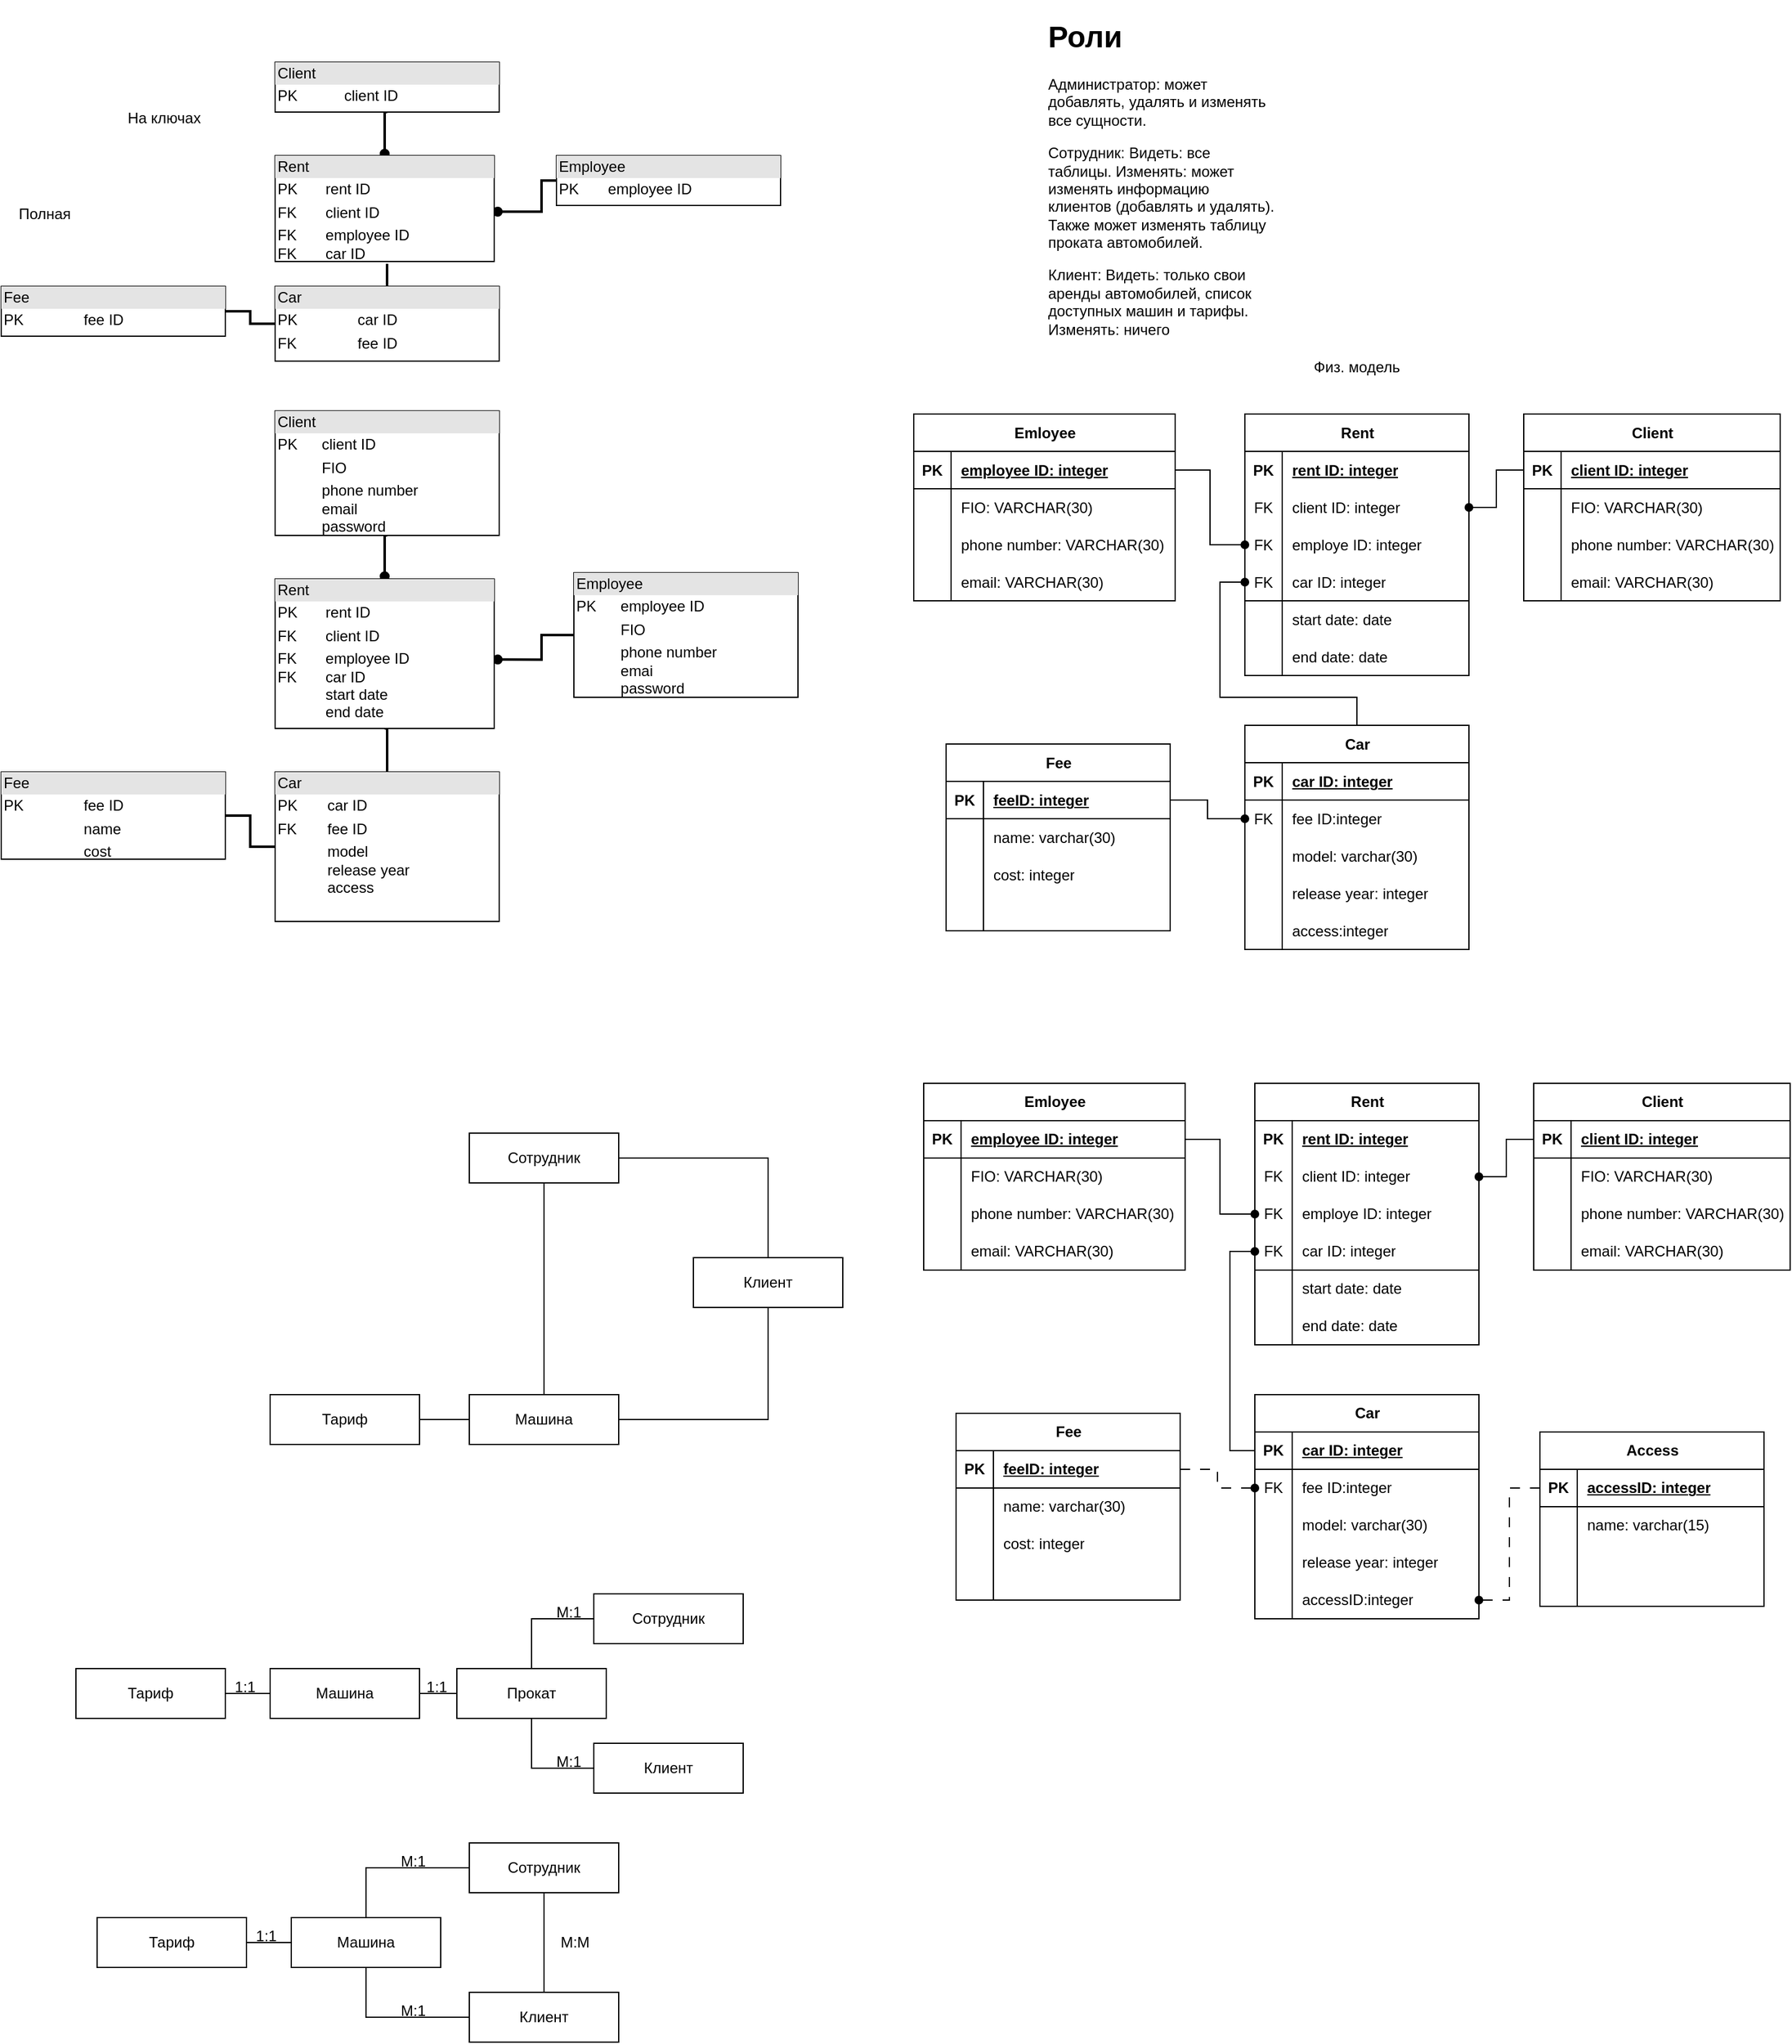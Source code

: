 <mxfile version="21.2.8" type="device" pages="2">
  <diagram name="Страница 1" id="z6JMoirP6eQAmIcr_5PE">
    <mxGraphModel dx="1219" dy="713" grid="0" gridSize="10" guides="1" tooltips="1" connect="1" arrows="1" fold="1" page="1" pageScale="1" pageWidth="827" pageHeight="1169" math="0" shadow="0">
      <root>
        <mxCell id="0" />
        <mxCell id="1" parent="0" />
        <mxCell id="vOYbfGfZcBf9ve9rMpLt-14" style="edgeStyle=orthogonalEdgeStyle;rounded=0;orthogonalLoop=1;jettySize=auto;html=1;exitX=0.5;exitY=1;exitDx=0;exitDy=0;entryX=0.5;entryY=-0.018;entryDx=0;entryDy=0;endArrow=oval;endFill=1;strokeWidth=2;entryPerimeter=0;" parent="1" source="vOYbfGfZcBf9ve9rMpLt-6" target="vOYbfGfZcBf9ve9rMpLt-8" edge="1">
          <mxGeometry relative="1" as="geometry" />
        </mxCell>
        <mxCell id="vOYbfGfZcBf9ve9rMpLt-6" value="&lt;div style=&quot;box-sizing:border-box;width:100%;background:#e4e4e4;padding:2px;&quot;&gt;Client&lt;/div&gt;&lt;table style=&quot;width:100%;font-size:1em;&quot; cellpadding=&quot;2&quot; cellspacing=&quot;0&quot;&gt;&lt;tbody&gt;&lt;tr&gt;&lt;td&gt;PK&lt;/td&gt;&lt;td&gt;client ID&lt;/td&gt;&lt;/tr&gt;&lt;tr&gt;&lt;td&gt;&lt;br&gt;&lt;/td&gt;&lt;td&gt;&lt;br&gt;&lt;/td&gt;&lt;/tr&gt;&lt;tr&gt;&lt;td&gt;&lt;/td&gt;&lt;td&gt;&lt;br&gt;&lt;/td&gt;&lt;/tr&gt;&lt;/tbody&gt;&lt;/table&gt;" style="verticalAlign=top;align=left;overflow=fill;html=1;whiteSpace=wrap;" parent="1" vertex="1">
          <mxGeometry x="314" y="60" width="180" height="40" as="geometry" />
        </mxCell>
        <mxCell id="vOYbfGfZcBf9ve9rMpLt-15" style="rounded=0;orthogonalLoop=1;jettySize=auto;html=1;exitX=0;exitY=0.5;exitDx=0;exitDy=0;endArrow=oval;endFill=1;strokeWidth=2;edgeStyle=orthogonalEdgeStyle;entryX=1.016;entryY=0.539;entryDx=0;entryDy=0;entryPerimeter=0;" parent="1" source="vOYbfGfZcBf9ve9rMpLt-7" target="vOYbfGfZcBf9ve9rMpLt-8" edge="1">
          <mxGeometry relative="1" as="geometry">
            <mxPoint x="500" y="200" as="targetPoint" />
            <Array as="points">
              <mxPoint x="528" y="155" />
              <mxPoint x="528" y="180" />
              <mxPoint x="493" y="180" />
            </Array>
          </mxGeometry>
        </mxCell>
        <mxCell id="vOYbfGfZcBf9ve9rMpLt-7" value="&lt;div style=&quot;box-sizing:border-box;width:100%;background:#e4e4e4;padding:2px;&quot;&gt;Employee&lt;/div&gt;&lt;table style=&quot;width:100%;font-size:1em;&quot; cellpadding=&quot;2&quot; cellspacing=&quot;0&quot;&gt;&lt;tbody&gt;&lt;tr&gt;&lt;td&gt;PK&lt;/td&gt;&lt;td&gt;employee ID&lt;/td&gt;&lt;/tr&gt;&lt;tr&gt;&lt;td&gt;&lt;br&gt;&lt;/td&gt;&lt;td&gt;&lt;br&gt;&lt;/td&gt;&lt;/tr&gt;&lt;tr&gt;&lt;td&gt;&lt;/td&gt;&lt;td&gt;&lt;br&gt;&lt;br&gt;&lt;/td&gt;&lt;/tr&gt;&lt;/tbody&gt;&lt;/table&gt;" style="verticalAlign=top;align=left;overflow=fill;html=1;whiteSpace=wrap;" parent="1" vertex="1">
          <mxGeometry x="540" y="135" width="180" height="40" as="geometry" />
        </mxCell>
        <mxCell id="vOYbfGfZcBf9ve9rMpLt-13" style="edgeStyle=orthogonalEdgeStyle;rounded=0;orthogonalLoop=1;jettySize=auto;html=1;entryX=0.5;entryY=0;entryDx=0;entryDy=0;endArrow=none;endFill=0;startArrow=none;startFill=0;strokeWidth=2;exitX=0.511;exitY=1.022;exitDx=0;exitDy=0;exitPerimeter=0;" parent="1" source="vOYbfGfZcBf9ve9rMpLt-8" target="vOYbfGfZcBf9ve9rMpLt-9" edge="1">
          <mxGeometry relative="1" as="geometry">
            <mxPoint x="404" y="260" as="sourcePoint" />
            <Array as="points">
              <mxPoint x="404" y="274" />
              <mxPoint x="404" y="274" />
            </Array>
          </mxGeometry>
        </mxCell>
        <mxCell id="vOYbfGfZcBf9ve9rMpLt-8" value="&lt;div style=&quot;box-sizing:border-box;width:100%;background:#e4e4e4;padding:2px;&quot;&gt;Rent&lt;/div&gt;&lt;table style=&quot;width:100%;font-size:1em;&quot; cellpadding=&quot;2&quot; cellspacing=&quot;0&quot;&gt;&lt;tbody&gt;&lt;tr&gt;&lt;td&gt;PK&lt;/td&gt;&lt;td&gt;rent ID&lt;/td&gt;&lt;/tr&gt;&lt;tr&gt;&lt;td&gt;FK&lt;/td&gt;&lt;td&gt;client ID&lt;br&gt;&lt;/td&gt;&lt;/tr&gt;&lt;tr&gt;&lt;td&gt;FK&lt;br&gt;FK&lt;br&gt;&lt;br&gt;&lt;br&gt;&lt;/td&gt;&lt;td&gt;employee ID&lt;br&gt;car ID&lt;br&gt;&lt;br&gt;&lt;br&gt;&lt;/td&gt;&lt;/tr&gt;&lt;/tbody&gt;&lt;/table&gt;" style="verticalAlign=top;align=left;overflow=fill;html=1;whiteSpace=wrap;" parent="1" vertex="1">
          <mxGeometry x="314" y="135" width="176" height="85" as="geometry" />
        </mxCell>
        <mxCell id="vOYbfGfZcBf9ve9rMpLt-9" value="&lt;div style=&quot;box-sizing:border-box;width:100%;background:#e4e4e4;padding:2px;&quot;&gt;Car&lt;/div&gt;&lt;table style=&quot;width:100%;font-size:1em;&quot; cellpadding=&quot;2&quot; cellspacing=&quot;0&quot;&gt;&lt;tbody&gt;&lt;tr&gt;&lt;td&gt;PK&lt;/td&gt;&lt;td&gt;car ID&lt;/td&gt;&lt;/tr&gt;&lt;tr&gt;&lt;td&gt;FK&lt;/td&gt;&lt;td&gt;fee ID&lt;/td&gt;&lt;/tr&gt;&lt;tr&gt;&lt;td&gt;&lt;/td&gt;&lt;td&gt;&lt;br&gt;&amp;nbsp;&lt;br&gt;&lt;br&gt;&lt;/td&gt;&lt;/tr&gt;&lt;/tbody&gt;&lt;/table&gt;" style="verticalAlign=top;align=left;overflow=fill;html=1;whiteSpace=wrap;" parent="1" vertex="1">
          <mxGeometry x="314" y="240" width="180" height="60" as="geometry" />
        </mxCell>
        <mxCell id="vOYbfGfZcBf9ve9rMpLt-12" style="edgeStyle=orthogonalEdgeStyle;rounded=0;orthogonalLoop=1;jettySize=auto;html=1;exitX=1;exitY=0.5;exitDx=0;exitDy=0;entryX=0;entryY=0.5;entryDx=0;entryDy=0;endArrow=none;endFill=0;strokeWidth=2;" parent="1" source="vOYbfGfZcBf9ve9rMpLt-10" target="vOYbfGfZcBf9ve9rMpLt-9" edge="1">
          <mxGeometry relative="1" as="geometry" />
        </mxCell>
        <mxCell id="vOYbfGfZcBf9ve9rMpLt-10" value="&lt;div style=&quot;box-sizing:border-box;width:100%;background:#e4e4e4;padding:2px;&quot;&gt;Fee&lt;/div&gt;&lt;table style=&quot;width:100%;font-size:1em;&quot; cellpadding=&quot;2&quot; cellspacing=&quot;0&quot;&gt;&lt;tbody&gt;&lt;tr&gt;&lt;td&gt;PK&lt;/td&gt;&lt;td&gt;fee ID&lt;/td&gt;&lt;/tr&gt;&lt;tr&gt;&lt;td&gt;&lt;br&gt;&lt;/td&gt;&lt;td&gt;&lt;br&gt;&lt;/td&gt;&lt;/tr&gt;&lt;tr&gt;&lt;td&gt;&lt;/td&gt;&lt;td&gt;&lt;br&gt;&lt;/td&gt;&lt;/tr&gt;&lt;/tbody&gt;&lt;/table&gt;" style="verticalAlign=top;align=left;overflow=fill;html=1;whiteSpace=wrap;" parent="1" vertex="1">
          <mxGeometry x="94" y="240" width="180" height="40" as="geometry" />
        </mxCell>
        <mxCell id="vOYbfGfZcBf9ve9rMpLt-16" value="Rent" style="shape=table;startSize=30;container=1;collapsible=1;childLayout=tableLayout;fixedRows=1;rowLines=0;fontStyle=1;align=center;resizeLast=1;html=1;" parent="1" vertex="1">
          <mxGeometry x="1093" y="342.5" width="180" height="210" as="geometry" />
        </mxCell>
        <mxCell id="vOYbfGfZcBf9ve9rMpLt-17" value="" style="shape=tableRow;horizontal=0;startSize=0;swimlaneHead=0;swimlaneBody=0;fillColor=none;collapsible=0;dropTarget=0;points=[[0,0.5],[1,0.5]];portConstraint=eastwest;top=0;left=0;right=0;bottom=0;" parent="vOYbfGfZcBf9ve9rMpLt-16" vertex="1">
          <mxGeometry y="30" width="180" height="30" as="geometry" />
        </mxCell>
        <mxCell id="vOYbfGfZcBf9ve9rMpLt-18" value="PK" style="shape=partialRectangle;connectable=0;fillColor=none;top=0;left=0;bottom=0;right=0;fontStyle=1;overflow=hidden;whiteSpace=wrap;html=1;" parent="vOYbfGfZcBf9ve9rMpLt-17" vertex="1">
          <mxGeometry width="30" height="30" as="geometry">
            <mxRectangle width="30" height="30" as="alternateBounds" />
          </mxGeometry>
        </mxCell>
        <mxCell id="vOYbfGfZcBf9ve9rMpLt-19" value="rent ID: integer" style="shape=partialRectangle;connectable=0;fillColor=none;top=0;left=0;bottom=0;right=0;align=left;spacingLeft=6;fontStyle=5;overflow=hidden;whiteSpace=wrap;html=1;" parent="vOYbfGfZcBf9ve9rMpLt-17" vertex="1">
          <mxGeometry x="30" width="150" height="30" as="geometry">
            <mxRectangle width="150" height="30" as="alternateBounds" />
          </mxGeometry>
        </mxCell>
        <mxCell id="vOYbfGfZcBf9ve9rMpLt-20" value="" style="shape=tableRow;horizontal=0;startSize=0;swimlaneHead=0;swimlaneBody=0;fillColor=none;collapsible=0;dropTarget=0;points=[[0,0.5],[1,0.5]];portConstraint=eastwest;top=0;left=0;right=0;bottom=0;" parent="vOYbfGfZcBf9ve9rMpLt-16" vertex="1">
          <mxGeometry y="60" width="180" height="30" as="geometry" />
        </mxCell>
        <mxCell id="vOYbfGfZcBf9ve9rMpLt-21" value="FK" style="shape=partialRectangle;connectable=0;fillColor=none;top=0;left=0;bottom=0;right=0;editable=1;overflow=hidden;whiteSpace=wrap;html=1;" parent="vOYbfGfZcBf9ve9rMpLt-20" vertex="1">
          <mxGeometry width="30" height="30" as="geometry">
            <mxRectangle width="30" height="30" as="alternateBounds" />
          </mxGeometry>
        </mxCell>
        <mxCell id="vOYbfGfZcBf9ve9rMpLt-22" value="client ID: integer" style="shape=partialRectangle;connectable=0;fillColor=none;top=0;left=0;bottom=0;right=0;align=left;spacingLeft=6;overflow=hidden;whiteSpace=wrap;html=1;" parent="vOYbfGfZcBf9ve9rMpLt-20" vertex="1">
          <mxGeometry x="30" width="150" height="30" as="geometry">
            <mxRectangle width="150" height="30" as="alternateBounds" />
          </mxGeometry>
        </mxCell>
        <mxCell id="vOYbfGfZcBf9ve9rMpLt-23" value="" style="shape=tableRow;horizontal=0;startSize=0;swimlaneHead=0;swimlaneBody=0;fillColor=none;collapsible=0;dropTarget=0;points=[[0,0.5],[1,0.5]];portConstraint=eastwest;top=0;left=0;right=0;bottom=0;shadow=0;swimlaneLine=1;" parent="vOYbfGfZcBf9ve9rMpLt-16" vertex="1">
          <mxGeometry y="90" width="180" height="30" as="geometry" />
        </mxCell>
        <mxCell id="vOYbfGfZcBf9ve9rMpLt-24" value="FK" style="shape=partialRectangle;connectable=0;fillColor=none;top=0;left=0;bottom=0;right=0;editable=1;overflow=hidden;whiteSpace=wrap;html=1;shadow=0;swimlaneLine=1;" parent="vOYbfGfZcBf9ve9rMpLt-23" vertex="1">
          <mxGeometry width="30" height="30" as="geometry">
            <mxRectangle width="30" height="30" as="alternateBounds" />
          </mxGeometry>
        </mxCell>
        <mxCell id="vOYbfGfZcBf9ve9rMpLt-25" value="employe ID: integer" style="shape=partialRectangle;connectable=0;fillColor=none;top=0;left=0;bottom=0;right=0;align=left;spacingLeft=6;overflow=hidden;whiteSpace=wrap;html=1;shadow=0;swimlaneLine=1;" parent="vOYbfGfZcBf9ve9rMpLt-23" vertex="1">
          <mxGeometry x="30" width="150" height="30" as="geometry">
            <mxRectangle width="150" height="30" as="alternateBounds" />
          </mxGeometry>
        </mxCell>
        <mxCell id="vOYbfGfZcBf9ve9rMpLt-26" value="" style="shape=tableRow;horizontal=0;startSize=0;swimlaneHead=0;swimlaneBody=0;fillColor=none;collapsible=0;dropTarget=0;points=[[0,0.5],[1,0.5]];portConstraint=eastwest;top=0;left=0;right=0;bottom=1;" parent="vOYbfGfZcBf9ve9rMpLt-16" vertex="1">
          <mxGeometry y="120" width="180" height="30" as="geometry" />
        </mxCell>
        <mxCell id="vOYbfGfZcBf9ve9rMpLt-27" value="FK" style="shape=partialRectangle;connectable=0;fillColor=none;top=0;left=0;bottom=1;right=0;editable=1;overflow=hidden;whiteSpace=wrap;html=1;" parent="vOYbfGfZcBf9ve9rMpLt-26" vertex="1">
          <mxGeometry width="30" height="30" as="geometry">
            <mxRectangle width="30" height="30" as="alternateBounds" />
          </mxGeometry>
        </mxCell>
        <mxCell id="vOYbfGfZcBf9ve9rMpLt-28" value="car ID: integer" style="shape=partialRectangle;connectable=0;fillColor=none;top=0;left=0;bottom=1;right=0;align=left;spacingLeft=6;overflow=hidden;whiteSpace=wrap;html=1;" parent="vOYbfGfZcBf9ve9rMpLt-26" vertex="1">
          <mxGeometry x="30" width="150" height="30" as="geometry">
            <mxRectangle width="150" height="30" as="alternateBounds" />
          </mxGeometry>
        </mxCell>
        <mxCell id="vOYbfGfZcBf9ve9rMpLt-29" value="" style="shape=tableRow;horizontal=0;startSize=0;swimlaneHead=0;swimlaneBody=0;fillColor=none;collapsible=0;dropTarget=0;points=[[0,0.5],[1,0.5]];portConstraint=eastwest;top=0;left=0;right=0;bottom=0;" parent="vOYbfGfZcBf9ve9rMpLt-16" vertex="1">
          <mxGeometry y="150" width="180" height="30" as="geometry" />
        </mxCell>
        <mxCell id="vOYbfGfZcBf9ve9rMpLt-30" value="" style="shape=partialRectangle;connectable=0;fillColor=none;top=0;left=0;bottom=0;right=0;fontStyle=0;overflow=hidden;whiteSpace=wrap;html=1;" parent="vOYbfGfZcBf9ve9rMpLt-29" vertex="1">
          <mxGeometry width="30" height="30" as="geometry">
            <mxRectangle width="30" height="30" as="alternateBounds" />
          </mxGeometry>
        </mxCell>
        <mxCell id="vOYbfGfZcBf9ve9rMpLt-31" value="start date: date" style="shape=partialRectangle;connectable=0;fillColor=none;top=0;left=0;bottom=0;right=0;align=left;spacingLeft=6;fontStyle=0;overflow=hidden;whiteSpace=wrap;html=1;" parent="vOYbfGfZcBf9ve9rMpLt-29" vertex="1">
          <mxGeometry x="30" width="150" height="30" as="geometry">
            <mxRectangle width="150" height="30" as="alternateBounds" />
          </mxGeometry>
        </mxCell>
        <mxCell id="vOYbfGfZcBf9ve9rMpLt-32" value="" style="shape=tableRow;horizontal=0;startSize=0;swimlaneHead=0;swimlaneBody=0;fillColor=none;collapsible=0;dropTarget=0;points=[[0,0.5],[1,0.5]];portConstraint=eastwest;top=0;left=0;right=0;bottom=0;" parent="vOYbfGfZcBf9ve9rMpLt-16" vertex="1">
          <mxGeometry y="180" width="180" height="30" as="geometry" />
        </mxCell>
        <mxCell id="vOYbfGfZcBf9ve9rMpLt-33" value="" style="shape=partialRectangle;connectable=0;fillColor=none;top=0;left=0;bottom=0;right=0;fontStyle=0;overflow=hidden;whiteSpace=wrap;html=1;" parent="vOYbfGfZcBf9ve9rMpLt-32" vertex="1">
          <mxGeometry width="30" height="30" as="geometry">
            <mxRectangle width="30" height="30" as="alternateBounds" />
          </mxGeometry>
        </mxCell>
        <mxCell id="vOYbfGfZcBf9ve9rMpLt-34" value="end date: date" style="shape=partialRectangle;connectable=0;fillColor=none;top=0;left=0;bottom=0;right=0;align=left;spacingLeft=6;fontStyle=0;overflow=hidden;whiteSpace=wrap;html=1;" parent="vOYbfGfZcBf9ve9rMpLt-32" vertex="1">
          <mxGeometry x="30" width="150" height="30" as="geometry">
            <mxRectangle width="150" height="30" as="alternateBounds" />
          </mxGeometry>
        </mxCell>
        <mxCell id="vOYbfGfZcBf9ve9rMpLt-35" value="Client" style="shape=table;startSize=30;container=1;collapsible=1;childLayout=tableLayout;fixedRows=1;rowLines=0;fontStyle=1;align=center;resizeLast=1;html=1;" parent="1" vertex="1">
          <mxGeometry x="1317" y="342.5" width="206" height="150" as="geometry">
            <mxRectangle x="554" y="560" width="70" height="30" as="alternateBounds" />
          </mxGeometry>
        </mxCell>
        <mxCell id="vOYbfGfZcBf9ve9rMpLt-36" value="" style="shape=tableRow;horizontal=0;startSize=0;swimlaneHead=0;swimlaneBody=0;fillColor=none;collapsible=0;dropTarget=0;points=[[0,0.5],[1,0.5]];portConstraint=eastwest;top=0;left=0;right=0;bottom=1;" parent="vOYbfGfZcBf9ve9rMpLt-35" vertex="1">
          <mxGeometry y="30" width="206" height="30" as="geometry" />
        </mxCell>
        <mxCell id="vOYbfGfZcBf9ve9rMpLt-37" value="PK" style="shape=partialRectangle;connectable=0;fillColor=none;top=0;left=0;bottom=0;right=0;fontStyle=1;overflow=hidden;whiteSpace=wrap;html=1;" parent="vOYbfGfZcBf9ve9rMpLt-36" vertex="1">
          <mxGeometry width="30" height="30" as="geometry">
            <mxRectangle width="30" height="30" as="alternateBounds" />
          </mxGeometry>
        </mxCell>
        <mxCell id="vOYbfGfZcBf9ve9rMpLt-38" value="client ID: integer" style="shape=partialRectangle;connectable=0;fillColor=none;top=0;left=0;bottom=0;right=0;align=left;spacingLeft=6;fontStyle=5;overflow=hidden;whiteSpace=wrap;html=1;" parent="vOYbfGfZcBf9ve9rMpLt-36" vertex="1">
          <mxGeometry x="30" width="176" height="30" as="geometry">
            <mxRectangle width="176" height="30" as="alternateBounds" />
          </mxGeometry>
        </mxCell>
        <mxCell id="vOYbfGfZcBf9ve9rMpLt-39" value="" style="shape=tableRow;horizontal=0;startSize=0;swimlaneHead=0;swimlaneBody=0;fillColor=none;collapsible=0;dropTarget=0;points=[[0,0.5],[1,0.5]];portConstraint=eastwest;top=0;left=0;right=0;bottom=0;" parent="vOYbfGfZcBf9ve9rMpLt-35" vertex="1">
          <mxGeometry y="60" width="206" height="30" as="geometry" />
        </mxCell>
        <mxCell id="vOYbfGfZcBf9ve9rMpLt-40" value="" style="shape=partialRectangle;connectable=0;fillColor=none;top=0;left=0;bottom=0;right=0;editable=1;overflow=hidden;whiteSpace=wrap;html=1;" parent="vOYbfGfZcBf9ve9rMpLt-39" vertex="1">
          <mxGeometry width="30" height="30" as="geometry">
            <mxRectangle width="30" height="30" as="alternateBounds" />
          </mxGeometry>
        </mxCell>
        <mxCell id="vOYbfGfZcBf9ve9rMpLt-41" value="FIO: VARCHAR(30)" style="shape=partialRectangle;connectable=0;fillColor=none;top=0;left=0;bottom=0;right=0;align=left;spacingLeft=6;overflow=hidden;whiteSpace=wrap;html=1;" parent="vOYbfGfZcBf9ve9rMpLt-39" vertex="1">
          <mxGeometry x="30" width="176" height="30" as="geometry">
            <mxRectangle width="176" height="30" as="alternateBounds" />
          </mxGeometry>
        </mxCell>
        <mxCell id="vOYbfGfZcBf9ve9rMpLt-42" value="" style="shape=tableRow;horizontal=0;startSize=0;swimlaneHead=0;swimlaneBody=0;fillColor=none;collapsible=0;dropTarget=0;points=[[0,0.5],[1,0.5]];portConstraint=eastwest;top=0;left=0;right=0;bottom=0;" parent="vOYbfGfZcBf9ve9rMpLt-35" vertex="1">
          <mxGeometry y="90" width="206" height="30" as="geometry" />
        </mxCell>
        <mxCell id="vOYbfGfZcBf9ve9rMpLt-43" value="" style="shape=partialRectangle;connectable=0;fillColor=none;top=0;left=0;bottom=0;right=0;editable=1;overflow=hidden;whiteSpace=wrap;html=1;" parent="vOYbfGfZcBf9ve9rMpLt-42" vertex="1">
          <mxGeometry width="30" height="30" as="geometry">
            <mxRectangle width="30" height="30" as="alternateBounds" />
          </mxGeometry>
        </mxCell>
        <mxCell id="vOYbfGfZcBf9ve9rMpLt-44" value="phone number: VARCHAR(30)" style="shape=partialRectangle;connectable=0;fillColor=none;top=0;left=0;bottom=0;right=0;align=left;spacingLeft=6;overflow=hidden;whiteSpace=wrap;html=1;" parent="vOYbfGfZcBf9ve9rMpLt-42" vertex="1">
          <mxGeometry x="30" width="176" height="30" as="geometry">
            <mxRectangle width="176" height="30" as="alternateBounds" />
          </mxGeometry>
        </mxCell>
        <mxCell id="vOYbfGfZcBf9ve9rMpLt-45" value="" style="shape=tableRow;horizontal=0;startSize=0;swimlaneHead=0;swimlaneBody=0;fillColor=none;collapsible=0;dropTarget=0;points=[[0,0.5],[1,0.5]];portConstraint=eastwest;top=0;left=0;right=0;bottom=0;" parent="vOYbfGfZcBf9ve9rMpLt-35" vertex="1">
          <mxGeometry y="120" width="206" height="30" as="geometry" />
        </mxCell>
        <mxCell id="vOYbfGfZcBf9ve9rMpLt-46" value="" style="shape=partialRectangle;connectable=0;fillColor=none;top=0;left=0;bottom=0;right=0;editable=1;overflow=hidden;whiteSpace=wrap;html=1;" parent="vOYbfGfZcBf9ve9rMpLt-45" vertex="1">
          <mxGeometry width="30" height="30" as="geometry">
            <mxRectangle width="30" height="30" as="alternateBounds" />
          </mxGeometry>
        </mxCell>
        <mxCell id="vOYbfGfZcBf9ve9rMpLt-47" value="email: VARCHAR(30)" style="shape=partialRectangle;connectable=0;fillColor=none;top=0;left=0;bottom=0;right=0;align=left;spacingLeft=6;overflow=hidden;whiteSpace=wrap;html=1;" parent="vOYbfGfZcBf9ve9rMpLt-45" vertex="1">
          <mxGeometry x="30" width="176" height="30" as="geometry">
            <mxRectangle width="176" height="30" as="alternateBounds" />
          </mxGeometry>
        </mxCell>
        <mxCell id="vOYbfGfZcBf9ve9rMpLt-48" value="Emloyee" style="shape=table;startSize=30;container=1;collapsible=1;childLayout=tableLayout;fixedRows=1;rowLines=0;fontStyle=1;align=center;resizeLast=1;html=1;" parent="1" vertex="1">
          <mxGeometry x="827" y="342.5" width="210" height="150" as="geometry" />
        </mxCell>
        <mxCell id="vOYbfGfZcBf9ve9rMpLt-49" value="" style="shape=tableRow;horizontal=0;startSize=0;swimlaneHead=0;swimlaneBody=0;fillColor=none;collapsible=0;dropTarget=0;points=[[0,0.5],[1,0.5]];portConstraint=eastwest;top=0;left=0;right=0;bottom=1;" parent="vOYbfGfZcBf9ve9rMpLt-48" vertex="1">
          <mxGeometry y="30" width="210" height="30" as="geometry" />
        </mxCell>
        <mxCell id="vOYbfGfZcBf9ve9rMpLt-50" value="PK" style="shape=partialRectangle;connectable=0;fillColor=none;top=0;left=0;bottom=0;right=0;fontStyle=1;overflow=hidden;whiteSpace=wrap;html=1;" parent="vOYbfGfZcBf9ve9rMpLt-49" vertex="1">
          <mxGeometry width="30" height="30" as="geometry">
            <mxRectangle width="30" height="30" as="alternateBounds" />
          </mxGeometry>
        </mxCell>
        <mxCell id="vOYbfGfZcBf9ve9rMpLt-51" value="employee ID: integer" style="shape=partialRectangle;connectable=0;fillColor=none;top=0;left=0;bottom=0;right=0;align=left;spacingLeft=6;fontStyle=5;overflow=hidden;whiteSpace=wrap;html=1;" parent="vOYbfGfZcBf9ve9rMpLt-49" vertex="1">
          <mxGeometry x="30" width="180" height="30" as="geometry">
            <mxRectangle width="180" height="30" as="alternateBounds" />
          </mxGeometry>
        </mxCell>
        <mxCell id="vOYbfGfZcBf9ve9rMpLt-52" value="" style="shape=tableRow;horizontal=0;startSize=0;swimlaneHead=0;swimlaneBody=0;fillColor=none;collapsible=0;dropTarget=0;points=[[0,0.5],[1,0.5]];portConstraint=eastwest;top=0;left=0;right=0;bottom=0;" parent="vOYbfGfZcBf9ve9rMpLt-48" vertex="1">
          <mxGeometry y="60" width="210" height="30" as="geometry" />
        </mxCell>
        <mxCell id="vOYbfGfZcBf9ve9rMpLt-53" value="" style="shape=partialRectangle;connectable=0;fillColor=none;top=0;left=0;bottom=0;right=0;editable=1;overflow=hidden;whiteSpace=wrap;html=1;" parent="vOYbfGfZcBf9ve9rMpLt-52" vertex="1">
          <mxGeometry width="30" height="30" as="geometry">
            <mxRectangle width="30" height="30" as="alternateBounds" />
          </mxGeometry>
        </mxCell>
        <mxCell id="vOYbfGfZcBf9ve9rMpLt-54" value="FIO: VARCHAR(30)" style="shape=partialRectangle;connectable=0;fillColor=none;top=0;left=0;bottom=0;right=0;align=left;spacingLeft=6;overflow=hidden;whiteSpace=wrap;html=1;" parent="vOYbfGfZcBf9ve9rMpLt-52" vertex="1">
          <mxGeometry x="30" width="180" height="30" as="geometry">
            <mxRectangle width="180" height="30" as="alternateBounds" />
          </mxGeometry>
        </mxCell>
        <mxCell id="vOYbfGfZcBf9ve9rMpLt-55" value="" style="shape=tableRow;horizontal=0;startSize=0;swimlaneHead=0;swimlaneBody=0;fillColor=none;collapsible=0;dropTarget=0;points=[[0,0.5],[1,0.5]];portConstraint=eastwest;top=0;left=0;right=0;bottom=0;" parent="vOYbfGfZcBf9ve9rMpLt-48" vertex="1">
          <mxGeometry y="90" width="210" height="30" as="geometry" />
        </mxCell>
        <mxCell id="vOYbfGfZcBf9ve9rMpLt-56" value="" style="shape=partialRectangle;connectable=0;fillColor=none;top=0;left=0;bottom=0;right=0;editable=1;overflow=hidden;whiteSpace=wrap;html=1;" parent="vOYbfGfZcBf9ve9rMpLt-55" vertex="1">
          <mxGeometry width="30" height="30" as="geometry">
            <mxRectangle width="30" height="30" as="alternateBounds" />
          </mxGeometry>
        </mxCell>
        <mxCell id="vOYbfGfZcBf9ve9rMpLt-57" value="phone number: VARCHAR(30)" style="shape=partialRectangle;connectable=0;fillColor=none;top=0;left=0;bottom=0;right=0;align=left;spacingLeft=6;overflow=hidden;whiteSpace=wrap;html=1;" parent="vOYbfGfZcBf9ve9rMpLt-55" vertex="1">
          <mxGeometry x="30" width="180" height="30" as="geometry">
            <mxRectangle width="180" height="30" as="alternateBounds" />
          </mxGeometry>
        </mxCell>
        <mxCell id="vOYbfGfZcBf9ve9rMpLt-58" value="" style="shape=tableRow;horizontal=0;startSize=0;swimlaneHead=0;swimlaneBody=0;fillColor=none;collapsible=0;dropTarget=0;points=[[0,0.5],[1,0.5]];portConstraint=eastwest;top=0;left=0;right=0;bottom=0;" parent="vOYbfGfZcBf9ve9rMpLt-48" vertex="1">
          <mxGeometry y="120" width="210" height="30" as="geometry" />
        </mxCell>
        <mxCell id="vOYbfGfZcBf9ve9rMpLt-59" value="" style="shape=partialRectangle;connectable=0;fillColor=none;top=0;left=0;bottom=0;right=0;editable=1;overflow=hidden;whiteSpace=wrap;html=1;" parent="vOYbfGfZcBf9ve9rMpLt-58" vertex="1">
          <mxGeometry width="30" height="30" as="geometry">
            <mxRectangle width="30" height="30" as="alternateBounds" />
          </mxGeometry>
        </mxCell>
        <mxCell id="vOYbfGfZcBf9ve9rMpLt-60" value="email: VARCHAR(30)" style="shape=partialRectangle;connectable=0;fillColor=none;top=0;left=0;bottom=0;right=0;align=left;spacingLeft=6;overflow=hidden;whiteSpace=wrap;html=1;" parent="vOYbfGfZcBf9ve9rMpLt-58" vertex="1">
          <mxGeometry x="30" width="180" height="30" as="geometry">
            <mxRectangle width="180" height="30" as="alternateBounds" />
          </mxGeometry>
        </mxCell>
        <mxCell id="vOYbfGfZcBf9ve9rMpLt-92" style="edgeStyle=orthogonalEdgeStyle;rounded=0;orthogonalLoop=1;jettySize=auto;html=1;exitX=0.5;exitY=0;exitDx=0;exitDy=0;endArrow=oval;endFill=1;entryX=0;entryY=0.5;entryDx=0;entryDy=0;" parent="1" source="vOYbfGfZcBf9ve9rMpLt-61" target="vOYbfGfZcBf9ve9rMpLt-26" edge="1">
          <mxGeometry relative="1" as="geometry">
            <Array as="points">
              <mxPoint x="1183" y="570" />
              <mxPoint x="1073" y="570" />
              <mxPoint x="1073" y="478" />
            </Array>
          </mxGeometry>
        </mxCell>
        <mxCell id="vOYbfGfZcBf9ve9rMpLt-61" value="Car" style="shape=table;startSize=30;container=1;collapsible=1;childLayout=tableLayout;fixedRows=1;rowLines=0;fontStyle=1;align=center;resizeLast=1;html=1;" parent="1" vertex="1">
          <mxGeometry x="1093" y="592.5" width="180" height="180" as="geometry" />
        </mxCell>
        <mxCell id="vOYbfGfZcBf9ve9rMpLt-62" value="" style="shape=tableRow;horizontal=0;startSize=0;swimlaneHead=0;swimlaneBody=0;fillColor=none;collapsible=0;dropTarget=0;points=[[0,0.5],[1,0.5]];portConstraint=eastwest;top=0;left=0;right=0;bottom=1;" parent="vOYbfGfZcBf9ve9rMpLt-61" vertex="1">
          <mxGeometry y="30" width="180" height="30" as="geometry" />
        </mxCell>
        <mxCell id="vOYbfGfZcBf9ve9rMpLt-63" value="PK" style="shape=partialRectangle;connectable=0;fillColor=none;top=0;left=0;bottom=0;right=0;fontStyle=1;overflow=hidden;whiteSpace=wrap;html=1;" parent="vOYbfGfZcBf9ve9rMpLt-62" vertex="1">
          <mxGeometry width="30" height="30" as="geometry">
            <mxRectangle width="30" height="30" as="alternateBounds" />
          </mxGeometry>
        </mxCell>
        <mxCell id="vOYbfGfZcBf9ve9rMpLt-64" value="car ID: integer" style="shape=partialRectangle;connectable=0;fillColor=none;top=0;left=0;bottom=0;right=0;align=left;spacingLeft=6;fontStyle=5;overflow=hidden;whiteSpace=wrap;html=1;" parent="vOYbfGfZcBf9ve9rMpLt-62" vertex="1">
          <mxGeometry x="30" width="150" height="30" as="geometry">
            <mxRectangle width="150" height="30" as="alternateBounds" />
          </mxGeometry>
        </mxCell>
        <mxCell id="vOYbfGfZcBf9ve9rMpLt-65" value="" style="shape=tableRow;horizontal=0;startSize=0;swimlaneHead=0;swimlaneBody=0;fillColor=none;collapsible=0;dropTarget=0;points=[[0,0.5],[1,0.5]];portConstraint=eastwest;top=0;left=0;right=0;bottom=0;" parent="vOYbfGfZcBf9ve9rMpLt-61" vertex="1">
          <mxGeometry y="60" width="180" height="30" as="geometry" />
        </mxCell>
        <mxCell id="vOYbfGfZcBf9ve9rMpLt-66" value="FK" style="shape=partialRectangle;connectable=0;fillColor=none;top=0;left=0;bottom=0;right=0;editable=1;overflow=hidden;whiteSpace=wrap;html=1;" parent="vOYbfGfZcBf9ve9rMpLt-65" vertex="1">
          <mxGeometry width="30" height="30" as="geometry">
            <mxRectangle width="30" height="30" as="alternateBounds" />
          </mxGeometry>
        </mxCell>
        <mxCell id="vOYbfGfZcBf9ve9rMpLt-67" value="fee ID:integer" style="shape=partialRectangle;connectable=0;fillColor=none;top=0;left=0;bottom=0;right=0;align=left;spacingLeft=6;overflow=hidden;whiteSpace=wrap;html=1;" parent="vOYbfGfZcBf9ve9rMpLt-65" vertex="1">
          <mxGeometry x="30" width="150" height="30" as="geometry">
            <mxRectangle width="150" height="30" as="alternateBounds" />
          </mxGeometry>
        </mxCell>
        <mxCell id="vOYbfGfZcBf9ve9rMpLt-68" value="" style="shape=tableRow;horizontal=0;startSize=0;swimlaneHead=0;swimlaneBody=0;fillColor=none;collapsible=0;dropTarget=0;points=[[0,0.5],[1,0.5]];portConstraint=eastwest;top=0;left=0;right=0;bottom=0;" parent="vOYbfGfZcBf9ve9rMpLt-61" vertex="1">
          <mxGeometry y="90" width="180" height="30" as="geometry" />
        </mxCell>
        <mxCell id="vOYbfGfZcBf9ve9rMpLt-69" value="" style="shape=partialRectangle;connectable=0;fillColor=none;top=0;left=0;bottom=0;right=0;editable=1;overflow=hidden;whiteSpace=wrap;html=1;" parent="vOYbfGfZcBf9ve9rMpLt-68" vertex="1">
          <mxGeometry width="30" height="30" as="geometry">
            <mxRectangle width="30" height="30" as="alternateBounds" />
          </mxGeometry>
        </mxCell>
        <mxCell id="vOYbfGfZcBf9ve9rMpLt-70" value="model: varchar(30)" style="shape=partialRectangle;connectable=0;fillColor=none;top=0;left=0;bottom=0;right=0;align=left;spacingLeft=6;overflow=hidden;whiteSpace=wrap;html=1;" parent="vOYbfGfZcBf9ve9rMpLt-68" vertex="1">
          <mxGeometry x="30" width="150" height="30" as="geometry">
            <mxRectangle width="150" height="30" as="alternateBounds" />
          </mxGeometry>
        </mxCell>
        <mxCell id="vOYbfGfZcBf9ve9rMpLt-71" value="" style="shape=tableRow;horizontal=0;startSize=0;swimlaneHead=0;swimlaneBody=0;fillColor=none;collapsible=0;dropTarget=0;points=[[0,0.5],[1,0.5]];portConstraint=eastwest;top=0;left=0;right=0;bottom=0;" parent="vOYbfGfZcBf9ve9rMpLt-61" vertex="1">
          <mxGeometry y="120" width="180" height="30" as="geometry" />
        </mxCell>
        <mxCell id="vOYbfGfZcBf9ve9rMpLt-72" value="" style="shape=partialRectangle;connectable=0;fillColor=none;top=0;left=0;bottom=0;right=0;editable=1;overflow=hidden;whiteSpace=wrap;html=1;" parent="vOYbfGfZcBf9ve9rMpLt-71" vertex="1">
          <mxGeometry width="30" height="30" as="geometry">
            <mxRectangle width="30" height="30" as="alternateBounds" />
          </mxGeometry>
        </mxCell>
        <mxCell id="vOYbfGfZcBf9ve9rMpLt-73" value="release year: integer" style="shape=partialRectangle;connectable=0;fillColor=none;top=0;left=0;bottom=0;right=0;align=left;spacingLeft=6;overflow=hidden;whiteSpace=wrap;html=1;" parent="vOYbfGfZcBf9ve9rMpLt-71" vertex="1">
          <mxGeometry x="30" width="150" height="30" as="geometry">
            <mxRectangle width="150" height="30" as="alternateBounds" />
          </mxGeometry>
        </mxCell>
        <mxCell id="vOYbfGfZcBf9ve9rMpLt-74" value="" style="shape=tableRow;horizontal=0;startSize=0;swimlaneHead=0;swimlaneBody=0;fillColor=none;collapsible=0;dropTarget=0;points=[[0,0.5],[1,0.5]];portConstraint=eastwest;top=0;left=0;right=0;bottom=0;" parent="vOYbfGfZcBf9ve9rMpLt-61" vertex="1">
          <mxGeometry y="150" width="180" height="30" as="geometry" />
        </mxCell>
        <mxCell id="vOYbfGfZcBf9ve9rMpLt-75" value="" style="shape=partialRectangle;connectable=0;fillColor=none;top=0;left=0;bottom=0;right=0;fontStyle=0;overflow=hidden;whiteSpace=wrap;html=1;" parent="vOYbfGfZcBf9ve9rMpLt-74" vertex="1">
          <mxGeometry width="30" height="30" as="geometry">
            <mxRectangle width="30" height="30" as="alternateBounds" />
          </mxGeometry>
        </mxCell>
        <mxCell id="vOYbfGfZcBf9ve9rMpLt-76" value="access:integer" style="shape=partialRectangle;connectable=0;fillColor=none;top=0;left=0;bottom=0;right=0;align=left;spacingLeft=6;fontStyle=0;overflow=hidden;whiteSpace=wrap;html=1;" parent="vOYbfGfZcBf9ve9rMpLt-74" vertex="1">
          <mxGeometry x="30" width="150" height="30" as="geometry">
            <mxRectangle width="150" height="30" as="alternateBounds" />
          </mxGeometry>
        </mxCell>
        <mxCell id="vOYbfGfZcBf9ve9rMpLt-77" value="Fee" style="shape=table;startSize=30;container=1;collapsible=1;childLayout=tableLayout;fixedRows=1;rowLines=0;fontStyle=1;align=center;resizeLast=1;html=1;" parent="1" vertex="1">
          <mxGeometry x="853" y="607.5" width="180" height="150" as="geometry" />
        </mxCell>
        <mxCell id="vOYbfGfZcBf9ve9rMpLt-78" value="" style="shape=tableRow;horizontal=0;startSize=0;swimlaneHead=0;swimlaneBody=0;fillColor=none;collapsible=0;dropTarget=0;points=[[0,0.5],[1,0.5]];portConstraint=eastwest;top=0;left=0;right=0;bottom=1;" parent="vOYbfGfZcBf9ve9rMpLt-77" vertex="1">
          <mxGeometry y="30" width="180" height="30" as="geometry" />
        </mxCell>
        <mxCell id="vOYbfGfZcBf9ve9rMpLt-79" value="PK" style="shape=partialRectangle;connectable=0;fillColor=none;top=0;left=0;bottom=0;right=0;fontStyle=1;overflow=hidden;whiteSpace=wrap;html=1;" parent="vOYbfGfZcBf9ve9rMpLt-78" vertex="1">
          <mxGeometry width="30" height="30" as="geometry">
            <mxRectangle width="30" height="30" as="alternateBounds" />
          </mxGeometry>
        </mxCell>
        <mxCell id="vOYbfGfZcBf9ve9rMpLt-80" value="feeID: integer" style="shape=partialRectangle;connectable=0;fillColor=none;top=0;left=0;bottom=0;right=0;align=left;spacingLeft=6;fontStyle=5;overflow=hidden;whiteSpace=wrap;html=1;" parent="vOYbfGfZcBf9ve9rMpLt-78" vertex="1">
          <mxGeometry x="30" width="150" height="30" as="geometry">
            <mxRectangle width="150" height="30" as="alternateBounds" />
          </mxGeometry>
        </mxCell>
        <mxCell id="vOYbfGfZcBf9ve9rMpLt-81" value="" style="shape=tableRow;horizontal=0;startSize=0;swimlaneHead=0;swimlaneBody=0;fillColor=none;collapsible=0;dropTarget=0;points=[[0,0.5],[1,0.5]];portConstraint=eastwest;top=0;left=0;right=0;bottom=0;" parent="vOYbfGfZcBf9ve9rMpLt-77" vertex="1">
          <mxGeometry y="60" width="180" height="30" as="geometry" />
        </mxCell>
        <mxCell id="vOYbfGfZcBf9ve9rMpLt-82" value="" style="shape=partialRectangle;connectable=0;fillColor=none;top=0;left=0;bottom=0;right=0;editable=1;overflow=hidden;whiteSpace=wrap;html=1;" parent="vOYbfGfZcBf9ve9rMpLt-81" vertex="1">
          <mxGeometry width="30" height="30" as="geometry">
            <mxRectangle width="30" height="30" as="alternateBounds" />
          </mxGeometry>
        </mxCell>
        <mxCell id="vOYbfGfZcBf9ve9rMpLt-83" value="name: varchar(30)" style="shape=partialRectangle;connectable=0;fillColor=none;top=0;left=0;bottom=0;right=0;align=left;spacingLeft=6;overflow=hidden;whiteSpace=wrap;html=1;" parent="vOYbfGfZcBf9ve9rMpLt-81" vertex="1">
          <mxGeometry x="30" width="150" height="30" as="geometry">
            <mxRectangle width="150" height="30" as="alternateBounds" />
          </mxGeometry>
        </mxCell>
        <mxCell id="vOYbfGfZcBf9ve9rMpLt-84" value="" style="shape=tableRow;horizontal=0;startSize=0;swimlaneHead=0;swimlaneBody=0;fillColor=none;collapsible=0;dropTarget=0;points=[[0,0.5],[1,0.5]];portConstraint=eastwest;top=0;left=0;right=0;bottom=0;" parent="vOYbfGfZcBf9ve9rMpLt-77" vertex="1">
          <mxGeometry y="90" width="180" height="30" as="geometry" />
        </mxCell>
        <mxCell id="vOYbfGfZcBf9ve9rMpLt-85" value="" style="shape=partialRectangle;connectable=0;fillColor=none;top=0;left=0;bottom=0;right=0;editable=1;overflow=hidden;whiteSpace=wrap;html=1;" parent="vOYbfGfZcBf9ve9rMpLt-84" vertex="1">
          <mxGeometry width="30" height="30" as="geometry">
            <mxRectangle width="30" height="30" as="alternateBounds" />
          </mxGeometry>
        </mxCell>
        <mxCell id="vOYbfGfZcBf9ve9rMpLt-86" value="cost: integer" style="shape=partialRectangle;connectable=0;fillColor=none;top=0;left=0;bottom=0;right=0;align=left;spacingLeft=6;overflow=hidden;whiteSpace=wrap;html=1;" parent="vOYbfGfZcBf9ve9rMpLt-84" vertex="1">
          <mxGeometry x="30" width="150" height="30" as="geometry">
            <mxRectangle width="150" height="30" as="alternateBounds" />
          </mxGeometry>
        </mxCell>
        <mxCell id="vOYbfGfZcBf9ve9rMpLt-87" value="" style="shape=tableRow;horizontal=0;startSize=0;swimlaneHead=0;swimlaneBody=0;fillColor=none;collapsible=0;dropTarget=0;points=[[0,0.5],[1,0.5]];portConstraint=eastwest;top=0;left=0;right=0;bottom=0;" parent="vOYbfGfZcBf9ve9rMpLt-77" vertex="1">
          <mxGeometry y="120" width="180" height="30" as="geometry" />
        </mxCell>
        <mxCell id="vOYbfGfZcBf9ve9rMpLt-88" value="" style="shape=partialRectangle;connectable=0;fillColor=none;top=0;left=0;bottom=0;right=0;editable=1;overflow=hidden;whiteSpace=wrap;html=1;" parent="vOYbfGfZcBf9ve9rMpLt-87" vertex="1">
          <mxGeometry width="30" height="30" as="geometry">
            <mxRectangle width="30" height="30" as="alternateBounds" />
          </mxGeometry>
        </mxCell>
        <mxCell id="vOYbfGfZcBf9ve9rMpLt-89" value="" style="shape=partialRectangle;connectable=0;fillColor=none;top=0;left=0;bottom=0;right=0;align=left;spacingLeft=6;overflow=hidden;whiteSpace=wrap;html=1;" parent="vOYbfGfZcBf9ve9rMpLt-87" vertex="1">
          <mxGeometry x="30" width="150" height="30" as="geometry">
            <mxRectangle width="150" height="30" as="alternateBounds" />
          </mxGeometry>
        </mxCell>
        <mxCell id="vOYbfGfZcBf9ve9rMpLt-90" style="edgeStyle=orthogonalEdgeStyle;rounded=0;orthogonalLoop=1;jettySize=auto;html=1;exitX=1;exitY=0.5;exitDx=0;exitDy=0;entryX=0;entryY=0.5;entryDx=0;entryDy=0;endArrow=oval;endFill=1;" parent="1" source="vOYbfGfZcBf9ve9rMpLt-49" target="vOYbfGfZcBf9ve9rMpLt-23" edge="1">
          <mxGeometry relative="1" as="geometry" />
        </mxCell>
        <mxCell id="vOYbfGfZcBf9ve9rMpLt-91" style="edgeStyle=orthogonalEdgeStyle;rounded=0;orthogonalLoop=1;jettySize=auto;html=1;exitX=0;exitY=0.5;exitDx=0;exitDy=0;entryX=1;entryY=0.5;entryDx=0;entryDy=0;endArrow=oval;endFill=1;" parent="1" source="vOYbfGfZcBf9ve9rMpLt-36" target="vOYbfGfZcBf9ve9rMpLt-20" edge="1">
          <mxGeometry relative="1" as="geometry" />
        </mxCell>
        <mxCell id="vOYbfGfZcBf9ve9rMpLt-93" style="edgeStyle=orthogonalEdgeStyle;rounded=0;orthogonalLoop=1;jettySize=auto;html=1;exitX=1;exitY=0.5;exitDx=0;exitDy=0;endArrow=oval;endFill=1;entryX=0;entryY=0.5;entryDx=0;entryDy=0;" parent="1" source="vOYbfGfZcBf9ve9rMpLt-78" target="vOYbfGfZcBf9ve9rMpLt-65" edge="1">
          <mxGeometry relative="1" as="geometry" />
        </mxCell>
        <mxCell id="vOYbfGfZcBf9ve9rMpLt-106" value="&lt;h1&gt;Роли&lt;/h1&gt;&lt;p&gt;Администратор: может добавлять, удалять и изменять все сущности.&lt;/p&gt;&lt;p&gt;Сотрудник: Видеть: все таблицы. Изменять: может изменять информацию клиентов (добавлять и удалять). Также может изменять таблицу проката автомобилей.&lt;/p&gt;&lt;p&gt;Клиент: Видеть:&lt;span style=&quot;background-color: initial;&quot;&gt;&amp;nbsp;только свои аренды автомобилей, список доступных машин и тарифы. Изменять: ничего&lt;/span&gt;&lt;/p&gt;" style="text;html=1;strokeColor=none;fillColor=none;spacing=5;spacingTop=-20;whiteSpace=wrap;overflow=hidden;rounded=0;" parent="1" vertex="1">
          <mxGeometry x="930" y="20" width="190" height="280" as="geometry" />
        </mxCell>
        <mxCell id="XNs35l6E6yRql7TEHp47-1" value="На ключах" style="text;html=1;strokeColor=none;fillColor=none;align=center;verticalAlign=middle;whiteSpace=wrap;rounded=0;" parent="1" vertex="1">
          <mxGeometry x="190" y="90" width="70" height="30" as="geometry" />
        </mxCell>
        <mxCell id="XNs35l6E6yRql7TEHp47-2" value="Физ. модель&lt;br&gt;" style="text;html=1;strokeColor=none;fillColor=none;align=center;verticalAlign=middle;whiteSpace=wrap;rounded=0;" parent="1" vertex="1">
          <mxGeometry x="1143" y="290" width="80" height="30" as="geometry" />
        </mxCell>
        <mxCell id="XNs35l6E6yRql7TEHp47-3" style="edgeStyle=orthogonalEdgeStyle;rounded=0;orthogonalLoop=1;jettySize=auto;html=1;exitX=0.5;exitY=1;exitDx=0;exitDy=0;entryX=0.5;entryY=-0.018;entryDx=0;entryDy=0;endArrow=oval;endFill=1;strokeWidth=2;entryPerimeter=0;" parent="1" source="XNs35l6E6yRql7TEHp47-4" target="XNs35l6E6yRql7TEHp47-8" edge="1">
          <mxGeometry relative="1" as="geometry" />
        </mxCell>
        <mxCell id="XNs35l6E6yRql7TEHp47-4" value="&lt;div style=&quot;box-sizing:border-box;width:100%;background:#e4e4e4;padding:2px;&quot;&gt;Client&lt;/div&gt;&lt;table style=&quot;width:100%;font-size:1em;&quot; cellpadding=&quot;2&quot; cellspacing=&quot;0&quot;&gt;&lt;tbody&gt;&lt;tr&gt;&lt;td&gt;PK&lt;/td&gt;&lt;td&gt;client ID&lt;/td&gt;&lt;/tr&gt;&lt;tr&gt;&lt;td&gt;&lt;br&gt;&lt;/td&gt;&lt;td&gt;FIO&lt;/td&gt;&lt;/tr&gt;&lt;tr&gt;&lt;td&gt;&lt;/td&gt;&lt;td&gt;phone number&lt;br&gt;email&lt;br&gt;password&lt;/td&gt;&lt;/tr&gt;&lt;/tbody&gt;&lt;/table&gt;" style="verticalAlign=top;align=left;overflow=fill;html=1;whiteSpace=wrap;" parent="1" vertex="1">
          <mxGeometry x="314" y="340" width="180" height="100" as="geometry" />
        </mxCell>
        <mxCell id="XNs35l6E6yRql7TEHp47-5" style="rounded=0;orthogonalLoop=1;jettySize=auto;html=1;exitX=0;exitY=0.5;exitDx=0;exitDy=0;endArrow=oval;endFill=1;strokeWidth=2;edgeStyle=orthogonalEdgeStyle;entryX=1.016;entryY=0.539;entryDx=0;entryDy=0;entryPerimeter=0;" parent="1" source="XNs35l6E6yRql7TEHp47-6" target="XNs35l6E6yRql7TEHp47-8" edge="1">
          <mxGeometry relative="1" as="geometry">
            <mxPoint x="500" y="540" as="targetPoint" />
            <Array as="points">
              <mxPoint x="528" y="520" />
              <mxPoint x="528" y="540" />
            </Array>
          </mxGeometry>
        </mxCell>
        <mxCell id="XNs35l6E6yRql7TEHp47-6" value="&lt;div style=&quot;box-sizing:border-box;width:100%;background:#e4e4e4;padding:2px;&quot;&gt;Employee&lt;/div&gt;&lt;table style=&quot;width:100%;font-size:1em;&quot; cellpadding=&quot;2&quot; cellspacing=&quot;0&quot;&gt;&lt;tbody&gt;&lt;tr&gt;&lt;td&gt;PK&lt;/td&gt;&lt;td&gt;employee ID&lt;/td&gt;&lt;/tr&gt;&lt;tr&gt;&lt;td&gt;&lt;br&gt;&lt;/td&gt;&lt;td&gt;FIO&lt;/td&gt;&lt;/tr&gt;&lt;tr&gt;&lt;td&gt;&lt;/td&gt;&lt;td&gt;phone number&lt;br&gt;emai&lt;br&gt;password&lt;/td&gt;&lt;/tr&gt;&lt;/tbody&gt;&lt;/table&gt;" style="verticalAlign=top;align=left;overflow=fill;html=1;whiteSpace=wrap;" parent="1" vertex="1">
          <mxGeometry x="554" y="470" width="180" height="100" as="geometry" />
        </mxCell>
        <mxCell id="XNs35l6E6yRql7TEHp47-7" style="edgeStyle=orthogonalEdgeStyle;rounded=0;orthogonalLoop=1;jettySize=auto;html=1;entryX=0.5;entryY=0;entryDx=0;entryDy=0;endArrow=none;endFill=0;startArrow=none;startFill=0;strokeWidth=2;exitX=0.5;exitY=1;exitDx=0;exitDy=0;" parent="1" source="XNs35l6E6yRql7TEHp47-8" target="XNs35l6E6yRql7TEHp47-9" edge="1">
          <mxGeometry relative="1" as="geometry">
            <mxPoint x="404" y="600" as="sourcePoint" />
            <Array as="points">
              <mxPoint x="404" y="595" />
            </Array>
          </mxGeometry>
        </mxCell>
        <mxCell id="XNs35l6E6yRql7TEHp47-8" value="&lt;div style=&quot;box-sizing:border-box;width:100%;background:#e4e4e4;padding:2px;&quot;&gt;Rent&lt;/div&gt;&lt;table style=&quot;width:100%;font-size:1em;&quot; cellpadding=&quot;2&quot; cellspacing=&quot;0&quot;&gt;&lt;tbody&gt;&lt;tr&gt;&lt;td&gt;PK&lt;/td&gt;&lt;td&gt;rent ID&lt;/td&gt;&lt;/tr&gt;&lt;tr&gt;&lt;td&gt;FK&lt;/td&gt;&lt;td&gt;client ID&lt;br&gt;&lt;/td&gt;&lt;/tr&gt;&lt;tr&gt;&lt;td&gt;FK&lt;br&gt;FK&lt;br&gt;&lt;br&gt;&lt;br&gt;&lt;/td&gt;&lt;td&gt;employee ID&lt;br&gt;car ID&lt;br&gt;start date&lt;br&gt;end date&lt;/td&gt;&lt;/tr&gt;&lt;/tbody&gt;&lt;/table&gt;" style="verticalAlign=top;align=left;overflow=fill;html=1;whiteSpace=wrap;" parent="1" vertex="1">
          <mxGeometry x="314" y="475" width="176" height="120" as="geometry" />
        </mxCell>
        <mxCell id="XNs35l6E6yRql7TEHp47-9" value="&lt;div style=&quot;box-sizing:border-box;width:100%;background:#e4e4e4;padding:2px;&quot;&gt;Car&lt;/div&gt;&lt;table style=&quot;width:100%;font-size:1em;&quot; cellpadding=&quot;2&quot; cellspacing=&quot;0&quot;&gt;&lt;tbody&gt;&lt;tr&gt;&lt;td&gt;PK&lt;/td&gt;&lt;td&gt;car ID&lt;/td&gt;&lt;/tr&gt;&lt;tr&gt;&lt;td&gt;FK&lt;/td&gt;&lt;td&gt;fee ID&lt;/td&gt;&lt;/tr&gt;&lt;tr&gt;&lt;td&gt;&lt;/td&gt;&lt;td&gt;model&lt;br&gt;release year&lt;br&gt;access&lt;/td&gt;&lt;/tr&gt;&lt;/tbody&gt;&lt;/table&gt;" style="verticalAlign=top;align=left;overflow=fill;html=1;whiteSpace=wrap;" parent="1" vertex="1">
          <mxGeometry x="314" y="630" width="180" height="120" as="geometry" />
        </mxCell>
        <mxCell id="XNs35l6E6yRql7TEHp47-10" style="edgeStyle=orthogonalEdgeStyle;rounded=0;orthogonalLoop=1;jettySize=auto;html=1;exitX=1;exitY=0.5;exitDx=0;exitDy=0;entryX=0;entryY=0.5;entryDx=0;entryDy=0;endArrow=none;endFill=0;strokeWidth=2;" parent="1" source="XNs35l6E6yRql7TEHp47-11" target="XNs35l6E6yRql7TEHp47-9" edge="1">
          <mxGeometry relative="1" as="geometry" />
        </mxCell>
        <mxCell id="XNs35l6E6yRql7TEHp47-11" value="&lt;div style=&quot;box-sizing:border-box;width:100%;background:#e4e4e4;padding:2px;&quot;&gt;Fee&lt;/div&gt;&lt;table style=&quot;width:100%;font-size:1em;&quot; cellpadding=&quot;2&quot; cellspacing=&quot;0&quot;&gt;&lt;tbody&gt;&lt;tr&gt;&lt;td&gt;PK&lt;/td&gt;&lt;td&gt;fee ID&lt;/td&gt;&lt;/tr&gt;&lt;tr&gt;&lt;td&gt;&lt;br&gt;&lt;/td&gt;&lt;td&gt;name&lt;/td&gt;&lt;/tr&gt;&lt;tr&gt;&lt;td&gt;&lt;/td&gt;&lt;td&gt;cost&lt;br&gt;&lt;/td&gt;&lt;/tr&gt;&lt;/tbody&gt;&lt;/table&gt;" style="verticalAlign=top;align=left;overflow=fill;html=1;whiteSpace=wrap;" parent="1" vertex="1">
          <mxGeometry x="94" y="630" width="180" height="70" as="geometry" />
        </mxCell>
        <mxCell id="XNs35l6E6yRql7TEHp47-13" value="Полная" style="text;html=1;strokeColor=none;fillColor=none;align=center;verticalAlign=middle;whiteSpace=wrap;rounded=0;" parent="1" vertex="1">
          <mxGeometry x="99" y="167" width="60" height="30" as="geometry" />
        </mxCell>
        <mxCell id="XOzN8ys__2LuyuyOGBSq-1" value="Rent" style="shape=table;startSize=30;container=1;collapsible=1;childLayout=tableLayout;fixedRows=1;rowLines=0;fontStyle=1;align=center;resizeLast=1;html=1;" parent="1" vertex="1">
          <mxGeometry x="1101" y="880" width="180" height="210" as="geometry" />
        </mxCell>
        <mxCell id="XOzN8ys__2LuyuyOGBSq-2" value="" style="shape=tableRow;horizontal=0;startSize=0;swimlaneHead=0;swimlaneBody=0;fillColor=none;collapsible=0;dropTarget=0;points=[[0,0.5],[1,0.5]];portConstraint=eastwest;top=0;left=0;right=0;bottom=0;" parent="XOzN8ys__2LuyuyOGBSq-1" vertex="1">
          <mxGeometry y="30" width="180" height="30" as="geometry" />
        </mxCell>
        <mxCell id="XOzN8ys__2LuyuyOGBSq-3" value="PK" style="shape=partialRectangle;connectable=0;fillColor=none;top=0;left=0;bottom=0;right=0;fontStyle=1;overflow=hidden;whiteSpace=wrap;html=1;" parent="XOzN8ys__2LuyuyOGBSq-2" vertex="1">
          <mxGeometry width="30" height="30" as="geometry">
            <mxRectangle width="30" height="30" as="alternateBounds" />
          </mxGeometry>
        </mxCell>
        <mxCell id="XOzN8ys__2LuyuyOGBSq-4" value="rent ID: integer" style="shape=partialRectangle;connectable=0;fillColor=none;top=0;left=0;bottom=0;right=0;align=left;spacingLeft=6;fontStyle=5;overflow=hidden;whiteSpace=wrap;html=1;" parent="XOzN8ys__2LuyuyOGBSq-2" vertex="1">
          <mxGeometry x="30" width="150" height="30" as="geometry">
            <mxRectangle width="150" height="30" as="alternateBounds" />
          </mxGeometry>
        </mxCell>
        <mxCell id="XOzN8ys__2LuyuyOGBSq-5" value="" style="shape=tableRow;horizontal=0;startSize=0;swimlaneHead=0;swimlaneBody=0;fillColor=none;collapsible=0;dropTarget=0;points=[[0,0.5],[1,0.5]];portConstraint=eastwest;top=0;left=0;right=0;bottom=0;" parent="XOzN8ys__2LuyuyOGBSq-1" vertex="1">
          <mxGeometry y="60" width="180" height="30" as="geometry" />
        </mxCell>
        <mxCell id="XOzN8ys__2LuyuyOGBSq-6" value="FK" style="shape=partialRectangle;connectable=0;fillColor=none;top=0;left=0;bottom=0;right=0;editable=1;overflow=hidden;whiteSpace=wrap;html=1;" parent="XOzN8ys__2LuyuyOGBSq-5" vertex="1">
          <mxGeometry width="30" height="30" as="geometry">
            <mxRectangle width="30" height="30" as="alternateBounds" />
          </mxGeometry>
        </mxCell>
        <mxCell id="XOzN8ys__2LuyuyOGBSq-7" value="client ID: integer" style="shape=partialRectangle;connectable=0;fillColor=none;top=0;left=0;bottom=0;right=0;align=left;spacingLeft=6;overflow=hidden;whiteSpace=wrap;html=1;" parent="XOzN8ys__2LuyuyOGBSq-5" vertex="1">
          <mxGeometry x="30" width="150" height="30" as="geometry">
            <mxRectangle width="150" height="30" as="alternateBounds" />
          </mxGeometry>
        </mxCell>
        <mxCell id="XOzN8ys__2LuyuyOGBSq-8" value="" style="shape=tableRow;horizontal=0;startSize=0;swimlaneHead=0;swimlaneBody=0;fillColor=none;collapsible=0;dropTarget=0;points=[[0,0.5],[1,0.5]];portConstraint=eastwest;top=0;left=0;right=0;bottom=0;shadow=0;swimlaneLine=1;" parent="XOzN8ys__2LuyuyOGBSq-1" vertex="1">
          <mxGeometry y="90" width="180" height="30" as="geometry" />
        </mxCell>
        <mxCell id="XOzN8ys__2LuyuyOGBSq-9" value="FK" style="shape=partialRectangle;connectable=0;fillColor=none;top=0;left=0;bottom=0;right=0;editable=1;overflow=hidden;whiteSpace=wrap;html=1;shadow=0;swimlaneLine=1;" parent="XOzN8ys__2LuyuyOGBSq-8" vertex="1">
          <mxGeometry width="30" height="30" as="geometry">
            <mxRectangle width="30" height="30" as="alternateBounds" />
          </mxGeometry>
        </mxCell>
        <mxCell id="XOzN8ys__2LuyuyOGBSq-10" value="employe ID: integer" style="shape=partialRectangle;connectable=0;fillColor=none;top=0;left=0;bottom=0;right=0;align=left;spacingLeft=6;overflow=hidden;whiteSpace=wrap;html=1;shadow=0;swimlaneLine=1;" parent="XOzN8ys__2LuyuyOGBSq-8" vertex="1">
          <mxGeometry x="30" width="150" height="30" as="geometry">
            <mxRectangle width="150" height="30" as="alternateBounds" />
          </mxGeometry>
        </mxCell>
        <mxCell id="XOzN8ys__2LuyuyOGBSq-11" value="" style="shape=tableRow;horizontal=0;startSize=0;swimlaneHead=0;swimlaneBody=0;fillColor=none;collapsible=0;dropTarget=0;points=[[0,0.5],[1,0.5]];portConstraint=eastwest;top=0;left=0;right=0;bottom=1;" parent="XOzN8ys__2LuyuyOGBSq-1" vertex="1">
          <mxGeometry y="120" width="180" height="30" as="geometry" />
        </mxCell>
        <mxCell id="XOzN8ys__2LuyuyOGBSq-12" value="FK" style="shape=partialRectangle;connectable=0;fillColor=none;top=0;left=0;bottom=1;right=0;editable=1;overflow=hidden;whiteSpace=wrap;html=1;" parent="XOzN8ys__2LuyuyOGBSq-11" vertex="1">
          <mxGeometry width="30" height="30" as="geometry">
            <mxRectangle width="30" height="30" as="alternateBounds" />
          </mxGeometry>
        </mxCell>
        <mxCell id="XOzN8ys__2LuyuyOGBSq-13" value="car ID: integer" style="shape=partialRectangle;connectable=0;fillColor=none;top=0;left=0;bottom=1;right=0;align=left;spacingLeft=6;overflow=hidden;whiteSpace=wrap;html=1;" parent="XOzN8ys__2LuyuyOGBSq-11" vertex="1">
          <mxGeometry x="30" width="150" height="30" as="geometry">
            <mxRectangle width="150" height="30" as="alternateBounds" />
          </mxGeometry>
        </mxCell>
        <mxCell id="XOzN8ys__2LuyuyOGBSq-14" value="" style="shape=tableRow;horizontal=0;startSize=0;swimlaneHead=0;swimlaneBody=0;fillColor=none;collapsible=0;dropTarget=0;points=[[0,0.5],[1,0.5]];portConstraint=eastwest;top=0;left=0;right=0;bottom=0;" parent="XOzN8ys__2LuyuyOGBSq-1" vertex="1">
          <mxGeometry y="150" width="180" height="30" as="geometry" />
        </mxCell>
        <mxCell id="XOzN8ys__2LuyuyOGBSq-15" value="" style="shape=partialRectangle;connectable=0;fillColor=none;top=0;left=0;bottom=0;right=0;fontStyle=0;overflow=hidden;whiteSpace=wrap;html=1;" parent="XOzN8ys__2LuyuyOGBSq-14" vertex="1">
          <mxGeometry width="30" height="30" as="geometry">
            <mxRectangle width="30" height="30" as="alternateBounds" />
          </mxGeometry>
        </mxCell>
        <mxCell id="XOzN8ys__2LuyuyOGBSq-16" value="start date: date" style="shape=partialRectangle;connectable=0;fillColor=none;top=0;left=0;bottom=0;right=0;align=left;spacingLeft=6;fontStyle=0;overflow=hidden;whiteSpace=wrap;html=1;" parent="XOzN8ys__2LuyuyOGBSq-14" vertex="1">
          <mxGeometry x="30" width="150" height="30" as="geometry">
            <mxRectangle width="150" height="30" as="alternateBounds" />
          </mxGeometry>
        </mxCell>
        <mxCell id="XOzN8ys__2LuyuyOGBSq-17" value="" style="shape=tableRow;horizontal=0;startSize=0;swimlaneHead=0;swimlaneBody=0;fillColor=none;collapsible=0;dropTarget=0;points=[[0,0.5],[1,0.5]];portConstraint=eastwest;top=0;left=0;right=0;bottom=0;" parent="XOzN8ys__2LuyuyOGBSq-1" vertex="1">
          <mxGeometry y="180" width="180" height="30" as="geometry" />
        </mxCell>
        <mxCell id="XOzN8ys__2LuyuyOGBSq-18" value="" style="shape=partialRectangle;connectable=0;fillColor=none;top=0;left=0;bottom=0;right=0;fontStyle=0;overflow=hidden;whiteSpace=wrap;html=1;" parent="XOzN8ys__2LuyuyOGBSq-17" vertex="1">
          <mxGeometry width="30" height="30" as="geometry">
            <mxRectangle width="30" height="30" as="alternateBounds" />
          </mxGeometry>
        </mxCell>
        <mxCell id="XOzN8ys__2LuyuyOGBSq-19" value="end date: date" style="shape=partialRectangle;connectable=0;fillColor=none;top=0;left=0;bottom=0;right=0;align=left;spacingLeft=6;fontStyle=0;overflow=hidden;whiteSpace=wrap;html=1;" parent="XOzN8ys__2LuyuyOGBSq-17" vertex="1">
          <mxGeometry x="30" width="150" height="30" as="geometry">
            <mxRectangle width="150" height="30" as="alternateBounds" />
          </mxGeometry>
        </mxCell>
        <mxCell id="XOzN8ys__2LuyuyOGBSq-20" value="Client" style="shape=table;startSize=30;container=1;collapsible=1;childLayout=tableLayout;fixedRows=1;rowLines=0;fontStyle=1;align=center;resizeLast=1;html=1;" parent="1" vertex="1">
          <mxGeometry x="1325" y="880" width="206" height="150" as="geometry">
            <mxRectangle x="554" y="560" width="70" height="30" as="alternateBounds" />
          </mxGeometry>
        </mxCell>
        <mxCell id="XOzN8ys__2LuyuyOGBSq-21" value="" style="shape=tableRow;horizontal=0;startSize=0;swimlaneHead=0;swimlaneBody=0;fillColor=none;collapsible=0;dropTarget=0;points=[[0,0.5],[1,0.5]];portConstraint=eastwest;top=0;left=0;right=0;bottom=1;" parent="XOzN8ys__2LuyuyOGBSq-20" vertex="1">
          <mxGeometry y="30" width="206" height="30" as="geometry" />
        </mxCell>
        <mxCell id="XOzN8ys__2LuyuyOGBSq-22" value="PK" style="shape=partialRectangle;connectable=0;fillColor=none;top=0;left=0;bottom=0;right=0;fontStyle=1;overflow=hidden;whiteSpace=wrap;html=1;" parent="XOzN8ys__2LuyuyOGBSq-21" vertex="1">
          <mxGeometry width="30" height="30" as="geometry">
            <mxRectangle width="30" height="30" as="alternateBounds" />
          </mxGeometry>
        </mxCell>
        <mxCell id="XOzN8ys__2LuyuyOGBSq-23" value="client ID: integer" style="shape=partialRectangle;connectable=0;fillColor=none;top=0;left=0;bottom=0;right=0;align=left;spacingLeft=6;fontStyle=5;overflow=hidden;whiteSpace=wrap;html=1;" parent="XOzN8ys__2LuyuyOGBSq-21" vertex="1">
          <mxGeometry x="30" width="176" height="30" as="geometry">
            <mxRectangle width="176" height="30" as="alternateBounds" />
          </mxGeometry>
        </mxCell>
        <mxCell id="XOzN8ys__2LuyuyOGBSq-24" value="" style="shape=tableRow;horizontal=0;startSize=0;swimlaneHead=0;swimlaneBody=0;fillColor=none;collapsible=0;dropTarget=0;points=[[0,0.5],[1,0.5]];portConstraint=eastwest;top=0;left=0;right=0;bottom=0;" parent="XOzN8ys__2LuyuyOGBSq-20" vertex="1">
          <mxGeometry y="60" width="206" height="30" as="geometry" />
        </mxCell>
        <mxCell id="XOzN8ys__2LuyuyOGBSq-25" value="" style="shape=partialRectangle;connectable=0;fillColor=none;top=0;left=0;bottom=0;right=0;editable=1;overflow=hidden;whiteSpace=wrap;html=1;" parent="XOzN8ys__2LuyuyOGBSq-24" vertex="1">
          <mxGeometry width="30" height="30" as="geometry">
            <mxRectangle width="30" height="30" as="alternateBounds" />
          </mxGeometry>
        </mxCell>
        <mxCell id="XOzN8ys__2LuyuyOGBSq-26" value="FIO: VARCHAR(30)" style="shape=partialRectangle;connectable=0;fillColor=none;top=0;left=0;bottom=0;right=0;align=left;spacingLeft=6;overflow=hidden;whiteSpace=wrap;html=1;" parent="XOzN8ys__2LuyuyOGBSq-24" vertex="1">
          <mxGeometry x="30" width="176" height="30" as="geometry">
            <mxRectangle width="176" height="30" as="alternateBounds" />
          </mxGeometry>
        </mxCell>
        <mxCell id="XOzN8ys__2LuyuyOGBSq-27" value="" style="shape=tableRow;horizontal=0;startSize=0;swimlaneHead=0;swimlaneBody=0;fillColor=none;collapsible=0;dropTarget=0;points=[[0,0.5],[1,0.5]];portConstraint=eastwest;top=0;left=0;right=0;bottom=0;" parent="XOzN8ys__2LuyuyOGBSq-20" vertex="1">
          <mxGeometry y="90" width="206" height="30" as="geometry" />
        </mxCell>
        <mxCell id="XOzN8ys__2LuyuyOGBSq-28" value="" style="shape=partialRectangle;connectable=0;fillColor=none;top=0;left=0;bottom=0;right=0;editable=1;overflow=hidden;whiteSpace=wrap;html=1;" parent="XOzN8ys__2LuyuyOGBSq-27" vertex="1">
          <mxGeometry width="30" height="30" as="geometry">
            <mxRectangle width="30" height="30" as="alternateBounds" />
          </mxGeometry>
        </mxCell>
        <mxCell id="XOzN8ys__2LuyuyOGBSq-29" value="phone number: VARCHAR(30)" style="shape=partialRectangle;connectable=0;fillColor=none;top=0;left=0;bottom=0;right=0;align=left;spacingLeft=6;overflow=hidden;whiteSpace=wrap;html=1;" parent="XOzN8ys__2LuyuyOGBSq-27" vertex="1">
          <mxGeometry x="30" width="176" height="30" as="geometry">
            <mxRectangle width="176" height="30" as="alternateBounds" />
          </mxGeometry>
        </mxCell>
        <mxCell id="XOzN8ys__2LuyuyOGBSq-30" value="" style="shape=tableRow;horizontal=0;startSize=0;swimlaneHead=0;swimlaneBody=0;fillColor=none;collapsible=0;dropTarget=0;points=[[0,0.5],[1,0.5]];portConstraint=eastwest;top=0;left=0;right=0;bottom=0;" parent="XOzN8ys__2LuyuyOGBSq-20" vertex="1">
          <mxGeometry y="120" width="206" height="30" as="geometry" />
        </mxCell>
        <mxCell id="XOzN8ys__2LuyuyOGBSq-31" value="" style="shape=partialRectangle;connectable=0;fillColor=none;top=0;left=0;bottom=0;right=0;editable=1;overflow=hidden;whiteSpace=wrap;html=1;" parent="XOzN8ys__2LuyuyOGBSq-30" vertex="1">
          <mxGeometry width="30" height="30" as="geometry">
            <mxRectangle width="30" height="30" as="alternateBounds" />
          </mxGeometry>
        </mxCell>
        <mxCell id="XOzN8ys__2LuyuyOGBSq-32" value="email: VARCHAR(30)" style="shape=partialRectangle;connectable=0;fillColor=none;top=0;left=0;bottom=0;right=0;align=left;spacingLeft=6;overflow=hidden;whiteSpace=wrap;html=1;" parent="XOzN8ys__2LuyuyOGBSq-30" vertex="1">
          <mxGeometry x="30" width="176" height="30" as="geometry">
            <mxRectangle width="176" height="30" as="alternateBounds" />
          </mxGeometry>
        </mxCell>
        <mxCell id="XOzN8ys__2LuyuyOGBSq-33" value="Emloyee" style="shape=table;startSize=30;container=1;collapsible=1;childLayout=tableLayout;fixedRows=1;rowLines=0;fontStyle=1;align=center;resizeLast=1;html=1;" parent="1" vertex="1">
          <mxGeometry x="835" y="880" width="210" height="150" as="geometry" />
        </mxCell>
        <mxCell id="XOzN8ys__2LuyuyOGBSq-34" value="" style="shape=tableRow;horizontal=0;startSize=0;swimlaneHead=0;swimlaneBody=0;fillColor=none;collapsible=0;dropTarget=0;points=[[0,0.5],[1,0.5]];portConstraint=eastwest;top=0;left=0;right=0;bottom=1;" parent="XOzN8ys__2LuyuyOGBSq-33" vertex="1">
          <mxGeometry y="30" width="210" height="30" as="geometry" />
        </mxCell>
        <mxCell id="XOzN8ys__2LuyuyOGBSq-35" value="PK" style="shape=partialRectangle;connectable=0;fillColor=none;top=0;left=0;bottom=0;right=0;fontStyle=1;overflow=hidden;whiteSpace=wrap;html=1;" parent="XOzN8ys__2LuyuyOGBSq-34" vertex="1">
          <mxGeometry width="30" height="30" as="geometry">
            <mxRectangle width="30" height="30" as="alternateBounds" />
          </mxGeometry>
        </mxCell>
        <mxCell id="XOzN8ys__2LuyuyOGBSq-36" value="employee ID: integer" style="shape=partialRectangle;connectable=0;fillColor=none;top=0;left=0;bottom=0;right=0;align=left;spacingLeft=6;fontStyle=5;overflow=hidden;whiteSpace=wrap;html=1;" parent="XOzN8ys__2LuyuyOGBSq-34" vertex="1">
          <mxGeometry x="30" width="180" height="30" as="geometry">
            <mxRectangle width="180" height="30" as="alternateBounds" />
          </mxGeometry>
        </mxCell>
        <mxCell id="XOzN8ys__2LuyuyOGBSq-37" value="" style="shape=tableRow;horizontal=0;startSize=0;swimlaneHead=0;swimlaneBody=0;fillColor=none;collapsible=0;dropTarget=0;points=[[0,0.5],[1,0.5]];portConstraint=eastwest;top=0;left=0;right=0;bottom=0;" parent="XOzN8ys__2LuyuyOGBSq-33" vertex="1">
          <mxGeometry y="60" width="210" height="30" as="geometry" />
        </mxCell>
        <mxCell id="XOzN8ys__2LuyuyOGBSq-38" value="" style="shape=partialRectangle;connectable=0;fillColor=none;top=0;left=0;bottom=0;right=0;editable=1;overflow=hidden;whiteSpace=wrap;html=1;" parent="XOzN8ys__2LuyuyOGBSq-37" vertex="1">
          <mxGeometry width="30" height="30" as="geometry">
            <mxRectangle width="30" height="30" as="alternateBounds" />
          </mxGeometry>
        </mxCell>
        <mxCell id="XOzN8ys__2LuyuyOGBSq-39" value="FIO: VARCHAR(30)" style="shape=partialRectangle;connectable=0;fillColor=none;top=0;left=0;bottom=0;right=0;align=left;spacingLeft=6;overflow=hidden;whiteSpace=wrap;html=1;" parent="XOzN8ys__2LuyuyOGBSq-37" vertex="1">
          <mxGeometry x="30" width="180" height="30" as="geometry">
            <mxRectangle width="180" height="30" as="alternateBounds" />
          </mxGeometry>
        </mxCell>
        <mxCell id="XOzN8ys__2LuyuyOGBSq-40" value="" style="shape=tableRow;horizontal=0;startSize=0;swimlaneHead=0;swimlaneBody=0;fillColor=none;collapsible=0;dropTarget=0;points=[[0,0.5],[1,0.5]];portConstraint=eastwest;top=0;left=0;right=0;bottom=0;" parent="XOzN8ys__2LuyuyOGBSq-33" vertex="1">
          <mxGeometry y="90" width="210" height="30" as="geometry" />
        </mxCell>
        <mxCell id="XOzN8ys__2LuyuyOGBSq-41" value="" style="shape=partialRectangle;connectable=0;fillColor=none;top=0;left=0;bottom=0;right=0;editable=1;overflow=hidden;whiteSpace=wrap;html=1;" parent="XOzN8ys__2LuyuyOGBSq-40" vertex="1">
          <mxGeometry width="30" height="30" as="geometry">
            <mxRectangle width="30" height="30" as="alternateBounds" />
          </mxGeometry>
        </mxCell>
        <mxCell id="XOzN8ys__2LuyuyOGBSq-42" value="phone number: VARCHAR(30)" style="shape=partialRectangle;connectable=0;fillColor=none;top=0;left=0;bottom=0;right=0;align=left;spacingLeft=6;overflow=hidden;whiteSpace=wrap;html=1;" parent="XOzN8ys__2LuyuyOGBSq-40" vertex="1">
          <mxGeometry x="30" width="180" height="30" as="geometry">
            <mxRectangle width="180" height="30" as="alternateBounds" />
          </mxGeometry>
        </mxCell>
        <mxCell id="XOzN8ys__2LuyuyOGBSq-43" value="" style="shape=tableRow;horizontal=0;startSize=0;swimlaneHead=0;swimlaneBody=0;fillColor=none;collapsible=0;dropTarget=0;points=[[0,0.5],[1,0.5]];portConstraint=eastwest;top=0;left=0;right=0;bottom=0;" parent="XOzN8ys__2LuyuyOGBSq-33" vertex="1">
          <mxGeometry y="120" width="210" height="30" as="geometry" />
        </mxCell>
        <mxCell id="XOzN8ys__2LuyuyOGBSq-44" value="" style="shape=partialRectangle;connectable=0;fillColor=none;top=0;left=0;bottom=0;right=0;editable=1;overflow=hidden;whiteSpace=wrap;html=1;" parent="XOzN8ys__2LuyuyOGBSq-43" vertex="1">
          <mxGeometry width="30" height="30" as="geometry">
            <mxRectangle width="30" height="30" as="alternateBounds" />
          </mxGeometry>
        </mxCell>
        <mxCell id="XOzN8ys__2LuyuyOGBSq-45" value="email: VARCHAR(30)" style="shape=partialRectangle;connectable=0;fillColor=none;top=0;left=0;bottom=0;right=0;align=left;spacingLeft=6;overflow=hidden;whiteSpace=wrap;html=1;" parent="XOzN8ys__2LuyuyOGBSq-43" vertex="1">
          <mxGeometry x="30" width="180" height="30" as="geometry">
            <mxRectangle width="180" height="30" as="alternateBounds" />
          </mxGeometry>
        </mxCell>
        <mxCell id="XOzN8ys__2LuyuyOGBSq-46" style="edgeStyle=orthogonalEdgeStyle;rounded=0;orthogonalLoop=1;jettySize=auto;html=1;exitX=0;exitY=0.5;exitDx=0;exitDy=0;endArrow=oval;endFill=1;entryX=0;entryY=0.5;entryDx=0;entryDy=0;" parent="1" source="XOzN8ys__2LuyuyOGBSq-48" target="XOzN8ys__2LuyuyOGBSq-11" edge="1">
          <mxGeometry relative="1" as="geometry">
            <Array as="points">
              <mxPoint x="1081" y="1175" />
              <mxPoint x="1081" y="1015" />
            </Array>
          </mxGeometry>
        </mxCell>
        <mxCell id="XOzN8ys__2LuyuyOGBSq-47" value="Car" style="shape=table;startSize=30;container=1;collapsible=1;childLayout=tableLayout;fixedRows=1;rowLines=0;fontStyle=1;align=center;resizeLast=1;html=1;" parent="1" vertex="1">
          <mxGeometry x="1101" y="1130" width="180" height="180" as="geometry" />
        </mxCell>
        <mxCell id="XOzN8ys__2LuyuyOGBSq-48" value="" style="shape=tableRow;horizontal=0;startSize=0;swimlaneHead=0;swimlaneBody=0;fillColor=none;collapsible=0;dropTarget=0;points=[[0,0.5],[1,0.5]];portConstraint=eastwest;top=0;left=0;right=0;bottom=1;" parent="XOzN8ys__2LuyuyOGBSq-47" vertex="1">
          <mxGeometry y="30" width="180" height="30" as="geometry" />
        </mxCell>
        <mxCell id="XOzN8ys__2LuyuyOGBSq-49" value="PK" style="shape=partialRectangle;connectable=0;fillColor=none;top=0;left=0;bottom=0;right=0;fontStyle=1;overflow=hidden;whiteSpace=wrap;html=1;" parent="XOzN8ys__2LuyuyOGBSq-48" vertex="1">
          <mxGeometry width="30" height="30" as="geometry">
            <mxRectangle width="30" height="30" as="alternateBounds" />
          </mxGeometry>
        </mxCell>
        <mxCell id="XOzN8ys__2LuyuyOGBSq-50" value="car ID: integer" style="shape=partialRectangle;connectable=0;fillColor=none;top=0;left=0;bottom=0;right=0;align=left;spacingLeft=6;fontStyle=5;overflow=hidden;whiteSpace=wrap;html=1;" parent="XOzN8ys__2LuyuyOGBSq-48" vertex="1">
          <mxGeometry x="30" width="150" height="30" as="geometry">
            <mxRectangle width="150" height="30" as="alternateBounds" />
          </mxGeometry>
        </mxCell>
        <mxCell id="XOzN8ys__2LuyuyOGBSq-51" value="" style="shape=tableRow;horizontal=0;startSize=0;swimlaneHead=0;swimlaneBody=0;fillColor=none;collapsible=0;dropTarget=0;points=[[0,0.5],[1,0.5]];portConstraint=eastwest;top=0;left=0;right=0;bottom=0;" parent="XOzN8ys__2LuyuyOGBSq-47" vertex="1">
          <mxGeometry y="60" width="180" height="30" as="geometry" />
        </mxCell>
        <mxCell id="XOzN8ys__2LuyuyOGBSq-52" value="FK" style="shape=partialRectangle;connectable=0;fillColor=none;top=0;left=0;bottom=0;right=0;editable=1;overflow=hidden;whiteSpace=wrap;html=1;" parent="XOzN8ys__2LuyuyOGBSq-51" vertex="1">
          <mxGeometry width="30" height="30" as="geometry">
            <mxRectangle width="30" height="30" as="alternateBounds" />
          </mxGeometry>
        </mxCell>
        <mxCell id="XOzN8ys__2LuyuyOGBSq-53" value="fee ID:integer" style="shape=partialRectangle;connectable=0;fillColor=none;top=0;left=0;bottom=0;right=0;align=left;spacingLeft=6;overflow=hidden;whiteSpace=wrap;html=1;" parent="XOzN8ys__2LuyuyOGBSq-51" vertex="1">
          <mxGeometry x="30" width="150" height="30" as="geometry">
            <mxRectangle width="150" height="30" as="alternateBounds" />
          </mxGeometry>
        </mxCell>
        <mxCell id="XOzN8ys__2LuyuyOGBSq-54" value="" style="shape=tableRow;horizontal=0;startSize=0;swimlaneHead=0;swimlaneBody=0;fillColor=none;collapsible=0;dropTarget=0;points=[[0,0.5],[1,0.5]];portConstraint=eastwest;top=0;left=0;right=0;bottom=0;" parent="XOzN8ys__2LuyuyOGBSq-47" vertex="1">
          <mxGeometry y="90" width="180" height="30" as="geometry" />
        </mxCell>
        <mxCell id="XOzN8ys__2LuyuyOGBSq-55" value="" style="shape=partialRectangle;connectable=0;fillColor=none;top=0;left=0;bottom=0;right=0;editable=1;overflow=hidden;whiteSpace=wrap;html=1;" parent="XOzN8ys__2LuyuyOGBSq-54" vertex="1">
          <mxGeometry width="30" height="30" as="geometry">
            <mxRectangle width="30" height="30" as="alternateBounds" />
          </mxGeometry>
        </mxCell>
        <mxCell id="XOzN8ys__2LuyuyOGBSq-56" value="model: varchar(30)" style="shape=partialRectangle;connectable=0;fillColor=none;top=0;left=0;bottom=0;right=0;align=left;spacingLeft=6;overflow=hidden;whiteSpace=wrap;html=1;" parent="XOzN8ys__2LuyuyOGBSq-54" vertex="1">
          <mxGeometry x="30" width="150" height="30" as="geometry">
            <mxRectangle width="150" height="30" as="alternateBounds" />
          </mxGeometry>
        </mxCell>
        <mxCell id="XOzN8ys__2LuyuyOGBSq-57" value="" style="shape=tableRow;horizontal=0;startSize=0;swimlaneHead=0;swimlaneBody=0;fillColor=none;collapsible=0;dropTarget=0;points=[[0,0.5],[1,0.5]];portConstraint=eastwest;top=0;left=0;right=0;bottom=0;" parent="XOzN8ys__2LuyuyOGBSq-47" vertex="1">
          <mxGeometry y="120" width="180" height="30" as="geometry" />
        </mxCell>
        <mxCell id="XOzN8ys__2LuyuyOGBSq-58" value="" style="shape=partialRectangle;connectable=0;fillColor=none;top=0;left=0;bottom=0;right=0;editable=1;overflow=hidden;whiteSpace=wrap;html=1;" parent="XOzN8ys__2LuyuyOGBSq-57" vertex="1">
          <mxGeometry width="30" height="30" as="geometry">
            <mxRectangle width="30" height="30" as="alternateBounds" />
          </mxGeometry>
        </mxCell>
        <mxCell id="XOzN8ys__2LuyuyOGBSq-59" value="release year: integer" style="shape=partialRectangle;connectable=0;fillColor=none;top=0;left=0;bottom=0;right=0;align=left;spacingLeft=6;overflow=hidden;whiteSpace=wrap;html=1;" parent="XOzN8ys__2LuyuyOGBSq-57" vertex="1">
          <mxGeometry x="30" width="150" height="30" as="geometry">
            <mxRectangle width="150" height="30" as="alternateBounds" />
          </mxGeometry>
        </mxCell>
        <mxCell id="XOzN8ys__2LuyuyOGBSq-60" value="" style="shape=tableRow;horizontal=0;startSize=0;swimlaneHead=0;swimlaneBody=0;fillColor=none;collapsible=0;dropTarget=0;points=[[0,0.5],[1,0.5]];portConstraint=eastwest;top=0;left=0;right=0;bottom=0;" parent="XOzN8ys__2LuyuyOGBSq-47" vertex="1">
          <mxGeometry y="150" width="180" height="30" as="geometry" />
        </mxCell>
        <mxCell id="XOzN8ys__2LuyuyOGBSq-61" value="" style="shape=partialRectangle;connectable=0;fillColor=none;top=0;left=0;bottom=0;right=0;fontStyle=0;overflow=hidden;whiteSpace=wrap;html=1;" parent="XOzN8ys__2LuyuyOGBSq-60" vertex="1">
          <mxGeometry width="30" height="30" as="geometry">
            <mxRectangle width="30" height="30" as="alternateBounds" />
          </mxGeometry>
        </mxCell>
        <mxCell id="XOzN8ys__2LuyuyOGBSq-62" value="accessID:integer" style="shape=partialRectangle;connectable=0;fillColor=none;top=0;left=0;bottom=0;right=0;align=left;spacingLeft=6;fontStyle=0;overflow=hidden;whiteSpace=wrap;html=1;" parent="XOzN8ys__2LuyuyOGBSq-60" vertex="1">
          <mxGeometry x="30" width="150" height="30" as="geometry">
            <mxRectangle width="150" height="30" as="alternateBounds" />
          </mxGeometry>
        </mxCell>
        <mxCell id="XOzN8ys__2LuyuyOGBSq-63" value="Fee" style="shape=table;startSize=30;container=1;collapsible=1;childLayout=tableLayout;fixedRows=1;rowLines=0;fontStyle=1;align=center;resizeLast=1;html=1;" parent="1" vertex="1">
          <mxGeometry x="861" y="1145" width="180" height="150" as="geometry" />
        </mxCell>
        <mxCell id="XOzN8ys__2LuyuyOGBSq-64" value="" style="shape=tableRow;horizontal=0;startSize=0;swimlaneHead=0;swimlaneBody=0;fillColor=none;collapsible=0;dropTarget=0;points=[[0,0.5],[1,0.5]];portConstraint=eastwest;top=0;left=0;right=0;bottom=1;" parent="XOzN8ys__2LuyuyOGBSq-63" vertex="1">
          <mxGeometry y="30" width="180" height="30" as="geometry" />
        </mxCell>
        <mxCell id="XOzN8ys__2LuyuyOGBSq-65" value="PK" style="shape=partialRectangle;connectable=0;fillColor=none;top=0;left=0;bottom=0;right=0;fontStyle=1;overflow=hidden;whiteSpace=wrap;html=1;" parent="XOzN8ys__2LuyuyOGBSq-64" vertex="1">
          <mxGeometry width="30" height="30" as="geometry">
            <mxRectangle width="30" height="30" as="alternateBounds" />
          </mxGeometry>
        </mxCell>
        <mxCell id="XOzN8ys__2LuyuyOGBSq-66" value="feeID: integer" style="shape=partialRectangle;connectable=0;fillColor=none;top=0;left=0;bottom=0;right=0;align=left;spacingLeft=6;fontStyle=5;overflow=hidden;whiteSpace=wrap;html=1;" parent="XOzN8ys__2LuyuyOGBSq-64" vertex="1">
          <mxGeometry x="30" width="150" height="30" as="geometry">
            <mxRectangle width="150" height="30" as="alternateBounds" />
          </mxGeometry>
        </mxCell>
        <mxCell id="XOzN8ys__2LuyuyOGBSq-67" value="" style="shape=tableRow;horizontal=0;startSize=0;swimlaneHead=0;swimlaneBody=0;fillColor=none;collapsible=0;dropTarget=0;points=[[0,0.5],[1,0.5]];portConstraint=eastwest;top=0;left=0;right=0;bottom=0;" parent="XOzN8ys__2LuyuyOGBSq-63" vertex="1">
          <mxGeometry y="60" width="180" height="30" as="geometry" />
        </mxCell>
        <mxCell id="XOzN8ys__2LuyuyOGBSq-68" value="" style="shape=partialRectangle;connectable=0;fillColor=none;top=0;left=0;bottom=0;right=0;editable=1;overflow=hidden;whiteSpace=wrap;html=1;" parent="XOzN8ys__2LuyuyOGBSq-67" vertex="1">
          <mxGeometry width="30" height="30" as="geometry">
            <mxRectangle width="30" height="30" as="alternateBounds" />
          </mxGeometry>
        </mxCell>
        <mxCell id="XOzN8ys__2LuyuyOGBSq-69" value="name: varchar(30)" style="shape=partialRectangle;connectable=0;fillColor=none;top=0;left=0;bottom=0;right=0;align=left;spacingLeft=6;overflow=hidden;whiteSpace=wrap;html=1;" parent="XOzN8ys__2LuyuyOGBSq-67" vertex="1">
          <mxGeometry x="30" width="150" height="30" as="geometry">
            <mxRectangle width="150" height="30" as="alternateBounds" />
          </mxGeometry>
        </mxCell>
        <mxCell id="XOzN8ys__2LuyuyOGBSq-70" value="" style="shape=tableRow;horizontal=0;startSize=0;swimlaneHead=0;swimlaneBody=0;fillColor=none;collapsible=0;dropTarget=0;points=[[0,0.5],[1,0.5]];portConstraint=eastwest;top=0;left=0;right=0;bottom=0;" parent="XOzN8ys__2LuyuyOGBSq-63" vertex="1">
          <mxGeometry y="90" width="180" height="30" as="geometry" />
        </mxCell>
        <mxCell id="XOzN8ys__2LuyuyOGBSq-71" value="" style="shape=partialRectangle;connectable=0;fillColor=none;top=0;left=0;bottom=0;right=0;editable=1;overflow=hidden;whiteSpace=wrap;html=1;" parent="XOzN8ys__2LuyuyOGBSq-70" vertex="1">
          <mxGeometry width="30" height="30" as="geometry">
            <mxRectangle width="30" height="30" as="alternateBounds" />
          </mxGeometry>
        </mxCell>
        <mxCell id="XOzN8ys__2LuyuyOGBSq-72" value="cost: integer" style="shape=partialRectangle;connectable=0;fillColor=none;top=0;left=0;bottom=0;right=0;align=left;spacingLeft=6;overflow=hidden;whiteSpace=wrap;html=1;" parent="XOzN8ys__2LuyuyOGBSq-70" vertex="1">
          <mxGeometry x="30" width="150" height="30" as="geometry">
            <mxRectangle width="150" height="30" as="alternateBounds" />
          </mxGeometry>
        </mxCell>
        <mxCell id="XOzN8ys__2LuyuyOGBSq-73" value="" style="shape=tableRow;horizontal=0;startSize=0;swimlaneHead=0;swimlaneBody=0;fillColor=none;collapsible=0;dropTarget=0;points=[[0,0.5],[1,0.5]];portConstraint=eastwest;top=0;left=0;right=0;bottom=0;" parent="XOzN8ys__2LuyuyOGBSq-63" vertex="1">
          <mxGeometry y="120" width="180" height="30" as="geometry" />
        </mxCell>
        <mxCell id="XOzN8ys__2LuyuyOGBSq-74" value="" style="shape=partialRectangle;connectable=0;fillColor=none;top=0;left=0;bottom=0;right=0;editable=1;overflow=hidden;whiteSpace=wrap;html=1;" parent="XOzN8ys__2LuyuyOGBSq-73" vertex="1">
          <mxGeometry width="30" height="30" as="geometry">
            <mxRectangle width="30" height="30" as="alternateBounds" />
          </mxGeometry>
        </mxCell>
        <mxCell id="XOzN8ys__2LuyuyOGBSq-75" value="" style="shape=partialRectangle;connectable=0;fillColor=none;top=0;left=0;bottom=0;right=0;align=left;spacingLeft=6;overflow=hidden;whiteSpace=wrap;html=1;" parent="XOzN8ys__2LuyuyOGBSq-73" vertex="1">
          <mxGeometry x="30" width="150" height="30" as="geometry">
            <mxRectangle width="150" height="30" as="alternateBounds" />
          </mxGeometry>
        </mxCell>
        <mxCell id="XOzN8ys__2LuyuyOGBSq-76" style="edgeStyle=orthogonalEdgeStyle;rounded=0;orthogonalLoop=1;jettySize=auto;html=1;exitX=1;exitY=0.5;exitDx=0;exitDy=0;entryX=0;entryY=0.5;entryDx=0;entryDy=0;endArrow=oval;endFill=1;" parent="1" source="XOzN8ys__2LuyuyOGBSq-34" target="XOzN8ys__2LuyuyOGBSq-8" edge="1">
          <mxGeometry relative="1" as="geometry" />
        </mxCell>
        <mxCell id="XOzN8ys__2LuyuyOGBSq-77" style="edgeStyle=orthogonalEdgeStyle;rounded=0;orthogonalLoop=1;jettySize=auto;html=1;exitX=0;exitY=0.5;exitDx=0;exitDy=0;entryX=1;entryY=0.5;entryDx=0;entryDy=0;endArrow=oval;endFill=1;" parent="1" source="XOzN8ys__2LuyuyOGBSq-21" target="XOzN8ys__2LuyuyOGBSq-5" edge="1">
          <mxGeometry relative="1" as="geometry" />
        </mxCell>
        <mxCell id="XOzN8ys__2LuyuyOGBSq-78" style="edgeStyle=orthogonalEdgeStyle;rounded=0;orthogonalLoop=1;jettySize=auto;html=1;exitX=1;exitY=0.5;exitDx=0;exitDy=0;endArrow=oval;endFill=1;entryX=0;entryY=0.5;entryDx=0;entryDy=0;dashed=1;dashPattern=8 8;" parent="1" source="XOzN8ys__2LuyuyOGBSq-64" target="XOzN8ys__2LuyuyOGBSq-51" edge="1">
          <mxGeometry relative="1" as="geometry" />
        </mxCell>
        <mxCell id="XOzN8ys__2LuyuyOGBSq-79" value="Access" style="shape=table;startSize=30;container=1;collapsible=1;childLayout=tableLayout;fixedRows=1;rowLines=0;fontStyle=1;align=center;resizeLast=1;html=1;" parent="1" vertex="1">
          <mxGeometry x="1330" y="1160" width="180" height="140" as="geometry" />
        </mxCell>
        <mxCell id="XOzN8ys__2LuyuyOGBSq-80" value="" style="shape=tableRow;horizontal=0;startSize=0;swimlaneHead=0;swimlaneBody=0;fillColor=none;collapsible=0;dropTarget=0;points=[[0,0.5],[1,0.5]];portConstraint=eastwest;top=0;left=0;right=0;bottom=1;" parent="XOzN8ys__2LuyuyOGBSq-79" vertex="1">
          <mxGeometry y="30" width="180" height="30" as="geometry" />
        </mxCell>
        <mxCell id="XOzN8ys__2LuyuyOGBSq-81" value="PK" style="shape=partialRectangle;connectable=0;fillColor=none;top=0;left=0;bottom=0;right=0;fontStyle=1;overflow=hidden;whiteSpace=wrap;html=1;" parent="XOzN8ys__2LuyuyOGBSq-80" vertex="1">
          <mxGeometry width="30" height="30" as="geometry">
            <mxRectangle width="30" height="30" as="alternateBounds" />
          </mxGeometry>
        </mxCell>
        <mxCell id="XOzN8ys__2LuyuyOGBSq-82" value="accessID: integer" style="shape=partialRectangle;connectable=0;fillColor=none;top=0;left=0;bottom=0;right=0;align=left;spacingLeft=6;fontStyle=5;overflow=hidden;whiteSpace=wrap;html=1;" parent="XOzN8ys__2LuyuyOGBSq-80" vertex="1">
          <mxGeometry x="30" width="150" height="30" as="geometry">
            <mxRectangle width="150" height="30" as="alternateBounds" />
          </mxGeometry>
        </mxCell>
        <mxCell id="XOzN8ys__2LuyuyOGBSq-83" value="" style="shape=tableRow;horizontal=0;startSize=0;swimlaneHead=0;swimlaneBody=0;fillColor=none;collapsible=0;dropTarget=0;points=[[0,0.5],[1,0.5]];portConstraint=eastwest;top=0;left=0;right=0;bottom=0;" parent="XOzN8ys__2LuyuyOGBSq-79" vertex="1">
          <mxGeometry y="60" width="180" height="30" as="geometry" />
        </mxCell>
        <mxCell id="XOzN8ys__2LuyuyOGBSq-84" value="" style="shape=partialRectangle;connectable=0;fillColor=none;top=0;left=0;bottom=0;right=0;editable=1;overflow=hidden;whiteSpace=wrap;html=1;" parent="XOzN8ys__2LuyuyOGBSq-83" vertex="1">
          <mxGeometry width="30" height="30" as="geometry">
            <mxRectangle width="30" height="30" as="alternateBounds" />
          </mxGeometry>
        </mxCell>
        <mxCell id="XOzN8ys__2LuyuyOGBSq-85" value="name: varchar(15)" style="shape=partialRectangle;connectable=0;fillColor=none;top=0;left=0;bottom=0;right=0;align=left;spacingLeft=6;overflow=hidden;whiteSpace=wrap;html=1;" parent="XOzN8ys__2LuyuyOGBSq-83" vertex="1">
          <mxGeometry x="30" width="150" height="30" as="geometry">
            <mxRectangle width="150" height="30" as="alternateBounds" />
          </mxGeometry>
        </mxCell>
        <mxCell id="XOzN8ys__2LuyuyOGBSq-86" value="" style="shape=tableRow;horizontal=0;startSize=0;swimlaneHead=0;swimlaneBody=0;fillColor=none;collapsible=0;dropTarget=0;points=[[0,0.5],[1,0.5]];portConstraint=eastwest;top=0;left=0;right=0;bottom=0;" parent="XOzN8ys__2LuyuyOGBSq-79" vertex="1">
          <mxGeometry y="90" width="180" height="30" as="geometry" />
        </mxCell>
        <mxCell id="XOzN8ys__2LuyuyOGBSq-87" value="" style="shape=partialRectangle;connectable=0;fillColor=none;top=0;left=0;bottom=0;right=0;editable=1;overflow=hidden;whiteSpace=wrap;html=1;" parent="XOzN8ys__2LuyuyOGBSq-86" vertex="1">
          <mxGeometry width="30" height="30" as="geometry">
            <mxRectangle width="30" height="30" as="alternateBounds" />
          </mxGeometry>
        </mxCell>
        <mxCell id="XOzN8ys__2LuyuyOGBSq-88" value="" style="shape=partialRectangle;connectable=0;fillColor=none;top=0;left=0;bottom=0;right=0;align=left;spacingLeft=6;overflow=hidden;whiteSpace=wrap;html=1;" parent="XOzN8ys__2LuyuyOGBSq-86" vertex="1">
          <mxGeometry x="30" width="150" height="30" as="geometry">
            <mxRectangle width="150" height="30" as="alternateBounds" />
          </mxGeometry>
        </mxCell>
        <mxCell id="XOzN8ys__2LuyuyOGBSq-89" value="" style="shape=tableRow;horizontal=0;startSize=0;swimlaneHead=0;swimlaneBody=0;fillColor=none;collapsible=0;dropTarget=0;points=[[0,0.5],[1,0.5]];portConstraint=eastwest;top=0;left=0;right=0;bottom=0;" parent="XOzN8ys__2LuyuyOGBSq-79" vertex="1">
          <mxGeometry y="120" width="180" height="20" as="geometry" />
        </mxCell>
        <mxCell id="XOzN8ys__2LuyuyOGBSq-90" value="" style="shape=partialRectangle;connectable=0;fillColor=none;top=0;left=0;bottom=0;right=0;editable=1;overflow=hidden;whiteSpace=wrap;html=1;" parent="XOzN8ys__2LuyuyOGBSq-89" vertex="1">
          <mxGeometry width="30" height="20" as="geometry">
            <mxRectangle width="30" height="20" as="alternateBounds" />
          </mxGeometry>
        </mxCell>
        <mxCell id="XOzN8ys__2LuyuyOGBSq-91" value="" style="shape=partialRectangle;connectable=0;fillColor=none;top=0;left=0;bottom=0;right=0;align=left;spacingLeft=6;overflow=hidden;whiteSpace=wrap;html=1;" parent="XOzN8ys__2LuyuyOGBSq-89" vertex="1">
          <mxGeometry x="30" width="150" height="20" as="geometry">
            <mxRectangle width="150" height="20" as="alternateBounds" />
          </mxGeometry>
        </mxCell>
        <mxCell id="XOzN8ys__2LuyuyOGBSq-92" style="edgeStyle=orthogonalEdgeStyle;rounded=0;orthogonalLoop=1;jettySize=auto;html=1;exitX=0;exitY=0.5;exitDx=0;exitDy=0;entryX=1;entryY=0.5;entryDx=0;entryDy=0;endArrow=oval;endFill=1;dashed=1;dashPattern=8 8;" parent="1" source="XOzN8ys__2LuyuyOGBSq-80" target="XOzN8ys__2LuyuyOGBSq-60" edge="1">
          <mxGeometry relative="1" as="geometry" />
        </mxCell>
        <mxCell id="9SWjzI4uaZZb3g77aKbG-6" style="edgeStyle=orthogonalEdgeStyle;rounded=0;orthogonalLoop=1;jettySize=auto;html=1;exitX=0.5;exitY=1;exitDx=0;exitDy=0;entryX=1;entryY=0.5;entryDx=0;entryDy=0;endArrow=none;endFill=0;" parent="1" source="9SWjzI4uaZZb3g77aKbG-1" target="9SWjzI4uaZZb3g77aKbG-4" edge="1">
          <mxGeometry relative="1" as="geometry">
            <Array as="points">
              <mxPoint x="710" y="1150" />
            </Array>
          </mxGeometry>
        </mxCell>
        <mxCell id="9SWjzI4uaZZb3g77aKbG-7" style="edgeStyle=orthogonalEdgeStyle;rounded=0;orthogonalLoop=1;jettySize=auto;html=1;exitX=0.5;exitY=0;exitDx=0;exitDy=0;entryX=1;entryY=0.5;entryDx=0;entryDy=0;endArrow=none;endFill=0;" parent="1" source="9SWjzI4uaZZb3g77aKbG-1" target="9SWjzI4uaZZb3g77aKbG-5" edge="1">
          <mxGeometry relative="1" as="geometry" />
        </mxCell>
        <mxCell id="9SWjzI4uaZZb3g77aKbG-1" value="Клиент" style="rounded=0;whiteSpace=wrap;html=1;" parent="1" vertex="1">
          <mxGeometry x="650" y="1020" width="120" height="40" as="geometry" />
        </mxCell>
        <mxCell id="9SWjzI4uaZZb3g77aKbG-2" value="Прокат" style="rounded=0;whiteSpace=wrap;html=1;" parent="1" vertex="1">
          <mxGeometry x="460" y="1350" width="120" height="40" as="geometry" />
        </mxCell>
        <mxCell id="9SWjzI4uaZZb3g77aKbG-9" style="edgeStyle=orthogonalEdgeStyle;rounded=0;orthogonalLoop=1;jettySize=auto;html=1;exitX=1;exitY=0.5;exitDx=0;exitDy=0;entryX=0;entryY=0.5;entryDx=0;entryDy=0;endArrow=none;endFill=0;" parent="1" source="9SWjzI4uaZZb3g77aKbG-3" target="9SWjzI4uaZZb3g77aKbG-4" edge="1">
          <mxGeometry relative="1" as="geometry" />
        </mxCell>
        <mxCell id="9SWjzI4uaZZb3g77aKbG-3" value="Тариф" style="rounded=0;whiteSpace=wrap;html=1;" parent="1" vertex="1">
          <mxGeometry x="310" y="1130" width="120" height="40" as="geometry" />
        </mxCell>
        <mxCell id="9SWjzI4uaZZb3g77aKbG-8" style="edgeStyle=orthogonalEdgeStyle;rounded=0;orthogonalLoop=1;jettySize=auto;html=1;exitX=0.5;exitY=0;exitDx=0;exitDy=0;entryX=0.5;entryY=1;entryDx=0;entryDy=0;endArrow=none;endFill=0;" parent="1" source="9SWjzI4uaZZb3g77aKbG-4" target="9SWjzI4uaZZb3g77aKbG-5" edge="1">
          <mxGeometry relative="1" as="geometry" />
        </mxCell>
        <mxCell id="9SWjzI4uaZZb3g77aKbG-4" value="Машина" style="rounded=0;whiteSpace=wrap;html=1;" parent="1" vertex="1">
          <mxGeometry x="470" y="1130" width="120" height="40" as="geometry" />
        </mxCell>
        <mxCell id="9SWjzI4uaZZb3g77aKbG-5" value="Сотрудник" style="rounded=0;whiteSpace=wrap;html=1;" parent="1" vertex="1">
          <mxGeometry x="470" y="920" width="120" height="40" as="geometry" />
        </mxCell>
        <mxCell id="9SWjzI4uaZZb3g77aKbG-19" style="edgeStyle=orthogonalEdgeStyle;rounded=0;orthogonalLoop=1;jettySize=auto;html=1;exitX=0;exitY=0.5;exitDx=0;exitDy=0;entryX=0.5;entryY=1;entryDx=0;entryDy=0;endArrow=none;endFill=0;" parent="1" source="9SWjzI4uaZZb3g77aKbG-12" target="9SWjzI4uaZZb3g77aKbG-2" edge="1">
          <mxGeometry relative="1" as="geometry" />
        </mxCell>
        <mxCell id="9SWjzI4uaZZb3g77aKbG-12" value="Клиент" style="rounded=0;whiteSpace=wrap;html=1;" parent="1" vertex="1">
          <mxGeometry x="570" y="1410" width="120" height="40" as="geometry" />
        </mxCell>
        <mxCell id="9SWjzI4uaZZb3g77aKbG-13" style="edgeStyle=orthogonalEdgeStyle;rounded=0;orthogonalLoop=1;jettySize=auto;html=1;exitX=1;exitY=0.5;exitDx=0;exitDy=0;entryX=0;entryY=0.5;entryDx=0;entryDy=0;endArrow=none;endFill=0;" parent="1" source="9SWjzI4uaZZb3g77aKbG-14" target="9SWjzI4uaZZb3g77aKbG-16" edge="1">
          <mxGeometry relative="1" as="geometry" />
        </mxCell>
        <mxCell id="9SWjzI4uaZZb3g77aKbG-14" value="Тариф" style="rounded=0;whiteSpace=wrap;html=1;" parent="1" vertex="1">
          <mxGeometry x="154" y="1350" width="120" height="40" as="geometry" />
        </mxCell>
        <mxCell id="9SWjzI4uaZZb3g77aKbG-24" style="edgeStyle=orthogonalEdgeStyle;rounded=0;orthogonalLoop=1;jettySize=auto;html=1;exitX=1;exitY=0.5;exitDx=0;exitDy=0;entryX=0;entryY=0.5;entryDx=0;entryDy=0;endArrow=none;endFill=0;" parent="1" source="9SWjzI4uaZZb3g77aKbG-16" target="9SWjzI4uaZZb3g77aKbG-2" edge="1">
          <mxGeometry relative="1" as="geometry" />
        </mxCell>
        <mxCell id="9SWjzI4uaZZb3g77aKbG-16" value="Машина" style="rounded=0;whiteSpace=wrap;html=1;" parent="1" vertex="1">
          <mxGeometry x="310" y="1350" width="120" height="40" as="geometry" />
        </mxCell>
        <mxCell id="9SWjzI4uaZZb3g77aKbG-18" style="edgeStyle=orthogonalEdgeStyle;rounded=0;orthogonalLoop=1;jettySize=auto;html=1;exitX=0;exitY=0.5;exitDx=0;exitDy=0;entryX=0.5;entryY=0;entryDx=0;entryDy=0;endArrow=none;endFill=0;" parent="1" source="9SWjzI4uaZZb3g77aKbG-17" target="9SWjzI4uaZZb3g77aKbG-2" edge="1">
          <mxGeometry relative="1" as="geometry">
            <Array as="points">
              <mxPoint x="520" y="1310" />
            </Array>
          </mxGeometry>
        </mxCell>
        <mxCell id="9SWjzI4uaZZb3g77aKbG-17" value="Сотрудник" style="rounded=0;whiteSpace=wrap;html=1;" parent="1" vertex="1">
          <mxGeometry x="570" y="1290" width="120" height="40" as="geometry" />
        </mxCell>
        <mxCell id="9SWjzI4uaZZb3g77aKbG-21" value="М:1" style="text;html=1;strokeColor=none;fillColor=none;align=center;verticalAlign=middle;whiteSpace=wrap;rounded=0;" parent="1" vertex="1">
          <mxGeometry x="520" y="1290" width="60" height="30" as="geometry" />
        </mxCell>
        <mxCell id="9SWjzI4uaZZb3g77aKbG-23" value="1:1" style="text;html=1;strokeColor=none;fillColor=none;align=center;verticalAlign=middle;whiteSpace=wrap;rounded=0;" parent="1" vertex="1">
          <mxGeometry x="414" y="1350" width="60" height="30" as="geometry" />
        </mxCell>
        <mxCell id="9SWjzI4uaZZb3g77aKbG-25" value="М:1" style="text;html=1;strokeColor=none;fillColor=none;align=center;verticalAlign=middle;whiteSpace=wrap;rounded=0;" parent="1" vertex="1">
          <mxGeometry x="520" y="1410" width="60" height="30" as="geometry" />
        </mxCell>
        <mxCell id="9SWjzI4uaZZb3g77aKbG-26" value="1:1" style="text;html=1;strokeColor=none;fillColor=none;align=center;verticalAlign=middle;whiteSpace=wrap;rounded=0;" parent="1" vertex="1">
          <mxGeometry x="260" y="1350" width="60" height="30" as="geometry" />
        </mxCell>
        <mxCell id="ZUOfZTQn2kGSgCRSC1aC-15" style="edgeStyle=orthogonalEdgeStyle;rounded=0;orthogonalLoop=1;jettySize=auto;html=1;exitX=0;exitY=0.5;exitDx=0;exitDy=0;entryX=0.5;entryY=1;entryDx=0;entryDy=0;endArrow=none;endFill=0;" edge="1" parent="1" source="ZUOfZTQn2kGSgCRSC1aC-3" target="ZUOfZTQn2kGSgCRSC1aC-7">
          <mxGeometry relative="1" as="geometry" />
        </mxCell>
        <mxCell id="ZUOfZTQn2kGSgCRSC1aC-3" value="Клиент" style="rounded=0;whiteSpace=wrap;html=1;" vertex="1" parent="1">
          <mxGeometry x="470" y="1610" width="120" height="40" as="geometry" />
        </mxCell>
        <mxCell id="ZUOfZTQn2kGSgCRSC1aC-4" style="edgeStyle=orthogonalEdgeStyle;rounded=0;orthogonalLoop=1;jettySize=auto;html=1;exitX=1;exitY=0.5;exitDx=0;exitDy=0;entryX=0;entryY=0.5;entryDx=0;entryDy=0;endArrow=none;endFill=0;" edge="1" parent="1" source="ZUOfZTQn2kGSgCRSC1aC-5" target="ZUOfZTQn2kGSgCRSC1aC-7">
          <mxGeometry relative="1" as="geometry" />
        </mxCell>
        <mxCell id="ZUOfZTQn2kGSgCRSC1aC-5" value="Тариф" style="rounded=0;whiteSpace=wrap;html=1;" vertex="1" parent="1">
          <mxGeometry x="171" y="1550" width="120" height="40" as="geometry" />
        </mxCell>
        <mxCell id="ZUOfZTQn2kGSgCRSC1aC-7" value="Машина" style="rounded=0;whiteSpace=wrap;html=1;" vertex="1" parent="1">
          <mxGeometry x="327" y="1550" width="120" height="40" as="geometry" />
        </mxCell>
        <mxCell id="ZUOfZTQn2kGSgCRSC1aC-8" style="edgeStyle=orthogonalEdgeStyle;rounded=0;orthogonalLoop=1;jettySize=auto;html=1;exitX=0.5;exitY=1;exitDx=0;exitDy=0;entryX=0.5;entryY=0;entryDx=0;entryDy=0;endArrow=none;endFill=0;" edge="1" parent="1" source="ZUOfZTQn2kGSgCRSC1aC-9" target="ZUOfZTQn2kGSgCRSC1aC-3">
          <mxGeometry relative="1" as="geometry">
            <Array as="points" />
            <mxPoint x="420" y="1550" as="targetPoint" />
          </mxGeometry>
        </mxCell>
        <mxCell id="ZUOfZTQn2kGSgCRSC1aC-14" style="edgeStyle=orthogonalEdgeStyle;rounded=0;orthogonalLoop=1;jettySize=auto;html=1;exitX=0;exitY=0.5;exitDx=0;exitDy=0;entryX=0.5;entryY=0;entryDx=0;entryDy=0;endArrow=none;endFill=0;" edge="1" parent="1" source="ZUOfZTQn2kGSgCRSC1aC-9" target="ZUOfZTQn2kGSgCRSC1aC-7">
          <mxGeometry relative="1" as="geometry" />
        </mxCell>
        <mxCell id="ZUOfZTQn2kGSgCRSC1aC-9" value="Сотрудник" style="rounded=0;whiteSpace=wrap;html=1;" vertex="1" parent="1">
          <mxGeometry x="470" y="1490" width="120" height="40" as="geometry" />
        </mxCell>
        <mxCell id="ZUOfZTQn2kGSgCRSC1aC-13" value="1:1" style="text;html=1;strokeColor=none;fillColor=none;align=center;verticalAlign=middle;whiteSpace=wrap;rounded=0;" vertex="1" parent="1">
          <mxGeometry x="277" y="1550" width="60" height="30" as="geometry" />
        </mxCell>
        <mxCell id="ZUOfZTQn2kGSgCRSC1aC-16" value="М:М" style="text;html=1;strokeColor=none;fillColor=none;align=center;verticalAlign=middle;whiteSpace=wrap;rounded=0;" vertex="1" parent="1">
          <mxGeometry x="525" y="1555" width="60" height="30" as="geometry" />
        </mxCell>
        <mxCell id="ZUOfZTQn2kGSgCRSC1aC-17" value="М:1" style="text;html=1;strokeColor=none;fillColor=none;align=center;verticalAlign=middle;whiteSpace=wrap;rounded=0;" vertex="1" parent="1">
          <mxGeometry x="395" y="1490" width="60" height="30" as="geometry" />
        </mxCell>
        <mxCell id="ZUOfZTQn2kGSgCRSC1aC-18" value="М:1" style="text;html=1;strokeColor=none;fillColor=none;align=center;verticalAlign=middle;whiteSpace=wrap;rounded=0;" vertex="1" parent="1">
          <mxGeometry x="395" y="1610" width="60" height="30" as="geometry" />
        </mxCell>
      </root>
    </mxGraphModel>
  </diagram>
  <diagram id="Q5sgxoIQD4POq27lz7pc" name="Страница 2">
    <mxGraphModel dx="-619" dy="604" grid="0" gridSize="10" guides="1" tooltips="1" connect="1" arrows="1" fold="1" page="1" pageScale="1" pageWidth="827" pageHeight="1169" math="0" shadow="0">
      <root>
        <mxCell id="0" />
        <mxCell id="1" parent="0" />
        <mxCell id="R7ECqFsve1IRX7vz0h6_-1" value="&lt;div style=&quot;box-sizing:border-box;width:100%;background:#e4e4e4;padding:2px;&quot;&gt;Issuance&lt;/div&gt;&lt;table style=&quot;width:100%;font-size:1em;&quot; cellpadding=&quot;2&quot; cellspacing=&quot;0&quot;&gt;&lt;tbody&gt;&lt;tr&gt;&lt;td&gt;PK&lt;/td&gt;&lt;td&gt;issuance ID&lt;/td&gt;&lt;/tr&gt;&lt;tr&gt;&lt;td&gt;PK&lt;br&gt;PK&lt;/td&gt;&lt;td&gt;reader ID&lt;br&gt;book ID&lt;br&gt;&lt;/td&gt;&lt;/tr&gt;&lt;tr&gt;&lt;td&gt;&lt;/td&gt;&lt;td&gt;&lt;br&gt;&lt;/td&gt;&lt;/tr&gt;&lt;/tbody&gt;&lt;/table&gt;" style="verticalAlign=top;align=left;overflow=fill;html=1;whiteSpace=wrap;" parent="1" vertex="1">
          <mxGeometry x="2030" y="250" width="180" height="70" as="geometry" />
        </mxCell>
        <mxCell id="R7ECqFsve1IRX7vz0h6_-2" value="&lt;h1&gt;Роли&lt;/h1&gt;&lt;p&gt;Администратор: может управлять библиотекарями, читателями, а также книгам и и их историей, то есть управлять всеми таблицами&lt;/p&gt;&lt;p&gt;Библиотекарь: может полностью управлять таблицей читателей, книг&lt;/p&gt;&lt;p&gt;Читатель может видеть книги, в том числе их доступность, свои данные, включая статус и свои выдачи&lt;/p&gt;" style="text;html=1;strokeColor=none;fillColor=none;spacing=5;spacingTop=-20;whiteSpace=wrap;overflow=hidden;rounded=0;" parent="1" vertex="1">
          <mxGeometry x="1690" y="15" width="190" height="255" as="geometry" />
        </mxCell>
        <mxCell id="SCGGf65rm8pkuJnoir_R-8" style="edgeStyle=orthogonalEdgeStyle;rounded=0;orthogonalLoop=1;jettySize=auto;html=1;exitX=1;exitY=0.5;exitDx=0;exitDy=0;entryX=0;entryY=0.5;entryDx=0;entryDy=0;endArrow=none;endFill=0;" edge="1" parent="1" source="_BnVRlv-tMm4pmk1v5Ev-1" target="2fWBRmbyNanqlU6iI0rc-1">
          <mxGeometry relative="1" as="geometry" />
        </mxCell>
        <mxCell id="_BnVRlv-tMm4pmk1v5Ev-1" value="&lt;div style=&quot;box-sizing:border-box;width:100%;background:#e4e4e4;padding:2px;&quot;&gt;Book&lt;/div&gt;&lt;table style=&quot;width:100%;font-size:1em;&quot; cellpadding=&quot;2&quot; cellspacing=&quot;0&quot;&gt;&lt;tbody&gt;&lt;tr&gt;&lt;td&gt;PK&lt;/td&gt;&lt;td&gt;book ID&lt;/td&gt;&lt;/tr&gt;&lt;tr&gt;&lt;td&gt;&lt;br&gt;&lt;br&gt;&lt;br&gt;&lt;/td&gt;&lt;td&gt;book_title&lt;br&gt;author&lt;br&gt;publisher&lt;br&gt;release_year&lt;br&gt;annotation&lt;br&gt;availability_status&lt;/td&gt;&lt;/tr&gt;&lt;tr&gt;&lt;td&gt;&lt;/td&gt;&lt;td&gt;&lt;br&gt;&lt;/td&gt;&lt;/tr&gt;&lt;/tbody&gt;&lt;/table&gt;" style="verticalAlign=top;align=left;overflow=fill;html=1;whiteSpace=wrap;" vertex="1" parent="1">
          <mxGeometry x="1760" y="490" width="180" height="130" as="geometry" />
        </mxCell>
        <mxCell id="2fWBRmbyNanqlU6iI0rc-1" value="&lt;div style=&quot;box-sizing:border-box;width:100%;background:#e4e4e4;padding:2px;&quot;&gt;Issuance&lt;/div&gt;&lt;table style=&quot;width:100%;font-size:1em;&quot; cellpadding=&quot;2&quot; cellspacing=&quot;0&quot;&gt;&lt;tbody&gt;&lt;tr&gt;&lt;td&gt;PK&lt;/td&gt;&lt;td&gt;issuance ID&lt;/td&gt;&lt;/tr&gt;&lt;tr&gt;&lt;td&gt;PK&lt;br&gt;PK&lt;br&gt;&lt;br&gt;&lt;br&gt;&lt;br&gt;&lt;/td&gt;&lt;td&gt;reader ID&lt;br&gt;book ID&lt;br&gt;issuance date&lt;br&gt;planned return date&lt;br&gt;refund status&lt;/td&gt;&lt;/tr&gt;&lt;tr&gt;&lt;td&gt;&lt;/td&gt;&lt;td&gt;&lt;br&gt;&lt;/td&gt;&lt;/tr&gt;&lt;/tbody&gt;&lt;/table&gt;" style="verticalAlign=top;align=left;overflow=fill;html=1;whiteSpace=wrap;" vertex="1" parent="1">
          <mxGeometry x="2030" y="500" width="180" height="113" as="geometry" />
        </mxCell>
        <mxCell id="SCGGf65rm8pkuJnoir_R-6" style="edgeStyle=orthogonalEdgeStyle;rounded=0;orthogonalLoop=1;jettySize=auto;html=1;exitX=1;exitY=0.5;exitDx=0;exitDy=0;entryX=0;entryY=0.5;entryDx=0;entryDy=0;endArrow=none;endFill=0;" edge="1" parent="1" source="SCGGf65rm8pkuJnoir_R-1" target="R7ECqFsve1IRX7vz0h6_-1">
          <mxGeometry relative="1" as="geometry" />
        </mxCell>
        <mxCell id="SCGGf65rm8pkuJnoir_R-13" style="edgeStyle=orthogonalEdgeStyle;rounded=0;orthogonalLoop=1;jettySize=auto;html=1;exitX=0.5;exitY=1;exitDx=0;exitDy=0;entryX=0.5;entryY=0;entryDx=0;entryDy=0;endArrow=oval;endFill=1;" edge="1" parent="1" source="SCGGf65rm8pkuJnoir_R-1" target="SCGGf65rm8pkuJnoir_R-12">
          <mxGeometry relative="1" as="geometry" />
        </mxCell>
        <mxCell id="SCGGf65rm8pkuJnoir_R-1" value="&lt;div style=&quot;box-sizing:border-box;width:100%;background:#e4e4e4;padding:2px;&quot;&gt;Book&lt;/div&gt;&lt;table style=&quot;width:100%;font-size:1em;&quot; cellpadding=&quot;2&quot; cellspacing=&quot;0&quot;&gt;&lt;tbody&gt;&lt;tr&gt;&lt;td&gt;PK&lt;/td&gt;&lt;td&gt;book ID&lt;/td&gt;&lt;/tr&gt;&lt;tr&gt;&lt;td&gt;&lt;br&gt;&lt;br&gt;&lt;br&gt;&lt;/td&gt;&lt;td&gt;&lt;br&gt;&lt;/td&gt;&lt;/tr&gt;&lt;tr&gt;&lt;td&gt;&lt;/td&gt;&lt;td&gt;&lt;br&gt;&lt;/td&gt;&lt;/tr&gt;&lt;/tbody&gt;&lt;/table&gt;" style="verticalAlign=top;align=left;overflow=fill;html=1;whiteSpace=wrap;" vertex="1" parent="1">
          <mxGeometry x="1800" y="265" width="180" height="40" as="geometry" />
        </mxCell>
        <mxCell id="SCGGf65rm8pkuJnoir_R-9" style="edgeStyle=orthogonalEdgeStyle;rounded=0;orthogonalLoop=1;jettySize=auto;html=1;exitX=0;exitY=0.5;exitDx=0;exitDy=0;entryX=1;entryY=0.5;entryDx=0;entryDy=0;endArrow=oval;endFill=1;" edge="1" parent="1" source="SCGGf65rm8pkuJnoir_R-2" target="2fWBRmbyNanqlU6iI0rc-1">
          <mxGeometry relative="1" as="geometry" />
        </mxCell>
        <mxCell id="SCGGf65rm8pkuJnoir_R-2" value="&lt;div style=&quot;box-sizing:border-box;width:100%;background:#e4e4e4;padding:2px;&quot;&gt;Reader&lt;/div&gt;&lt;table style=&quot;width:100%;font-size:1em;&quot; cellpadding=&quot;2&quot; cellspacing=&quot;0&quot;&gt;&lt;tbody&gt;&lt;tr&gt;&lt;td&gt;PK&lt;/td&gt;&lt;td&gt;reader ID&lt;/td&gt;&lt;/tr&gt;&lt;tr&gt;&lt;td&gt;&lt;br&gt;&lt;br&gt;&lt;br&gt;&lt;/td&gt;&lt;td&gt;FIO&lt;br&gt;Institute&lt;br&gt;group_code&lt;br&gt;phone_number&lt;br&gt;email&lt;br&gt;fine_status&lt;/td&gt;&lt;/tr&gt;&lt;tr&gt;&lt;td&gt;&lt;/td&gt;&lt;td&gt;&lt;br&gt;&lt;/td&gt;&lt;/tr&gt;&lt;/tbody&gt;&lt;/table&gt;" style="verticalAlign=top;align=left;overflow=fill;html=1;whiteSpace=wrap;" vertex="1" parent="1">
          <mxGeometry x="2270" y="490" width="180" height="133" as="geometry" />
        </mxCell>
        <mxCell id="SCGGf65rm8pkuJnoir_R-7" style="edgeStyle=orthogonalEdgeStyle;rounded=0;orthogonalLoop=1;jettySize=auto;html=1;exitX=0;exitY=0.5;exitDx=0;exitDy=0;entryX=1;entryY=0.5;entryDx=0;entryDy=0;endArrow=oval;endFill=1;" edge="1" parent="1" source="SCGGf65rm8pkuJnoir_R-3" target="R7ECqFsve1IRX7vz0h6_-1">
          <mxGeometry relative="1" as="geometry" />
        </mxCell>
        <mxCell id="SCGGf65rm8pkuJnoir_R-3" value="&lt;div style=&quot;box-sizing:border-box;width:100%;background:#e4e4e4;padding:2px;&quot;&gt;Reader&lt;/div&gt;&lt;table style=&quot;width:100%;font-size:1em;&quot; cellpadding=&quot;2&quot; cellspacing=&quot;0&quot;&gt;&lt;tbody&gt;&lt;tr&gt;&lt;td&gt;PK&lt;/td&gt;&lt;td&gt;reader ID&lt;/td&gt;&lt;/tr&gt;&lt;tr&gt;&lt;td&gt;&lt;br&gt;&lt;br&gt;&lt;br&gt;&lt;/td&gt;&lt;td&gt;&lt;br&gt;&lt;/td&gt;&lt;/tr&gt;&lt;tr&gt;&lt;td&gt;&lt;/td&gt;&lt;td&gt;&lt;br&gt;&lt;/td&gt;&lt;/tr&gt;&lt;/tbody&gt;&lt;/table&gt;" style="verticalAlign=top;align=left;overflow=fill;html=1;whiteSpace=wrap;" vertex="1" parent="1">
          <mxGeometry x="2270" y="265" width="180" height="40" as="geometry" />
        </mxCell>
        <mxCell id="SCGGf65rm8pkuJnoir_R-14" style="edgeStyle=orthogonalEdgeStyle;rounded=0;orthogonalLoop=1;jettySize=auto;html=1;exitX=0.5;exitY=0;exitDx=0;exitDy=0;entryX=0.5;entryY=1;entryDx=0;entryDy=0;endArrow=oval;endFill=1;" edge="1" parent="1" source="SCGGf65rm8pkuJnoir_R-10" target="SCGGf65rm8pkuJnoir_R-12">
          <mxGeometry relative="1" as="geometry" />
        </mxCell>
        <mxCell id="SCGGf65rm8pkuJnoir_R-10" value="&lt;div style=&quot;box-sizing:border-box;width:100%;background:#e4e4e4;padding:2px;&quot;&gt;Author&lt;/div&gt;&lt;table style=&quot;width:100%;font-size:1em;&quot; cellpadding=&quot;2&quot; cellspacing=&quot;0&quot;&gt;&lt;tbody&gt;&lt;tr&gt;&lt;td&gt;PK&lt;/td&gt;&lt;td&gt;author ID&lt;/td&gt;&lt;/tr&gt;&lt;tr&gt;&lt;td&gt;&lt;br&gt;&lt;br&gt;&lt;br&gt;&lt;/td&gt;&lt;td&gt;&lt;br&gt;&lt;/td&gt;&lt;/tr&gt;&lt;tr&gt;&lt;td&gt;&lt;/td&gt;&lt;td&gt;&lt;br&gt;&lt;/td&gt;&lt;/tr&gt;&lt;/tbody&gt;&lt;/table&gt;" style="verticalAlign=top;align=left;overflow=fill;html=1;whiteSpace=wrap;" vertex="1" parent="1">
          <mxGeometry x="1800" y="400" width="180" height="40" as="geometry" />
        </mxCell>
        <mxCell id="SCGGf65rm8pkuJnoir_R-12" value="&lt;div style=&quot;box-sizing:border-box;width:100%;background:#e4e4e4;padding:2px;&quot;&gt;Book_Author&lt;/div&gt;&lt;table style=&quot;width:100%;font-size:1em;&quot; cellpadding=&quot;2&quot; cellspacing=&quot;0&quot;&gt;&lt;tbody&gt;&lt;tr&gt;&lt;td&gt;&lt;br&gt;&lt;br&gt;&lt;/td&gt;&lt;td&gt;author ID&lt;br&gt;book ID&lt;/td&gt;&lt;/tr&gt;&lt;tr&gt;&lt;td&gt;&lt;br&gt;&lt;br&gt;&lt;br&gt;&lt;/td&gt;&lt;td&gt;&lt;br&gt;&lt;/td&gt;&lt;/tr&gt;&lt;tr&gt;&lt;td&gt;&lt;/td&gt;&lt;td&gt;&lt;br&gt;&lt;/td&gt;&lt;/tr&gt;&lt;/tbody&gt;&lt;/table&gt;" style="verticalAlign=top;align=left;overflow=fill;html=1;whiteSpace=wrap;" vertex="1" parent="1">
          <mxGeometry x="1800" y="330" width="180" height="50" as="geometry" />
        </mxCell>
        <mxCell id="SCGGf65rm8pkuJnoir_R-16" value="&lt;div style=&quot;box-sizing:border-box;width:100%;background:#e4e4e4;padding:2px;&quot;&gt;Author&lt;/div&gt;&lt;table style=&quot;width:100%;font-size:1em;&quot; cellpadding=&quot;2&quot; cellspacing=&quot;0&quot;&gt;&lt;tbody&gt;&lt;tr&gt;&lt;td&gt;PK&lt;/td&gt;&lt;td&gt;author ID&lt;/td&gt;&lt;/tr&gt;&lt;tr&gt;&lt;td&gt;&lt;br&gt;&lt;br&gt;&lt;br&gt;&lt;/td&gt;&lt;td&gt;&lt;br&gt;&lt;/td&gt;&lt;/tr&gt;&lt;tr&gt;&lt;td&gt;&lt;/td&gt;&lt;td&gt;&lt;br&gt;&lt;/td&gt;&lt;/tr&gt;&lt;/tbody&gt;&lt;/table&gt;" style="verticalAlign=top;align=left;overflow=fill;html=1;whiteSpace=wrap;" vertex="1" parent="1">
          <mxGeometry x="1750" y="770" width="180" height="40" as="geometry" />
        </mxCell>
        <mxCell id="SCGGf65rm8pkuJnoir_R-17" value="&lt;div style=&quot;box-sizing:border-box;width:100%;background:#e4e4e4;padding:2px;&quot;&gt;Author&lt;/div&gt;&lt;table style=&quot;width:100%;font-size:1em;&quot; cellpadding=&quot;2&quot; cellspacing=&quot;0&quot;&gt;&lt;tbody&gt;&lt;tr&gt;&lt;td&gt;PK&lt;br&gt;PK&lt;/td&gt;&lt;td&gt;author ID&lt;br&gt;book ID&lt;/td&gt;&lt;/tr&gt;&lt;tr&gt;&lt;td&gt;&lt;br&gt;&lt;br&gt;&lt;br&gt;&lt;/td&gt;&lt;td&gt;&lt;br&gt;&lt;/td&gt;&lt;/tr&gt;&lt;tr&gt;&lt;td&gt;&lt;/td&gt;&lt;td&gt;&lt;br&gt;&lt;/td&gt;&lt;/tr&gt;&lt;/tbody&gt;&lt;/table&gt;" style="verticalAlign=top;align=left;overflow=fill;html=1;whiteSpace=wrap;" vertex="1" parent="1">
          <mxGeometry x="1750" y="650" width="180" height="50" as="geometry" />
        </mxCell>
        <mxCell id="ws0yQ7iPl1Mq0KxbzKUK-42" style="edgeStyle=orthogonalEdgeStyle;rounded=0;orthogonalLoop=1;jettySize=auto;html=1;exitX=1;exitY=0.5;exitDx=0;exitDy=0;entryX=-0.006;entryY=0.039;entryDx=0;entryDy=0;endArrow=oval;endFill=1;entryPerimeter=0;" edge="1" parent="1" source="ws0yQ7iPl1Mq0KxbzKUK-1" target="ws0yQ7iPl1Mq0KxbzKUK-36">
          <mxGeometry relative="1" as="geometry">
            <mxPoint x="2840" y="110" as="targetPoint" />
            <Array as="points">
              <mxPoint x="2839" y="65" />
            </Array>
          </mxGeometry>
        </mxCell>
        <mxCell id="ws0yQ7iPl1Mq0KxbzKUK-1" value="Book&lt;br&gt;" style="shape=table;startSize=30;container=1;collapsible=1;childLayout=tableLayout;fixedRows=1;rowLines=0;fontStyle=1;align=center;resizeLast=1;html=1;" vertex="1" parent="1">
          <mxGeometry x="2620" y="35" width="180" height="60" as="geometry" />
        </mxCell>
        <mxCell id="ws0yQ7iPl1Mq0KxbzKUK-2" value="" style="shape=tableRow;horizontal=0;startSize=0;swimlaneHead=0;swimlaneBody=0;fillColor=none;collapsible=0;dropTarget=0;points=[[0,0.5],[1,0.5]];portConstraint=eastwest;top=0;left=0;right=0;bottom=1;" vertex="1" parent="ws0yQ7iPl1Mq0KxbzKUK-1">
          <mxGeometry y="30" width="180" height="30" as="geometry" />
        </mxCell>
        <mxCell id="ws0yQ7iPl1Mq0KxbzKUK-3" value="PK" style="shape=partialRectangle;connectable=0;fillColor=none;top=0;left=0;bottom=0;right=0;fontStyle=1;overflow=hidden;whiteSpace=wrap;html=1;" vertex="1" parent="ws0yQ7iPl1Mq0KxbzKUK-2">
          <mxGeometry width="30" height="30" as="geometry">
            <mxRectangle width="30" height="30" as="alternateBounds" />
          </mxGeometry>
        </mxCell>
        <mxCell id="ws0yQ7iPl1Mq0KxbzKUK-4" value="book ID" style="shape=partialRectangle;connectable=0;fillColor=none;top=0;left=0;bottom=0;right=0;align=left;spacingLeft=6;fontStyle=5;overflow=hidden;whiteSpace=wrap;html=1;" vertex="1" parent="ws0yQ7iPl1Mq0KxbzKUK-2">
          <mxGeometry x="30" width="150" height="30" as="geometry">
            <mxRectangle width="150" height="30" as="alternateBounds" />
          </mxGeometry>
        </mxCell>
        <mxCell id="ws0yQ7iPl1Mq0KxbzKUK-14" value="Reader" style="shape=table;startSize=30;container=1;collapsible=1;childLayout=tableLayout;fixedRows=1;rowLines=0;fontStyle=1;align=center;resizeLast=1;html=1;" vertex="1" parent="1">
          <mxGeometry x="3060" y="45" width="180" height="60" as="geometry" />
        </mxCell>
        <mxCell id="ws0yQ7iPl1Mq0KxbzKUK-15" value="" style="shape=tableRow;horizontal=0;startSize=0;swimlaneHead=0;swimlaneBody=0;fillColor=none;collapsible=0;dropTarget=0;points=[[0,0.5],[1,0.5]];portConstraint=eastwest;top=0;left=0;right=0;bottom=1;" vertex="1" parent="ws0yQ7iPl1Mq0KxbzKUK-14">
          <mxGeometry y="30" width="180" height="30" as="geometry" />
        </mxCell>
        <mxCell id="ws0yQ7iPl1Mq0KxbzKUK-16" value="PK" style="shape=partialRectangle;connectable=0;fillColor=none;top=0;left=0;bottom=0;right=0;fontStyle=1;overflow=hidden;whiteSpace=wrap;html=1;" vertex="1" parent="ws0yQ7iPl1Mq0KxbzKUK-15">
          <mxGeometry width="30" height="30" as="geometry">
            <mxRectangle width="30" height="30" as="alternateBounds" />
          </mxGeometry>
        </mxCell>
        <mxCell id="ws0yQ7iPl1Mq0KxbzKUK-17" value="reader ID" style="shape=partialRectangle;connectable=0;fillColor=none;top=0;left=0;bottom=0;right=0;align=left;spacingLeft=6;fontStyle=5;overflow=hidden;whiteSpace=wrap;html=1;" vertex="1" parent="ws0yQ7iPl1Mq0KxbzKUK-15">
          <mxGeometry x="30" width="150" height="30" as="geometry">
            <mxRectangle width="150" height="30" as="alternateBounds" />
          </mxGeometry>
        </mxCell>
        <mxCell id="ws0yQ7iPl1Mq0KxbzKUK-45" style="edgeStyle=orthogonalEdgeStyle;rounded=0;orthogonalLoop=1;jettySize=auto;html=1;exitX=0.5;exitY=0;exitDx=0;exitDy=0;entryX=0.5;entryY=1;entryDx=0;entryDy=0;endArrow=oval;endFill=1;" edge="1" parent="1" source="ws0yQ7iPl1Mq0KxbzKUK-18" target="ws0yQ7iPl1Mq0KxbzKUK-22">
          <mxGeometry relative="1" as="geometry" />
        </mxCell>
        <mxCell id="ws0yQ7iPl1Mq0KxbzKUK-18" value="Author" style="shape=table;startSize=30;container=1;collapsible=1;childLayout=tableLayout;fixedRows=1;rowLines=0;fontStyle=1;align=center;resizeLast=1;html=1;" vertex="1" parent="1">
          <mxGeometry x="2620" y="226" width="180" height="60" as="geometry" />
        </mxCell>
        <mxCell id="ws0yQ7iPl1Mq0KxbzKUK-19" value="" style="shape=tableRow;horizontal=0;startSize=0;swimlaneHead=0;swimlaneBody=0;fillColor=none;collapsible=0;dropTarget=0;points=[[0,0.5],[1,0.5]];portConstraint=eastwest;top=0;left=0;right=0;bottom=1;" vertex="1" parent="ws0yQ7iPl1Mq0KxbzKUK-18">
          <mxGeometry y="30" width="180" height="30" as="geometry" />
        </mxCell>
        <mxCell id="ws0yQ7iPl1Mq0KxbzKUK-20" value="PK" style="shape=partialRectangle;connectable=0;fillColor=none;top=0;left=0;bottom=0;right=0;fontStyle=1;overflow=hidden;whiteSpace=wrap;html=1;" vertex="1" parent="ws0yQ7iPl1Mq0KxbzKUK-19">
          <mxGeometry width="30" height="30" as="geometry">
            <mxRectangle width="30" height="30" as="alternateBounds" />
          </mxGeometry>
        </mxCell>
        <mxCell id="ws0yQ7iPl1Mq0KxbzKUK-21" value="author ID" style="shape=partialRectangle;connectable=0;fillColor=none;top=0;left=0;bottom=0;right=0;align=left;spacingLeft=6;fontStyle=5;overflow=hidden;whiteSpace=wrap;html=1;" vertex="1" parent="ws0yQ7iPl1Mq0KxbzKUK-19">
          <mxGeometry x="30" width="150" height="30" as="geometry">
            <mxRectangle width="150" height="30" as="alternateBounds" />
          </mxGeometry>
        </mxCell>
        <mxCell id="ws0yQ7iPl1Mq0KxbzKUK-43" style="edgeStyle=orthogonalEdgeStyle;rounded=0;orthogonalLoop=1;jettySize=auto;html=1;exitX=0.5;exitY=0;exitDx=0;exitDy=0;endArrow=none;endFill=0;startArrow=oval;startFill=1;" edge="1" parent="1" source="ws0yQ7iPl1Mq0KxbzKUK-22" target="ws0yQ7iPl1Mq0KxbzKUK-1">
          <mxGeometry relative="1" as="geometry" />
        </mxCell>
        <mxCell id="ws0yQ7iPl1Mq0KxbzKUK-22" value="Book_Author" style="shape=table;startSize=30;container=1;collapsible=1;childLayout=tableLayout;fixedRows=1;rowLines=0;fontStyle=1;align=center;resizeLast=1;html=1;" vertex="1" parent="1">
          <mxGeometry x="2620" y="120" width="180" height="90" as="geometry" />
        </mxCell>
        <mxCell id="GRW4P9yZ9hcze6RsHQlf-24" value="" style="shape=tableRow;horizontal=0;startSize=0;swimlaneHead=0;swimlaneBody=0;fillColor=none;collapsible=0;dropTarget=0;points=[[0,0.5],[1,0.5]];portConstraint=eastwest;top=0;left=0;right=0;bottom=0;" vertex="1" parent="ws0yQ7iPl1Mq0KxbzKUK-22">
          <mxGeometry y="30" width="180" height="30" as="geometry" />
        </mxCell>
        <mxCell id="GRW4P9yZ9hcze6RsHQlf-25" value="FK" style="shape=partialRectangle;connectable=0;fillColor=none;top=0;left=0;bottom=0;right=0;fontStyle=0;overflow=hidden;whiteSpace=wrap;html=1;" vertex="1" parent="GRW4P9yZ9hcze6RsHQlf-24">
          <mxGeometry width="30" height="30" as="geometry">
            <mxRectangle width="30" height="30" as="alternateBounds" />
          </mxGeometry>
        </mxCell>
        <mxCell id="GRW4P9yZ9hcze6RsHQlf-26" value="book ID" style="shape=partialRectangle;connectable=0;fillColor=none;top=0;left=0;bottom=0;right=0;align=left;spacingLeft=6;fontStyle=0;overflow=hidden;whiteSpace=wrap;html=1;" vertex="1" parent="GRW4P9yZ9hcze6RsHQlf-24">
          <mxGeometry x="30" width="150" height="30" as="geometry">
            <mxRectangle width="150" height="30" as="alternateBounds" />
          </mxGeometry>
        </mxCell>
        <mxCell id="GRW4P9yZ9hcze6RsHQlf-21" value="" style="shape=tableRow;horizontal=0;startSize=0;swimlaneHead=0;swimlaneBody=0;fillColor=none;collapsible=0;dropTarget=0;points=[[0,0.5],[1,0.5]];portConstraint=eastwest;top=0;left=0;right=0;bottom=0;" vertex="1" parent="ws0yQ7iPl1Mq0KxbzKUK-22">
          <mxGeometry y="60" width="180" height="30" as="geometry" />
        </mxCell>
        <mxCell id="GRW4P9yZ9hcze6RsHQlf-22" value="FK" style="shape=partialRectangle;connectable=0;fillColor=none;top=0;left=0;bottom=0;right=0;editable=1;overflow=hidden;" vertex="1" parent="GRW4P9yZ9hcze6RsHQlf-21">
          <mxGeometry width="30" height="30" as="geometry">
            <mxRectangle width="30" height="30" as="alternateBounds" />
          </mxGeometry>
        </mxCell>
        <mxCell id="GRW4P9yZ9hcze6RsHQlf-23" value="author ID" style="shape=partialRectangle;connectable=0;fillColor=none;top=0;left=0;bottom=0;right=0;align=left;spacingLeft=6;overflow=hidden;" vertex="1" parent="GRW4P9yZ9hcze6RsHQlf-21">
          <mxGeometry x="30" width="150" height="30" as="geometry">
            <mxRectangle width="150" height="30" as="alternateBounds" />
          </mxGeometry>
        </mxCell>
        <mxCell id="ws0yQ7iPl1Mq0KxbzKUK-29" value="Issuance" style="shape=table;startSize=30;container=1;collapsible=1;childLayout=tableLayout;fixedRows=1;rowLines=0;fontStyle=1;align=center;resizeLast=1;html=1;" vertex="1" parent="1">
          <mxGeometry x="2840" y="35" width="180" height="120" as="geometry" />
        </mxCell>
        <mxCell id="ws0yQ7iPl1Mq0KxbzKUK-36" value="" style="shape=tableRow;horizontal=0;startSize=0;swimlaneHead=0;swimlaneBody=0;fillColor=none;collapsible=0;dropTarget=0;points=[[0,0.5],[1,0.5]];portConstraint=eastwest;top=0;left=0;right=0;bottom=0;" vertex="1" parent="ws0yQ7iPl1Mq0KxbzKUK-29">
          <mxGeometry y="30" width="180" height="30" as="geometry" />
        </mxCell>
        <mxCell id="ws0yQ7iPl1Mq0KxbzKUK-37" value="PK" style="shape=partialRectangle;connectable=0;fillColor=none;top=0;left=0;bottom=0;right=0;editable=1;overflow=hidden;fontStyle=1" vertex="1" parent="ws0yQ7iPl1Mq0KxbzKUK-36">
          <mxGeometry width="30" height="30" as="geometry">
            <mxRectangle width="30" height="30" as="alternateBounds" />
          </mxGeometry>
        </mxCell>
        <mxCell id="ws0yQ7iPl1Mq0KxbzKUK-38" value="issuance ID" style="shape=partialRectangle;connectable=0;fillColor=none;top=0;left=0;bottom=0;right=0;align=left;spacingLeft=6;overflow=hidden;fontStyle=5" vertex="1" parent="ws0yQ7iPl1Mq0KxbzKUK-36">
          <mxGeometry x="30" width="150" height="30" as="geometry">
            <mxRectangle width="150" height="30" as="alternateBounds" />
          </mxGeometry>
        </mxCell>
        <mxCell id="GRW4P9yZ9hcze6RsHQlf-15" value="" style="shape=tableRow;horizontal=0;startSize=0;swimlaneHead=0;swimlaneBody=0;fillColor=none;collapsible=0;dropTarget=0;points=[[0,0.5],[1,0.5]];portConstraint=eastwest;top=0;left=0;right=0;bottom=0;" vertex="1" parent="ws0yQ7iPl1Mq0KxbzKUK-29">
          <mxGeometry y="60" width="180" height="30" as="geometry" />
        </mxCell>
        <mxCell id="GRW4P9yZ9hcze6RsHQlf-16" value="FK" style="shape=partialRectangle;connectable=0;fillColor=none;top=0;left=0;bottom=0;right=0;editable=1;overflow=hidden;" vertex="1" parent="GRW4P9yZ9hcze6RsHQlf-15">
          <mxGeometry width="30" height="30" as="geometry">
            <mxRectangle width="30" height="30" as="alternateBounds" />
          </mxGeometry>
        </mxCell>
        <mxCell id="GRW4P9yZ9hcze6RsHQlf-17" value="reader ID" style="shape=partialRectangle;connectable=0;fillColor=none;top=0;left=0;bottom=0;right=0;align=left;spacingLeft=6;overflow=hidden;" vertex="1" parent="GRW4P9yZ9hcze6RsHQlf-15">
          <mxGeometry x="30" width="150" height="30" as="geometry">
            <mxRectangle width="150" height="30" as="alternateBounds" />
          </mxGeometry>
        </mxCell>
        <mxCell id="GRW4P9yZ9hcze6RsHQlf-18" value="" style="shape=tableRow;horizontal=0;startSize=0;swimlaneHead=0;swimlaneBody=0;fillColor=none;collapsible=0;dropTarget=0;points=[[0,0.5],[1,0.5]];portConstraint=eastwest;top=0;left=0;right=0;bottom=0;" vertex="1" parent="ws0yQ7iPl1Mq0KxbzKUK-29">
          <mxGeometry y="90" width="180" height="30" as="geometry" />
        </mxCell>
        <mxCell id="GRW4P9yZ9hcze6RsHQlf-19" value="FK" style="shape=partialRectangle;connectable=0;fillColor=none;top=0;left=0;bottom=0;right=0;editable=1;overflow=hidden;" vertex="1" parent="GRW4P9yZ9hcze6RsHQlf-18">
          <mxGeometry width="30" height="30" as="geometry">
            <mxRectangle width="30" height="30" as="alternateBounds" />
          </mxGeometry>
        </mxCell>
        <mxCell id="GRW4P9yZ9hcze6RsHQlf-20" value="book ID" style="shape=partialRectangle;connectable=0;fillColor=none;top=0;left=0;bottom=0;right=0;align=left;spacingLeft=6;overflow=hidden;" vertex="1" parent="GRW4P9yZ9hcze6RsHQlf-18">
          <mxGeometry x="30" width="150" height="30" as="geometry">
            <mxRectangle width="150" height="30" as="alternateBounds" />
          </mxGeometry>
        </mxCell>
        <mxCell id="ws0yQ7iPl1Mq0KxbzKUK-46" style="edgeStyle=orthogonalEdgeStyle;rounded=0;orthogonalLoop=1;jettySize=auto;html=1;exitX=1.009;exitY=-0.072;exitDx=0;exitDy=0;endArrow=none;endFill=0;startArrow=oval;startFill=1;exitPerimeter=0;" edge="1" parent="1" source="ws0yQ7iPl1Mq0KxbzKUK-36" target="ws0yQ7iPl1Mq0KxbzKUK-14">
          <mxGeometry relative="1" as="geometry">
            <mxPoint x="3020" y="110" as="sourcePoint" />
          </mxGeometry>
        </mxCell>
        <mxCell id="ws0yQ7iPl1Mq0KxbzKUK-47" style="edgeStyle=orthogonalEdgeStyle;rounded=0;orthogonalLoop=1;jettySize=auto;html=1;exitX=1;exitY=0.5;exitDx=0;exitDy=0;entryX=0;entryY=0.5;entryDx=0;entryDy=0;endArrow=oval;endFill=1;" edge="1" parent="1" source="ws0yQ7iPl1Mq0KxbzKUK-48" target="ws0yQ7iPl1Mq0KxbzKUK-70">
          <mxGeometry relative="1" as="geometry" />
        </mxCell>
        <mxCell id="ws0yQ7iPl1Mq0KxbzKUK-48" value="Book&lt;br&gt;" style="shape=table;startSize=30;container=1;collapsible=1;childLayout=tableLayout;fixedRows=1;rowLines=0;fontStyle=1;align=center;resizeLast=1;html=1;" vertex="1" parent="1">
          <mxGeometry x="2620" y="320" width="180" height="210" as="geometry" />
        </mxCell>
        <mxCell id="ws0yQ7iPl1Mq0KxbzKUK-49" value="" style="shape=tableRow;horizontal=0;startSize=0;swimlaneHead=0;swimlaneBody=0;fillColor=none;collapsible=0;dropTarget=0;points=[[0,0.5],[1,0.5]];portConstraint=eastwest;top=0;left=0;right=0;bottom=1;" vertex="1" parent="ws0yQ7iPl1Mq0KxbzKUK-48">
          <mxGeometry y="30" width="180" height="30" as="geometry" />
        </mxCell>
        <mxCell id="ws0yQ7iPl1Mq0KxbzKUK-50" value="PK" style="shape=partialRectangle;connectable=0;fillColor=none;top=0;left=0;bottom=0;right=0;fontStyle=1;overflow=hidden;whiteSpace=wrap;html=1;" vertex="1" parent="ws0yQ7iPl1Mq0KxbzKUK-49">
          <mxGeometry width="30" height="30" as="geometry">
            <mxRectangle width="30" height="30" as="alternateBounds" />
          </mxGeometry>
        </mxCell>
        <mxCell id="ws0yQ7iPl1Mq0KxbzKUK-51" value="book ID" style="shape=partialRectangle;connectable=0;fillColor=none;top=0;left=0;bottom=0;right=0;align=left;spacingLeft=6;fontStyle=5;overflow=hidden;whiteSpace=wrap;html=1;" vertex="1" parent="ws0yQ7iPl1Mq0KxbzKUK-49">
          <mxGeometry x="30" width="150" height="30" as="geometry">
            <mxRectangle width="150" height="30" as="alternateBounds" />
          </mxGeometry>
        </mxCell>
        <mxCell id="ws0yQ7iPl1Mq0KxbzKUK-125" value="" style="shape=tableRow;horizontal=0;startSize=0;swimlaneHead=0;swimlaneBody=0;fillColor=none;collapsible=0;dropTarget=0;points=[[0,0.5],[1,0.5]];portConstraint=eastwest;top=0;left=0;right=0;bottom=0;" vertex="1" parent="ws0yQ7iPl1Mq0KxbzKUK-48">
          <mxGeometry y="60" width="180" height="30" as="geometry" />
        </mxCell>
        <mxCell id="ws0yQ7iPl1Mq0KxbzKUK-126" value="" style="shape=partialRectangle;connectable=0;fillColor=none;top=0;left=0;bottom=0;right=0;editable=1;overflow=hidden;" vertex="1" parent="ws0yQ7iPl1Mq0KxbzKUK-125">
          <mxGeometry width="30" height="30" as="geometry">
            <mxRectangle width="30" height="30" as="alternateBounds" />
          </mxGeometry>
        </mxCell>
        <mxCell id="ws0yQ7iPl1Mq0KxbzKUK-127" value="book title" style="shape=partialRectangle;connectable=0;fillColor=none;top=0;left=0;bottom=0;right=0;align=left;spacingLeft=6;overflow=hidden;" vertex="1" parent="ws0yQ7iPl1Mq0KxbzKUK-125">
          <mxGeometry x="30" width="150" height="30" as="geometry">
            <mxRectangle width="150" height="30" as="alternateBounds" />
          </mxGeometry>
        </mxCell>
        <mxCell id="ws0yQ7iPl1Mq0KxbzKUK-131" value="" style="shape=tableRow;horizontal=0;startSize=0;swimlaneHead=0;swimlaneBody=0;fillColor=none;collapsible=0;dropTarget=0;points=[[0,0.5],[1,0.5]];portConstraint=eastwest;top=0;left=0;right=0;bottom=0;" vertex="1" parent="ws0yQ7iPl1Mq0KxbzKUK-48">
          <mxGeometry y="90" width="180" height="30" as="geometry" />
        </mxCell>
        <mxCell id="ws0yQ7iPl1Mq0KxbzKUK-132" value="" style="shape=partialRectangle;connectable=0;fillColor=none;top=0;left=0;bottom=0;right=0;editable=1;overflow=hidden;" vertex="1" parent="ws0yQ7iPl1Mq0KxbzKUK-131">
          <mxGeometry width="30" height="30" as="geometry">
            <mxRectangle width="30" height="30" as="alternateBounds" />
          </mxGeometry>
        </mxCell>
        <mxCell id="ws0yQ7iPl1Mq0KxbzKUK-133" value="publisher" style="shape=partialRectangle;connectable=0;fillColor=none;top=0;left=0;bottom=0;right=0;align=left;spacingLeft=6;overflow=hidden;" vertex="1" parent="ws0yQ7iPl1Mq0KxbzKUK-131">
          <mxGeometry x="30" width="150" height="30" as="geometry">
            <mxRectangle width="150" height="30" as="alternateBounds" />
          </mxGeometry>
        </mxCell>
        <mxCell id="ws0yQ7iPl1Mq0KxbzKUK-134" value="" style="shape=tableRow;horizontal=0;startSize=0;swimlaneHead=0;swimlaneBody=0;fillColor=none;collapsible=0;dropTarget=0;points=[[0,0.5],[1,0.5]];portConstraint=eastwest;top=0;left=0;right=0;bottom=0;" vertex="1" parent="ws0yQ7iPl1Mq0KxbzKUK-48">
          <mxGeometry y="120" width="180" height="30" as="geometry" />
        </mxCell>
        <mxCell id="ws0yQ7iPl1Mq0KxbzKUK-135" value="" style="shape=partialRectangle;connectable=0;fillColor=none;top=0;left=0;bottom=0;right=0;editable=1;overflow=hidden;" vertex="1" parent="ws0yQ7iPl1Mq0KxbzKUK-134">
          <mxGeometry width="30" height="30" as="geometry">
            <mxRectangle width="30" height="30" as="alternateBounds" />
          </mxGeometry>
        </mxCell>
        <mxCell id="ws0yQ7iPl1Mq0KxbzKUK-136" value="release year" style="shape=partialRectangle;connectable=0;fillColor=none;top=0;left=0;bottom=0;right=0;align=left;spacingLeft=6;overflow=hidden;" vertex="1" parent="ws0yQ7iPl1Mq0KxbzKUK-134">
          <mxGeometry x="30" width="150" height="30" as="geometry">
            <mxRectangle width="150" height="30" as="alternateBounds" />
          </mxGeometry>
        </mxCell>
        <mxCell id="ws0yQ7iPl1Mq0KxbzKUK-137" value="" style="shape=tableRow;horizontal=0;startSize=0;swimlaneHead=0;swimlaneBody=0;fillColor=none;collapsible=0;dropTarget=0;points=[[0,0.5],[1,0.5]];portConstraint=eastwest;top=0;left=0;right=0;bottom=0;" vertex="1" parent="ws0yQ7iPl1Mq0KxbzKUK-48">
          <mxGeometry y="150" width="180" height="30" as="geometry" />
        </mxCell>
        <mxCell id="ws0yQ7iPl1Mq0KxbzKUK-138" value="" style="shape=partialRectangle;connectable=0;fillColor=none;top=0;left=0;bottom=0;right=0;editable=1;overflow=hidden;" vertex="1" parent="ws0yQ7iPl1Mq0KxbzKUK-137">
          <mxGeometry width="30" height="30" as="geometry">
            <mxRectangle width="30" height="30" as="alternateBounds" />
          </mxGeometry>
        </mxCell>
        <mxCell id="ws0yQ7iPl1Mq0KxbzKUK-139" value="annotation" style="shape=partialRectangle;connectable=0;fillColor=none;top=0;left=0;bottom=0;right=0;align=left;spacingLeft=6;overflow=hidden;" vertex="1" parent="ws0yQ7iPl1Mq0KxbzKUK-137">
          <mxGeometry x="30" width="150" height="30" as="geometry">
            <mxRectangle width="150" height="30" as="alternateBounds" />
          </mxGeometry>
        </mxCell>
        <mxCell id="ws0yQ7iPl1Mq0KxbzKUK-140" value="" style="shape=tableRow;horizontal=0;startSize=0;swimlaneHead=0;swimlaneBody=0;fillColor=none;collapsible=0;dropTarget=0;points=[[0,0.5],[1,0.5]];portConstraint=eastwest;top=0;left=0;right=0;bottom=0;" vertex="1" parent="ws0yQ7iPl1Mq0KxbzKUK-48">
          <mxGeometry y="180" width="180" height="30" as="geometry" />
        </mxCell>
        <mxCell id="ws0yQ7iPl1Mq0KxbzKUK-141" value="" style="shape=partialRectangle;connectable=0;fillColor=none;top=0;left=0;bottom=0;right=0;editable=1;overflow=hidden;" vertex="1" parent="ws0yQ7iPl1Mq0KxbzKUK-140">
          <mxGeometry width="30" height="30" as="geometry">
            <mxRectangle width="30" height="30" as="alternateBounds" />
          </mxGeometry>
        </mxCell>
        <mxCell id="ws0yQ7iPl1Mq0KxbzKUK-142" value="availability status" style="shape=partialRectangle;connectable=0;fillColor=none;top=0;left=0;bottom=0;right=0;align=left;spacingLeft=6;overflow=hidden;" vertex="1" parent="ws0yQ7iPl1Mq0KxbzKUK-140">
          <mxGeometry x="30" width="150" height="30" as="geometry">
            <mxRectangle width="150" height="30" as="alternateBounds" />
          </mxGeometry>
        </mxCell>
        <mxCell id="ws0yQ7iPl1Mq0KxbzKUK-52" value="Reader" style="shape=table;startSize=30;container=1;collapsible=1;childLayout=tableLayout;fixedRows=1;rowLines=0;fontStyle=1;align=center;resizeLast=1;html=1;" vertex="1" parent="1">
          <mxGeometry x="3060" y="320" width="180" height="240" as="geometry" />
        </mxCell>
        <mxCell id="ws0yQ7iPl1Mq0KxbzKUK-53" value="" style="shape=tableRow;horizontal=0;startSize=0;swimlaneHead=0;swimlaneBody=0;fillColor=none;collapsible=0;dropTarget=0;points=[[0,0.5],[1,0.5]];portConstraint=eastwest;top=0;left=0;right=0;bottom=1;" vertex="1" parent="ws0yQ7iPl1Mq0KxbzKUK-52">
          <mxGeometry y="30" width="180" height="30" as="geometry" />
        </mxCell>
        <mxCell id="ws0yQ7iPl1Mq0KxbzKUK-54" value="PK" style="shape=partialRectangle;connectable=0;fillColor=none;top=0;left=0;bottom=0;right=0;fontStyle=1;overflow=hidden;whiteSpace=wrap;html=1;" vertex="1" parent="ws0yQ7iPl1Mq0KxbzKUK-53">
          <mxGeometry width="30" height="30" as="geometry">
            <mxRectangle width="30" height="30" as="alternateBounds" />
          </mxGeometry>
        </mxCell>
        <mxCell id="ws0yQ7iPl1Mq0KxbzKUK-55" value="reader ID" style="shape=partialRectangle;connectable=0;fillColor=none;top=0;left=0;bottom=0;right=0;align=left;spacingLeft=6;fontStyle=5;overflow=hidden;whiteSpace=wrap;html=1;" vertex="1" parent="ws0yQ7iPl1Mq0KxbzKUK-53">
          <mxGeometry x="30" width="150" height="30" as="geometry">
            <mxRectangle width="150" height="30" as="alternateBounds" />
          </mxGeometry>
        </mxCell>
        <mxCell id="ws0yQ7iPl1Mq0KxbzKUK-107" value="" style="shape=tableRow;horizontal=0;startSize=0;swimlaneHead=0;swimlaneBody=0;fillColor=none;collapsible=0;dropTarget=0;points=[[0,0.5],[1,0.5]];portConstraint=eastwest;top=0;left=0;right=0;bottom=0;" vertex="1" parent="ws0yQ7iPl1Mq0KxbzKUK-52">
          <mxGeometry y="60" width="180" height="30" as="geometry" />
        </mxCell>
        <mxCell id="ws0yQ7iPl1Mq0KxbzKUK-108" value="" style="shape=partialRectangle;connectable=0;fillColor=none;top=0;left=0;bottom=0;right=0;editable=1;overflow=hidden;" vertex="1" parent="ws0yQ7iPl1Mq0KxbzKUK-107">
          <mxGeometry width="30" height="30" as="geometry">
            <mxRectangle width="30" height="30" as="alternateBounds" />
          </mxGeometry>
        </mxCell>
        <mxCell id="ws0yQ7iPl1Mq0KxbzKUK-109" value="FIO" style="shape=partialRectangle;connectable=0;fillColor=none;top=0;left=0;bottom=0;right=0;align=left;spacingLeft=6;overflow=hidden;" vertex="1" parent="ws0yQ7iPl1Mq0KxbzKUK-107">
          <mxGeometry x="30" width="150" height="30" as="geometry">
            <mxRectangle width="150" height="30" as="alternateBounds" />
          </mxGeometry>
        </mxCell>
        <mxCell id="ws0yQ7iPl1Mq0KxbzKUK-110" value="" style="shape=tableRow;horizontal=0;startSize=0;swimlaneHead=0;swimlaneBody=0;fillColor=none;collapsible=0;dropTarget=0;points=[[0,0.5],[1,0.5]];portConstraint=eastwest;top=0;left=0;right=0;bottom=0;" vertex="1" parent="ws0yQ7iPl1Mq0KxbzKUK-52">
          <mxGeometry y="90" width="180" height="30" as="geometry" />
        </mxCell>
        <mxCell id="ws0yQ7iPl1Mq0KxbzKUK-111" value="" style="shape=partialRectangle;connectable=0;fillColor=none;top=0;left=0;bottom=0;right=0;editable=1;overflow=hidden;" vertex="1" parent="ws0yQ7iPl1Mq0KxbzKUK-110">
          <mxGeometry width="30" height="30" as="geometry">
            <mxRectangle width="30" height="30" as="alternateBounds" />
          </mxGeometry>
        </mxCell>
        <mxCell id="ws0yQ7iPl1Mq0KxbzKUK-112" value="institute" style="shape=partialRectangle;connectable=0;fillColor=none;top=0;left=0;bottom=0;right=0;align=left;spacingLeft=6;overflow=hidden;" vertex="1" parent="ws0yQ7iPl1Mq0KxbzKUK-110">
          <mxGeometry x="30" width="150" height="30" as="geometry">
            <mxRectangle width="150" height="30" as="alternateBounds" />
          </mxGeometry>
        </mxCell>
        <mxCell id="ws0yQ7iPl1Mq0KxbzKUK-113" value="" style="shape=tableRow;horizontal=0;startSize=0;swimlaneHead=0;swimlaneBody=0;fillColor=none;collapsible=0;dropTarget=0;points=[[0,0.5],[1,0.5]];portConstraint=eastwest;top=0;left=0;right=0;bottom=0;" vertex="1" parent="ws0yQ7iPl1Mq0KxbzKUK-52">
          <mxGeometry y="120" width="180" height="30" as="geometry" />
        </mxCell>
        <mxCell id="ws0yQ7iPl1Mq0KxbzKUK-114" value="" style="shape=partialRectangle;connectable=0;fillColor=none;top=0;left=0;bottom=0;right=0;editable=1;overflow=hidden;" vertex="1" parent="ws0yQ7iPl1Mq0KxbzKUK-113">
          <mxGeometry width="30" height="30" as="geometry">
            <mxRectangle width="30" height="30" as="alternateBounds" />
          </mxGeometry>
        </mxCell>
        <mxCell id="ws0yQ7iPl1Mq0KxbzKUK-115" value="group code" style="shape=partialRectangle;connectable=0;fillColor=none;top=0;left=0;bottom=0;right=0;align=left;spacingLeft=6;overflow=hidden;" vertex="1" parent="ws0yQ7iPl1Mq0KxbzKUK-113">
          <mxGeometry x="30" width="150" height="30" as="geometry">
            <mxRectangle width="150" height="30" as="alternateBounds" />
          </mxGeometry>
        </mxCell>
        <mxCell id="ws0yQ7iPl1Mq0KxbzKUK-116" value="" style="shape=tableRow;horizontal=0;startSize=0;swimlaneHead=0;swimlaneBody=0;fillColor=none;collapsible=0;dropTarget=0;points=[[0,0.5],[1,0.5]];portConstraint=eastwest;top=0;left=0;right=0;bottom=0;" vertex="1" parent="ws0yQ7iPl1Mq0KxbzKUK-52">
          <mxGeometry y="150" width="180" height="30" as="geometry" />
        </mxCell>
        <mxCell id="ws0yQ7iPl1Mq0KxbzKUK-117" value="" style="shape=partialRectangle;connectable=0;fillColor=none;top=0;left=0;bottom=0;right=0;editable=1;overflow=hidden;" vertex="1" parent="ws0yQ7iPl1Mq0KxbzKUK-116">
          <mxGeometry width="30" height="30" as="geometry">
            <mxRectangle width="30" height="30" as="alternateBounds" />
          </mxGeometry>
        </mxCell>
        <mxCell id="ws0yQ7iPl1Mq0KxbzKUK-118" value="phone number" style="shape=partialRectangle;connectable=0;fillColor=none;top=0;left=0;bottom=0;right=0;align=left;spacingLeft=6;overflow=hidden;" vertex="1" parent="ws0yQ7iPl1Mq0KxbzKUK-116">
          <mxGeometry x="30" width="150" height="30" as="geometry">
            <mxRectangle width="150" height="30" as="alternateBounds" />
          </mxGeometry>
        </mxCell>
        <mxCell id="ws0yQ7iPl1Mq0KxbzKUK-119" value="" style="shape=tableRow;horizontal=0;startSize=0;swimlaneHead=0;swimlaneBody=0;fillColor=none;collapsible=0;dropTarget=0;points=[[0,0.5],[1,0.5]];portConstraint=eastwest;top=0;left=0;right=0;bottom=0;" vertex="1" parent="ws0yQ7iPl1Mq0KxbzKUK-52">
          <mxGeometry y="180" width="180" height="30" as="geometry" />
        </mxCell>
        <mxCell id="ws0yQ7iPl1Mq0KxbzKUK-120" value="" style="shape=partialRectangle;connectable=0;fillColor=none;top=0;left=0;bottom=0;right=0;editable=1;overflow=hidden;" vertex="1" parent="ws0yQ7iPl1Mq0KxbzKUK-119">
          <mxGeometry width="30" height="30" as="geometry">
            <mxRectangle width="30" height="30" as="alternateBounds" />
          </mxGeometry>
        </mxCell>
        <mxCell id="ws0yQ7iPl1Mq0KxbzKUK-121" value="email" style="shape=partialRectangle;connectable=0;fillColor=none;top=0;left=0;bottom=0;right=0;align=left;spacingLeft=6;overflow=hidden;" vertex="1" parent="ws0yQ7iPl1Mq0KxbzKUK-119">
          <mxGeometry x="30" width="150" height="30" as="geometry">
            <mxRectangle width="150" height="30" as="alternateBounds" />
          </mxGeometry>
        </mxCell>
        <mxCell id="ws0yQ7iPl1Mq0KxbzKUK-122" value="" style="shape=tableRow;horizontal=0;startSize=0;swimlaneHead=0;swimlaneBody=0;fillColor=none;collapsible=0;dropTarget=0;points=[[0,0.5],[1,0.5]];portConstraint=eastwest;top=0;left=0;right=0;bottom=0;" vertex="1" parent="ws0yQ7iPl1Mq0KxbzKUK-52">
          <mxGeometry y="210" width="180" height="30" as="geometry" />
        </mxCell>
        <mxCell id="ws0yQ7iPl1Mq0KxbzKUK-123" value="" style="shape=partialRectangle;connectable=0;fillColor=none;top=0;left=0;bottom=0;right=0;editable=1;overflow=hidden;" vertex="1" parent="ws0yQ7iPl1Mq0KxbzKUK-122">
          <mxGeometry width="30" height="30" as="geometry">
            <mxRectangle width="30" height="30" as="alternateBounds" />
          </mxGeometry>
        </mxCell>
        <mxCell id="ws0yQ7iPl1Mq0KxbzKUK-124" value="fine status" style="shape=partialRectangle;connectable=0;fillColor=none;top=0;left=0;bottom=0;right=0;align=left;spacingLeft=6;overflow=hidden;" vertex="1" parent="ws0yQ7iPl1Mq0KxbzKUK-122">
          <mxGeometry x="30" width="150" height="30" as="geometry">
            <mxRectangle width="150" height="30" as="alternateBounds" />
          </mxGeometry>
        </mxCell>
        <mxCell id="ws0yQ7iPl1Mq0KxbzKUK-56" style="edgeStyle=orthogonalEdgeStyle;rounded=0;orthogonalLoop=1;jettySize=auto;html=1;exitX=0.5;exitY=0;exitDx=0;exitDy=0;entryX=0.5;entryY=1;entryDx=0;entryDy=0;endArrow=oval;endFill=1;" edge="1" parent="1" source="ws0yQ7iPl1Mq0KxbzKUK-57" target="ws0yQ7iPl1Mq0KxbzKUK-62">
          <mxGeometry relative="1" as="geometry" />
        </mxCell>
        <mxCell id="ws0yQ7iPl1Mq0KxbzKUK-57" value="Author" style="shape=table;startSize=30;container=1;collapsible=1;childLayout=tableLayout;fixedRows=1;rowLines=0;fontStyle=1;align=center;resizeLast=1;html=1;" vertex="1" parent="1">
          <mxGeometry x="2620" y="670" width="180" height="120" as="geometry" />
        </mxCell>
        <mxCell id="ws0yQ7iPl1Mq0KxbzKUK-58" value="" style="shape=tableRow;horizontal=0;startSize=0;swimlaneHead=0;swimlaneBody=0;fillColor=none;collapsible=0;dropTarget=0;points=[[0,0.5],[1,0.5]];portConstraint=eastwest;top=0;left=0;right=0;bottom=1;" vertex="1" parent="ws0yQ7iPl1Mq0KxbzKUK-57">
          <mxGeometry y="30" width="180" height="30" as="geometry" />
        </mxCell>
        <mxCell id="ws0yQ7iPl1Mq0KxbzKUK-59" value="PK" style="shape=partialRectangle;connectable=0;fillColor=none;top=0;left=0;bottom=0;right=0;fontStyle=1;overflow=hidden;whiteSpace=wrap;html=1;" vertex="1" parent="ws0yQ7iPl1Mq0KxbzKUK-58">
          <mxGeometry width="30" height="30" as="geometry">
            <mxRectangle width="30" height="30" as="alternateBounds" />
          </mxGeometry>
        </mxCell>
        <mxCell id="ws0yQ7iPl1Mq0KxbzKUK-60" value="author ID" style="shape=partialRectangle;connectable=0;fillColor=none;top=0;left=0;bottom=0;right=0;align=left;spacingLeft=6;fontStyle=5;overflow=hidden;whiteSpace=wrap;html=1;" vertex="1" parent="ws0yQ7iPl1Mq0KxbzKUK-58">
          <mxGeometry x="30" width="150" height="30" as="geometry">
            <mxRectangle width="150" height="30" as="alternateBounds" />
          </mxGeometry>
        </mxCell>
        <mxCell id="GRW4P9yZ9hcze6RsHQlf-9" value="" style="shape=tableRow;horizontal=0;startSize=0;swimlaneHead=0;swimlaneBody=0;fillColor=none;collapsible=0;dropTarget=0;points=[[0,0.5],[1,0.5]];portConstraint=eastwest;top=0;left=0;right=0;bottom=0;" vertex="1" parent="ws0yQ7iPl1Mq0KxbzKUK-57">
          <mxGeometry y="60" width="180" height="30" as="geometry" />
        </mxCell>
        <mxCell id="GRW4P9yZ9hcze6RsHQlf-10" value="" style="shape=partialRectangle;connectable=0;fillColor=none;top=0;left=0;bottom=0;right=0;editable=1;overflow=hidden;" vertex="1" parent="GRW4P9yZ9hcze6RsHQlf-9">
          <mxGeometry width="30" height="30" as="geometry">
            <mxRectangle width="30" height="30" as="alternateBounds" />
          </mxGeometry>
        </mxCell>
        <mxCell id="GRW4P9yZ9hcze6RsHQlf-11" value="FIO" style="shape=partialRectangle;connectable=0;fillColor=none;top=0;left=0;bottom=0;right=0;align=left;spacingLeft=6;overflow=hidden;" vertex="1" parent="GRW4P9yZ9hcze6RsHQlf-9">
          <mxGeometry x="30" width="150" height="30" as="geometry">
            <mxRectangle width="150" height="30" as="alternateBounds" />
          </mxGeometry>
        </mxCell>
        <mxCell id="GRW4P9yZ9hcze6RsHQlf-12" value="" style="shape=tableRow;horizontal=0;startSize=0;swimlaneHead=0;swimlaneBody=0;fillColor=none;collapsible=0;dropTarget=0;points=[[0,0.5],[1,0.5]];portConstraint=eastwest;top=0;left=0;right=0;bottom=0;" vertex="1" parent="ws0yQ7iPl1Mq0KxbzKUK-57">
          <mxGeometry y="90" width="180" height="30" as="geometry" />
        </mxCell>
        <mxCell id="GRW4P9yZ9hcze6RsHQlf-13" value="" style="shape=partialRectangle;connectable=0;fillColor=none;top=0;left=0;bottom=0;right=0;editable=1;overflow=hidden;" vertex="1" parent="GRW4P9yZ9hcze6RsHQlf-12">
          <mxGeometry width="30" height="30" as="geometry">
            <mxRectangle width="30" height="30" as="alternateBounds" />
          </mxGeometry>
        </mxCell>
        <mxCell id="GRW4P9yZ9hcze6RsHQlf-14" value="nickname" style="shape=partialRectangle;connectable=0;fillColor=none;top=0;left=0;bottom=0;right=0;align=left;spacingLeft=6;overflow=hidden;" vertex="1" parent="GRW4P9yZ9hcze6RsHQlf-12">
          <mxGeometry x="30" width="150" height="30" as="geometry">
            <mxRectangle width="150" height="30" as="alternateBounds" />
          </mxGeometry>
        </mxCell>
        <mxCell id="ws0yQ7iPl1Mq0KxbzKUK-61" style="edgeStyle=orthogonalEdgeStyle;rounded=0;orthogonalLoop=1;jettySize=auto;html=1;exitX=0.5;exitY=0;exitDx=0;exitDy=0;endArrow=none;endFill=0;startArrow=oval;startFill=1;" edge="1" parent="1" source="ws0yQ7iPl1Mq0KxbzKUK-62" target="ws0yQ7iPl1Mq0KxbzKUK-48">
          <mxGeometry relative="1" as="geometry" />
        </mxCell>
        <mxCell id="ws0yQ7iPl1Mq0KxbzKUK-62" value="Book_Author" style="shape=table;startSize=30;container=1;collapsible=1;childLayout=tableLayout;fixedRows=1;rowLines=0;fontStyle=1;align=center;resizeLast=1;html=1;" vertex="1" parent="1">
          <mxGeometry x="2620" y="550" width="180" height="90" as="geometry" />
        </mxCell>
        <mxCell id="ws0yQ7iPl1Mq0KxbzKUK-89" value="" style="shape=tableRow;horizontal=0;startSize=0;swimlaneHead=0;swimlaneBody=0;fillColor=none;collapsible=0;dropTarget=0;points=[[0,0.5],[1,0.5]];portConstraint=eastwest;top=0;left=0;right=0;bottom=0;" vertex="1" parent="ws0yQ7iPl1Mq0KxbzKUK-62">
          <mxGeometry y="30" width="180" height="30" as="geometry" />
        </mxCell>
        <mxCell id="ws0yQ7iPl1Mq0KxbzKUK-90" value="FK" style="shape=partialRectangle;connectable=0;fillColor=none;top=0;left=0;bottom=0;right=0;editable=1;overflow=hidden;" vertex="1" parent="ws0yQ7iPl1Mq0KxbzKUK-89">
          <mxGeometry width="30" height="30" as="geometry">
            <mxRectangle width="30" height="30" as="alternateBounds" />
          </mxGeometry>
        </mxCell>
        <mxCell id="ws0yQ7iPl1Mq0KxbzKUK-91" value="author ID" style="shape=partialRectangle;connectable=0;fillColor=none;top=0;left=0;bottom=0;right=0;align=left;spacingLeft=6;overflow=hidden;" vertex="1" parent="ws0yQ7iPl1Mq0KxbzKUK-89">
          <mxGeometry x="30" width="150" height="30" as="geometry">
            <mxRectangle width="150" height="30" as="alternateBounds" />
          </mxGeometry>
        </mxCell>
        <mxCell id="ws0yQ7iPl1Mq0KxbzKUK-86" value="" style="shape=tableRow;horizontal=0;startSize=0;swimlaneHead=0;swimlaneBody=0;fillColor=none;collapsible=0;dropTarget=0;points=[[0,0.5],[1,0.5]];portConstraint=eastwest;top=0;left=0;right=0;bottom=0;" vertex="1" parent="ws0yQ7iPl1Mq0KxbzKUK-62">
          <mxGeometry y="60" width="180" height="30" as="geometry" />
        </mxCell>
        <mxCell id="ws0yQ7iPl1Mq0KxbzKUK-87" value="FK" style="shape=partialRectangle;connectable=0;fillColor=none;top=0;left=0;bottom=0;right=0;fontStyle=0;overflow=hidden;whiteSpace=wrap;html=1;" vertex="1" parent="ws0yQ7iPl1Mq0KxbzKUK-86">
          <mxGeometry width="30" height="30" as="geometry">
            <mxRectangle width="30" height="30" as="alternateBounds" />
          </mxGeometry>
        </mxCell>
        <mxCell id="ws0yQ7iPl1Mq0KxbzKUK-88" value="book ID" style="shape=partialRectangle;connectable=0;fillColor=none;top=0;left=0;bottom=0;right=0;align=left;spacingLeft=6;fontStyle=0;overflow=hidden;whiteSpace=wrap;html=1;" vertex="1" parent="ws0yQ7iPl1Mq0KxbzKUK-86">
          <mxGeometry x="30" width="150" height="30" as="geometry">
            <mxRectangle width="150" height="30" as="alternateBounds" />
          </mxGeometry>
        </mxCell>
        <mxCell id="ws0yQ7iPl1Mq0KxbzKUK-66" value="Issuance" style="shape=table;startSize=30;container=1;collapsible=1;childLayout=tableLayout;fixedRows=1;rowLines=0;fontStyle=1;align=center;resizeLast=1;html=1;" vertex="1" parent="1">
          <mxGeometry x="2840" y="320" width="180" height="210" as="geometry" />
        </mxCell>
        <mxCell id="ws0yQ7iPl1Mq0KxbzKUK-67" value="" style="shape=tableRow;horizontal=0;startSize=0;swimlaneHead=0;swimlaneBody=0;fillColor=none;collapsible=0;dropTarget=0;points=[[0,0.5],[1,0.5]];portConstraint=eastwest;top=0;left=0;right=0;bottom=0;" vertex="1" parent="ws0yQ7iPl1Mq0KxbzKUK-66">
          <mxGeometry y="30" width="180" height="30" as="geometry" />
        </mxCell>
        <mxCell id="ws0yQ7iPl1Mq0KxbzKUK-68" value="PK" style="shape=partialRectangle;connectable=0;fillColor=none;top=0;left=0;bottom=0;right=0;editable=1;overflow=hidden;fontStyle=1" vertex="1" parent="ws0yQ7iPl1Mq0KxbzKUK-67">
          <mxGeometry width="30" height="30" as="geometry">
            <mxRectangle width="30" height="30" as="alternateBounds" />
          </mxGeometry>
        </mxCell>
        <mxCell id="ws0yQ7iPl1Mq0KxbzKUK-69" value="issuance ID" style="shape=partialRectangle;connectable=0;fillColor=none;top=0;left=0;bottom=0;right=0;align=left;spacingLeft=6;overflow=hidden;fontStyle=5" vertex="1" parent="ws0yQ7iPl1Mq0KxbzKUK-67">
          <mxGeometry x="30" width="150" height="30" as="geometry">
            <mxRectangle width="150" height="30" as="alternateBounds" />
          </mxGeometry>
        </mxCell>
        <mxCell id="ws0yQ7iPl1Mq0KxbzKUK-70" value="" style="shape=tableRow;horizontal=0;startSize=0;swimlaneHead=0;swimlaneBody=0;fillColor=none;collapsible=0;dropTarget=0;points=[[0,0.5],[1,0.5]];portConstraint=eastwest;top=0;left=0;right=0;bottom=0;" vertex="1" parent="ws0yQ7iPl1Mq0KxbzKUK-66">
          <mxGeometry y="60" width="180" height="30" as="geometry" />
        </mxCell>
        <mxCell id="ws0yQ7iPl1Mq0KxbzKUK-71" value="FK" style="shape=partialRectangle;connectable=0;fillColor=none;top=0;left=0;bottom=0;right=0;editable=1;overflow=hidden;fontStyle=0" vertex="1" parent="ws0yQ7iPl1Mq0KxbzKUK-70">
          <mxGeometry width="30" height="30" as="geometry">
            <mxRectangle width="30" height="30" as="alternateBounds" />
          </mxGeometry>
        </mxCell>
        <mxCell id="ws0yQ7iPl1Mq0KxbzKUK-72" value="reader ID" style="shape=partialRectangle;connectable=0;fillColor=none;top=0;left=0;bottom=0;right=0;align=left;spacingLeft=6;overflow=hidden;fontStyle=0" vertex="1" parent="ws0yQ7iPl1Mq0KxbzKUK-70">
          <mxGeometry x="30" width="150" height="30" as="geometry">
            <mxRectangle width="150" height="30" as="alternateBounds" />
          </mxGeometry>
        </mxCell>
        <mxCell id="ws0yQ7iPl1Mq0KxbzKUK-73" value="" style="shape=tableRow;horizontal=0;startSize=0;swimlaneHead=0;swimlaneBody=0;fillColor=none;collapsible=0;dropTarget=0;points=[[0,0.5],[1,0.5]];portConstraint=eastwest;top=0;left=0;right=0;bottom=1;" vertex="1" parent="ws0yQ7iPl1Mq0KxbzKUK-66">
          <mxGeometry y="90" width="180" height="30" as="geometry" />
        </mxCell>
        <mxCell id="ws0yQ7iPl1Mq0KxbzKUK-74" value="&lt;span style=&quot;font-weight: normal;&quot;&gt;FK&lt;/span&gt;" style="shape=partialRectangle;connectable=0;fillColor=none;top=0;left=0;bottom=0;right=0;fontStyle=1;overflow=hidden;whiteSpace=wrap;html=1;" vertex="1" parent="ws0yQ7iPl1Mq0KxbzKUK-73">
          <mxGeometry width="30" height="30" as="geometry">
            <mxRectangle width="30" height="30" as="alternateBounds" />
          </mxGeometry>
        </mxCell>
        <mxCell id="ws0yQ7iPl1Mq0KxbzKUK-75" value="&lt;span style=&quot;font-weight: normal;&quot;&gt;book ID&lt;/span&gt;" style="shape=partialRectangle;connectable=0;fillColor=none;top=0;left=0;bottom=0;right=0;align=left;spacingLeft=6;fontStyle=1;overflow=hidden;whiteSpace=wrap;html=1;" vertex="1" parent="ws0yQ7iPl1Mq0KxbzKUK-73">
          <mxGeometry x="30" width="150" height="30" as="geometry">
            <mxRectangle width="150" height="30" as="alternateBounds" />
          </mxGeometry>
        </mxCell>
        <mxCell id="ws0yQ7iPl1Mq0KxbzKUK-83" value="" style="shape=tableRow;horizontal=0;startSize=0;swimlaneHead=0;swimlaneBody=0;fillColor=none;collapsible=0;dropTarget=0;points=[[0,0.5],[1,0.5]];portConstraint=eastwest;top=0;left=0;right=0;bottom=0;" vertex="1" parent="ws0yQ7iPl1Mq0KxbzKUK-66">
          <mxGeometry y="120" width="180" height="30" as="geometry" />
        </mxCell>
        <mxCell id="ws0yQ7iPl1Mq0KxbzKUK-84" value="" style="shape=partialRectangle;connectable=0;fillColor=none;top=0;left=0;bottom=0;right=0;editable=1;overflow=hidden;" vertex="1" parent="ws0yQ7iPl1Mq0KxbzKUK-83">
          <mxGeometry width="30" height="30" as="geometry">
            <mxRectangle width="30" height="30" as="alternateBounds" />
          </mxGeometry>
        </mxCell>
        <mxCell id="ws0yQ7iPl1Mq0KxbzKUK-85" value="issuance date" style="shape=partialRectangle;connectable=0;fillColor=none;top=0;left=0;bottom=0;right=0;align=left;spacingLeft=6;overflow=hidden;" vertex="1" parent="ws0yQ7iPl1Mq0KxbzKUK-83">
          <mxGeometry x="30" width="150" height="30" as="geometry">
            <mxRectangle width="150" height="30" as="alternateBounds" />
          </mxGeometry>
        </mxCell>
        <mxCell id="ws0yQ7iPl1Mq0KxbzKUK-80" value="" style="shape=tableRow;horizontal=0;startSize=0;swimlaneHead=0;swimlaneBody=0;fillColor=none;collapsible=0;dropTarget=0;points=[[0,0.5],[1,0.5]];portConstraint=eastwest;top=0;left=0;right=0;bottom=0;" vertex="1" parent="ws0yQ7iPl1Mq0KxbzKUK-66">
          <mxGeometry y="150" width="180" height="30" as="geometry" />
        </mxCell>
        <mxCell id="ws0yQ7iPl1Mq0KxbzKUK-81" value="" style="shape=partialRectangle;connectable=0;fillColor=none;top=0;left=0;bottom=0;right=0;fontStyle=0;overflow=hidden;whiteSpace=wrap;html=1;" vertex="1" parent="ws0yQ7iPl1Mq0KxbzKUK-80">
          <mxGeometry width="30" height="30" as="geometry">
            <mxRectangle width="30" height="30" as="alternateBounds" />
          </mxGeometry>
        </mxCell>
        <mxCell id="ws0yQ7iPl1Mq0KxbzKUK-82" value="planned return date" style="shape=partialRectangle;connectable=0;fillColor=none;top=0;left=0;bottom=0;right=0;align=left;spacingLeft=6;fontStyle=0;overflow=hidden;whiteSpace=wrap;html=1;" vertex="1" parent="ws0yQ7iPl1Mq0KxbzKUK-80">
          <mxGeometry x="30" width="150" height="30" as="geometry">
            <mxRectangle width="150" height="30" as="alternateBounds" />
          </mxGeometry>
        </mxCell>
        <mxCell id="ws0yQ7iPl1Mq0KxbzKUK-104" value="" style="shape=tableRow;horizontal=0;startSize=0;swimlaneHead=0;swimlaneBody=0;fillColor=none;collapsible=0;dropTarget=0;points=[[0,0.5],[1,0.5]];portConstraint=eastwest;top=0;left=0;right=0;bottom=0;" vertex="1" parent="ws0yQ7iPl1Mq0KxbzKUK-66">
          <mxGeometry y="180" width="180" height="30" as="geometry" />
        </mxCell>
        <mxCell id="ws0yQ7iPl1Mq0KxbzKUK-105" value="" style="shape=partialRectangle;connectable=0;fillColor=none;top=0;left=0;bottom=0;right=0;editable=1;overflow=hidden;" vertex="1" parent="ws0yQ7iPl1Mq0KxbzKUK-104">
          <mxGeometry width="30" height="30" as="geometry">
            <mxRectangle width="30" height="30" as="alternateBounds" />
          </mxGeometry>
        </mxCell>
        <mxCell id="ws0yQ7iPl1Mq0KxbzKUK-106" value="refund status" style="shape=partialRectangle;connectable=0;fillColor=none;top=0;left=0;bottom=0;right=0;align=left;spacingLeft=6;overflow=hidden;" vertex="1" parent="ws0yQ7iPl1Mq0KxbzKUK-104">
          <mxGeometry x="30" width="150" height="30" as="geometry">
            <mxRectangle width="150" height="30" as="alternateBounds" />
          </mxGeometry>
        </mxCell>
        <mxCell id="ws0yQ7iPl1Mq0KxbzKUK-76" style="edgeStyle=orthogonalEdgeStyle;rounded=0;orthogonalLoop=1;jettySize=auto;html=1;exitX=1;exitY=0.5;exitDx=0;exitDy=0;endArrow=none;endFill=0;startArrow=oval;startFill=1;" edge="1" parent="1" source="ws0yQ7iPl1Mq0KxbzKUK-70" target="ws0yQ7iPl1Mq0KxbzKUK-52">
          <mxGeometry relative="1" as="geometry" />
        </mxCell>
        <mxCell id="SOpnN1XHrBrbPif8CbgH-1" value="Читатель" style="whiteSpace=wrap;html=1;align=center;" vertex="1" parent="1">
          <mxGeometry x="2750" y="850" width="100" height="40" as="geometry" />
        </mxCell>
        <mxCell id="SOpnN1XHrBrbPif8CbgH-7" style="edgeStyle=orthogonalEdgeStyle;rounded=0;orthogonalLoop=1;jettySize=auto;html=1;exitX=1;exitY=0.5;exitDx=0;exitDy=0;entryX=0;entryY=0.5;entryDx=0;entryDy=0;endArrow=oval;endFill=1;startArrow=oval;startFill=1;" edge="1" parent="1" source="SOpnN1XHrBrbPif8CbgH-3" target="SOpnN1XHrBrbPif8CbgH-1">
          <mxGeometry relative="1" as="geometry">
            <mxPoint x="2740" y="870" as="targetPoint" />
          </mxGeometry>
        </mxCell>
        <mxCell id="SOpnN1XHrBrbPif8CbgH-3" value="Книга" style="whiteSpace=wrap;html=1;align=center;" vertex="1" parent="1">
          <mxGeometry x="2610" y="850" width="100" height="40" as="geometry" />
        </mxCell>
        <mxCell id="SOpnN1XHrBrbPif8CbgH-8" style="edgeStyle=orthogonalEdgeStyle;rounded=0;orthogonalLoop=1;jettySize=auto;html=1;exitX=0.5;exitY=0;exitDx=0;exitDy=0;entryX=0.5;entryY=1;entryDx=0;entryDy=0;endArrow=oval;endFill=1;startArrow=oval;startFill=1;" edge="1" parent="1" source="SOpnN1XHrBrbPif8CbgH-4" target="SOpnN1XHrBrbPif8CbgH-3">
          <mxGeometry relative="1" as="geometry" />
        </mxCell>
        <mxCell id="SOpnN1XHrBrbPif8CbgH-4" value="Автор" style="whiteSpace=wrap;html=1;align=center;" vertex="1" parent="1">
          <mxGeometry x="2610" y="930" width="100" height="40" as="geometry" />
        </mxCell>
        <mxCell id="SOpnN1XHrBrbPif8CbgH-5" value="Книга_Автор" style="whiteSpace=wrap;html=1;align=center;" vertex="1" parent="1">
          <mxGeometry x="2610" y="1090" width="100" height="40" as="geometry" />
        </mxCell>
        <mxCell id="SOpnN1XHrBrbPif8CbgH-9" style="edgeStyle=orthogonalEdgeStyle;rounded=0;orthogonalLoop=1;jettySize=auto;html=1;exitX=0;exitY=0.5;exitDx=0;exitDy=0;entryX=1;entryY=0.5;entryDx=0;entryDy=0;endArrow=oval;endFill=1;" edge="1" parent="1" source="SOpnN1XHrBrbPif8CbgH-10" target="SOpnN1XHrBrbPif8CbgH-11">
          <mxGeometry relative="1" as="geometry" />
        </mxCell>
        <mxCell id="SOpnN1XHrBrbPif8CbgH-10" value="Читатель" style="whiteSpace=wrap;html=1;align=center;" vertex="1" parent="1">
          <mxGeometry x="2880" y="1020" width="100" height="40" as="geometry" />
        </mxCell>
        <mxCell id="SOpnN1XHrBrbPif8CbgH-11" value="Выдача" style="whiteSpace=wrap;html=1;align=center;" vertex="1" parent="1">
          <mxGeometry x="2740" y="1020" width="100" height="40" as="geometry" />
        </mxCell>
        <mxCell id="SOpnN1XHrBrbPif8CbgH-12" style="edgeStyle=orthogonalEdgeStyle;rounded=0;orthogonalLoop=1;jettySize=auto;html=1;exitX=1;exitY=0.5;exitDx=0;exitDy=0;entryX=0;entryY=0.5;entryDx=0;entryDy=0;endArrow=oval;endFill=1;" edge="1" parent="1" source="SOpnN1XHrBrbPif8CbgH-13" target="SOpnN1XHrBrbPif8CbgH-11">
          <mxGeometry relative="1" as="geometry" />
        </mxCell>
        <mxCell id="SOpnN1XHrBrbPif8CbgH-16" style="edgeStyle=orthogonalEdgeStyle;rounded=0;orthogonalLoop=1;jettySize=auto;html=1;exitX=0.5;exitY=1;exitDx=0;exitDy=0;entryX=0.5;entryY=0;entryDx=0;entryDy=0;endArrow=oval;endFill=1;" edge="1" parent="1" source="SOpnN1XHrBrbPif8CbgH-13" target="SOpnN1XHrBrbPif8CbgH-5">
          <mxGeometry relative="1" as="geometry" />
        </mxCell>
        <mxCell id="SOpnN1XHrBrbPif8CbgH-13" value="Книга" style="whiteSpace=wrap;html=1;align=center;" vertex="1" parent="1">
          <mxGeometry x="2610" y="1020" width="100" height="40" as="geometry" />
        </mxCell>
        <mxCell id="SOpnN1XHrBrbPif8CbgH-17" style="edgeStyle=orthogonalEdgeStyle;rounded=0;orthogonalLoop=1;jettySize=auto;html=1;exitX=0.5;exitY=0;exitDx=0;exitDy=0;entryX=0.5;entryY=1;entryDx=0;entryDy=0;endArrow=oval;endFill=1;" edge="1" parent="1" source="SOpnN1XHrBrbPif8CbgH-15" target="SOpnN1XHrBrbPif8CbgH-5">
          <mxGeometry relative="1" as="geometry" />
        </mxCell>
        <mxCell id="SOpnN1XHrBrbPif8CbgH-15" value="Автор" style="whiteSpace=wrap;html=1;align=center;" vertex="1" parent="1">
          <mxGeometry x="2610" y="1160" width="100" height="40" as="geometry" />
        </mxCell>
        <mxCell id="GRW4P9yZ9hcze6RsHQlf-1" value="1:М" style="text;html=1;strokeColor=none;fillColor=none;align=center;verticalAlign=middle;whiteSpace=wrap;rounded=0;" vertex="1" parent="1">
          <mxGeometry x="2700" y="1020" width="40" height="20" as="geometry" />
        </mxCell>
        <mxCell id="GRW4P9yZ9hcze6RsHQlf-2" value="1:М" style="text;html=1;strokeColor=none;fillColor=none;align=center;verticalAlign=middle;whiteSpace=wrap;rounded=0;" vertex="1" parent="1">
          <mxGeometry x="2660" y="1070" width="40" height="20" as="geometry" />
        </mxCell>
        <mxCell id="GRW4P9yZ9hcze6RsHQlf-3" value="М:М" style="text;html=1;strokeColor=none;fillColor=none;align=center;verticalAlign=middle;whiteSpace=wrap;rounded=0;" vertex="1" parent="1">
          <mxGeometry x="2660" y="900" width="40" height="20" as="geometry" />
        </mxCell>
        <mxCell id="GRW4P9yZ9hcze6RsHQlf-4" value="М:1" style="text;html=1;strokeColor=none;fillColor=none;align=center;verticalAlign=middle;whiteSpace=wrap;rounded=0;" vertex="1" parent="1">
          <mxGeometry x="2660" y="1140" width="40" height="20" as="geometry" />
        </mxCell>
        <mxCell id="GRW4P9yZ9hcze6RsHQlf-5" value="М:1" style="text;html=1;strokeColor=none;fillColor=none;align=center;verticalAlign=middle;whiteSpace=wrap;rounded=0;" vertex="1" parent="1">
          <mxGeometry x="2840" y="1020" width="40" height="20" as="geometry" />
        </mxCell>
        <mxCell id="GRW4P9yZ9hcze6RsHQlf-8" value="М:М" style="text;html=1;strokeColor=none;fillColor=none;align=center;verticalAlign=middle;whiteSpace=wrap;rounded=0;" vertex="1" parent="1">
          <mxGeometry x="2710" y="850" width="40" height="20" as="geometry" />
        </mxCell>
      </root>
    </mxGraphModel>
  </diagram>
</mxfile>
